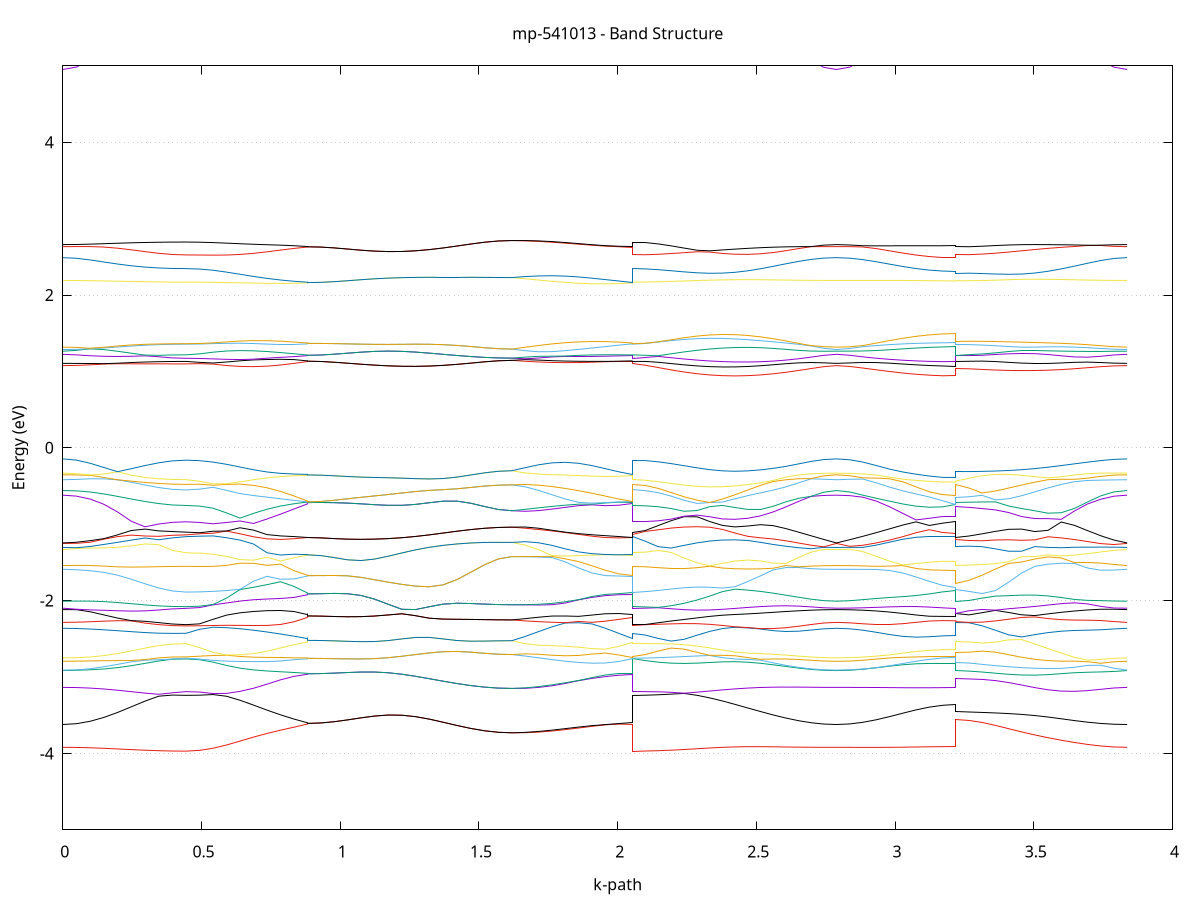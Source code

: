 set title 'mp-541013 - Band Structure'
set xlabel 'k-path'
set ylabel 'Energy (eV)'
set grid y
set yrange [-5:5]
set terminal png size 800,600
set output 'mp-541013_bands_gnuplot.png'
plot '-' using 1:2 with lines notitle, '-' using 1:2 with lines notitle, '-' using 1:2 with lines notitle, '-' using 1:2 with lines notitle, '-' using 1:2 with lines notitle, '-' using 1:2 with lines notitle, '-' using 1:2 with lines notitle, '-' using 1:2 with lines notitle, '-' using 1:2 with lines notitle, '-' using 1:2 with lines notitle, '-' using 1:2 with lines notitle, '-' using 1:2 with lines notitle, '-' using 1:2 with lines notitle, '-' using 1:2 with lines notitle, '-' using 1:2 with lines notitle, '-' using 1:2 with lines notitle, '-' using 1:2 with lines notitle, '-' using 1:2 with lines notitle, '-' using 1:2 with lines notitle, '-' using 1:2 with lines notitle, '-' using 1:2 with lines notitle, '-' using 1:2 with lines notitle, '-' using 1:2 with lines notitle, '-' using 1:2 with lines notitle, '-' using 1:2 with lines notitle, '-' using 1:2 with lines notitle, '-' using 1:2 with lines notitle, '-' using 1:2 with lines notitle, '-' using 1:2 with lines notitle, '-' using 1:2 with lines notitle, '-' using 1:2 with lines notitle, '-' using 1:2 with lines notitle, '-' using 1:2 with lines notitle, '-' using 1:2 with lines notitle, '-' using 1:2 with lines notitle, '-' using 1:2 with lines notitle, '-' using 1:2 with lines notitle, '-' using 1:2 with lines notitle, '-' using 1:2 with lines notitle, '-' using 1:2 with lines notitle, '-' using 1:2 with lines notitle, '-' using 1:2 with lines notitle, '-' using 1:2 with lines notitle, '-' using 1:2 with lines notitle, '-' using 1:2 with lines notitle, '-' using 1:2 with lines notitle, '-' using 1:2 with lines notitle, '-' using 1:2 with lines notitle, '-' using 1:2 with lines notitle, '-' using 1:2 with lines notitle, '-' using 1:2 with lines notitle, '-' using 1:2 with lines notitle, '-' using 1:2 with lines notitle, '-' using 1:2 with lines notitle, '-' using 1:2 with lines notitle, '-' using 1:2 with lines notitle, '-' using 1:2 with lines notitle, '-' using 1:2 with lines notitle, '-' using 1:2 with lines notitle, '-' using 1:2 with lines notitle, '-' using 1:2 with lines notitle, '-' using 1:2 with lines notitle, '-' using 1:2 with lines notitle, '-' using 1:2 with lines notitle, '-' using 1:2 with lines notitle, '-' using 1:2 with lines notitle, '-' using 1:2 with lines notitle, '-' using 1:2 with lines notitle, '-' using 1:2 with lines notitle, '-' using 1:2 with lines notitle, '-' using 1:2 with lines notitle, '-' using 1:2 with lines notitle, '-' using 1:2 with lines notitle, '-' using 1:2 with lines notitle, '-' using 1:2 with lines notitle, '-' using 1:2 with lines notitle, '-' using 1:2 with lines notitle, '-' using 1:2 with lines notitle, '-' using 1:2 with lines notitle, '-' using 1:2 with lines notitle, '-' using 1:2 with lines notitle, '-' using 1:2 with lines notitle, '-' using 1:2 with lines notitle, '-' using 1:2 with lines notitle, '-' using 1:2 with lines notitle, '-' using 1:2 with lines notitle, '-' using 1:2 with lines notitle, '-' using 1:2 with lines notitle, '-' using 1:2 with lines notitle, '-' using 1:2 with lines notitle, '-' using 1:2 with lines notitle, '-' using 1:2 with lines notitle, '-' using 1:2 with lines notitle, '-' using 1:2 with lines notitle, '-' using 1:2 with lines notitle, '-' using 1:2 with lines notitle
0.000000 -33.841033
0.049360 -33.841033
0.098721 -33.841033
0.148081 -33.841033
0.197442 -33.841033
0.246802 -33.841033
0.296163 -33.841033
0.345523 -33.841033
0.394883 -33.841033
0.444244 -33.841033
0.444244 -33.841033
0.492872 -33.840933
0.541500 -33.840933
0.590129 -33.840833
0.638757 -33.840633
0.687385 -33.840433
0.736014 -33.840233
0.784642 -33.840033
0.833270 -33.839733
0.881898 -33.839433
0.881898 -33.839433
0.881898 -33.839433
0.881898 -33.839433
0.930143 -33.839433
0.978388 -33.839433
1.026633 -33.839433
1.074878 -33.839433
1.123123 -33.839433
1.123123 -33.839433
1.172681 -33.839433
1.222239 -33.839433
1.271797 -33.839433
1.321355 -33.839433
1.370912 -33.839433
1.420470 -33.839433
1.470028 -33.839433
1.519586 -33.839433
1.569144 -33.839433
1.618702 -33.839433
1.618702 -33.839433
1.666834 -33.839433
1.714966 -33.839433
1.763097 -33.839433
1.811229 -33.839433
1.859361 -33.839433
1.907493 -33.839433
1.955625 -33.839433
2.003757 -33.839433
2.051889 -33.839433
2.051889 -33.841033
2.098784 -33.841033
2.145679 -33.841033
2.192575 -33.841033
2.239470 -33.841033
2.286366 -33.841033
2.286366 -33.841033
2.332032 -33.841033
2.377698 -33.841033
2.423364 -33.841033
2.469030 -33.841033
2.514696 -33.841033
2.560362 -33.841033
2.606028 -33.841033
2.651694 -33.841033
2.697360 -33.841033
2.743026 -33.841033
2.788692 -33.841033
2.788692 -33.841033
2.836490 -33.841033
2.884289 -33.841033
2.932087 -33.841033
2.979885 -33.841033
3.027683 -33.841033
3.075481 -33.841033
3.123279 -33.841033
3.171078 -33.841033
3.218876 -33.841033
3.218876 -33.839433
3.266377 -33.839633
3.313879 -33.839833
3.361380 -33.840033
3.408882 -33.840133
3.456383 -33.840333
3.503884 -33.840433
3.551386 -33.840633
3.598887 -33.840733
3.646389 -33.840833
3.693890 -33.840933
3.741392 -33.840933
3.788893 -33.840933
3.836394 -33.841033
e
0.000000 -33.837633
0.049360 -33.837633
0.098721 -33.837633
0.148081 -33.837633
0.197442 -33.837633
0.246802 -33.837633
0.296163 -33.837633
0.345523 -33.837633
0.394883 -33.837633
0.444244 -33.837633
0.444244 -33.837633
0.492872 -33.837733
0.541500 -33.837733
0.590129 -33.837933
0.638757 -33.838033
0.687385 -33.838233
0.736014 -33.838533
0.784642 -33.838733
0.833270 -33.839033
0.881898 -33.839333
0.881898 -33.839333
0.881898 -33.839433
0.881898 -33.839433
0.930143 -33.839433
0.978388 -33.839433
1.026633 -33.839433
1.074878 -33.839433
1.123123 -33.839433
1.123123 -33.839433
1.172681 -33.839433
1.222239 -33.839433
1.271797 -33.839433
1.321355 -33.839433
1.370912 -33.839433
1.420470 -33.839433
1.470028 -33.839433
1.519586 -33.839433
1.569144 -33.839433
1.618702 -33.839433
1.618702 -33.839433
1.666834 -33.839433
1.714966 -33.839433
1.763097 -33.839433
1.811229 -33.839433
1.859361 -33.839333
1.907493 -33.839333
1.955625 -33.839333
2.003757 -33.839333
2.051889 -33.839333
2.051889 -33.837633
2.098784 -33.837633
2.145679 -33.837633
2.192575 -33.837633
2.239470 -33.837633
2.286366 -33.837633
2.286366 -33.837633
2.332032 -33.837633
2.377698 -33.837633
2.423364 -33.837633
2.469030 -33.837633
2.514696 -33.837633
2.560362 -33.837633
2.606028 -33.837633
2.651694 -33.837633
2.697360 -33.837633
2.743026 -33.837633
2.788692 -33.837633
2.788692 -33.837633
2.836490 -33.837633
2.884289 -33.837633
2.932087 -33.837633
2.979885 -33.837633
3.027683 -33.837633
3.075481 -33.837633
3.123279 -33.837633
3.171078 -33.837633
3.218876 -33.837633
3.218876 -33.839433
3.266377 -33.839233
3.313879 -33.839033
3.361380 -33.838833
3.408882 -33.838633
3.456383 -33.838433
3.503884 -33.838233
3.551386 -33.838133
3.598887 -33.837933
3.646389 -33.837833
3.693890 -33.837733
3.741392 -33.837733
3.788893 -33.837633
3.836394 -33.837633
e
0.000000 -33.812833
0.049360 -33.812833
0.098721 -33.812833
0.148081 -33.812833
0.197442 -33.812833
0.246802 -33.812833
0.296163 -33.812833
0.345523 -33.812833
0.394883 -33.812833
0.444244 -33.812833
0.444244 -33.812833
0.492872 -33.812833
0.541500 -33.812833
0.590129 -33.812733
0.638757 -33.812633
0.687385 -33.812533
0.736014 -33.812433
0.784642 -33.812333
0.833270 -33.812133
0.881898 -33.812033
0.881898 -33.812033
0.881898 -33.812033
0.881898 -33.812033
0.930143 -33.812033
0.978388 -33.812033
1.026633 -33.812033
1.074878 -33.812033
1.123123 -33.812033
1.123123 -33.812033
1.172681 -33.812033
1.222239 -33.812033
1.271797 -33.812033
1.321355 -33.812033
1.370912 -33.812033
1.420470 -33.812033
1.470028 -33.812033
1.519586 -33.812033
1.569144 -33.812033
1.618702 -33.812033
1.618702 -33.812033
1.666834 -33.812033
1.714966 -33.812033
1.763097 -33.812033
1.811229 -33.812033
1.859361 -33.812033
1.907493 -33.812033
1.955625 -33.812033
2.003757 -33.812033
2.051889 -33.812033
2.051889 -33.812833
2.098784 -33.812833
2.145679 -33.812833
2.192575 -33.812833
2.239470 -33.812833
2.286366 -33.812833
2.286366 -33.812833
2.332032 -33.812833
2.377698 -33.812833
2.423364 -33.812833
2.469030 -33.812833
2.514696 -33.812833
2.560362 -33.812833
2.606028 -33.812833
2.651694 -33.812833
2.697360 -33.812833
2.743026 -33.812833
2.788692 -33.812833
2.788692 -33.812833
2.836490 -33.812833
2.884289 -33.812833
2.932087 -33.812833
2.979885 -33.812833
3.027683 -33.812833
3.075481 -33.812833
3.123279 -33.812833
3.171078 -33.812833
3.218876 -33.812833
3.218876 -33.812033
3.266377 -33.812133
3.313879 -33.812233
3.361380 -33.812333
3.408882 -33.812433
3.456383 -33.812433
3.503884 -33.812533
3.551386 -33.812633
3.598887 -33.812733
3.646389 -33.812733
3.693890 -33.812833
3.741392 -33.812833
3.788893 -33.812833
3.836394 -33.812833
e
0.000000 -33.811233
0.049360 -33.811233
0.098721 -33.811233
0.148081 -33.811233
0.197442 -33.811233
0.246802 -33.811233
0.296163 -33.811233
0.345523 -33.811233
0.394883 -33.811233
0.444244 -33.811233
0.444244 -33.811233
0.492872 -33.811233
0.541500 -33.811233
0.590129 -33.811333
0.638757 -33.811433
0.687385 -33.811533
0.736014 -33.811633
0.784642 -33.811733
0.833270 -33.811833
0.881898 -33.811933
0.881898 -33.811933
0.881898 -33.812033
0.881898 -33.812033
0.930143 -33.812033
0.978388 -33.812033
1.026633 -33.812033
1.074878 -33.812033
1.123123 -33.812033
1.123123 -33.812033
1.172681 -33.812033
1.222239 -33.812033
1.271797 -33.812033
1.321355 -33.812033
1.370912 -33.812033
1.420470 -33.812033
1.470028 -33.812033
1.519586 -33.812033
1.569144 -33.812033
1.618702 -33.812033
1.618702 -33.812033
1.666834 -33.812033
1.714966 -33.812033
1.763097 -33.812033
1.811229 -33.812033
1.859361 -33.811933
1.907493 -33.811933
1.955625 -33.811933
2.003757 -33.811933
2.051889 -33.811933
2.051889 -33.811233
2.098784 -33.811233
2.145679 -33.811233
2.192575 -33.811233
2.239470 -33.811233
2.286366 -33.811233
2.286366 -33.811233
2.332032 -33.811233
2.377698 -33.811233
2.423364 -33.811233
2.469030 -33.811233
2.514696 -33.811233
2.560362 -33.811233
2.606028 -33.811233
2.651694 -33.811233
2.697360 -33.811233
2.743026 -33.811233
2.788692 -33.811233
2.788692 -33.811233
2.836490 -33.811233
2.884289 -33.811233
2.932087 -33.811233
2.979885 -33.811233
3.027683 -33.811233
3.075481 -33.811233
3.123279 -33.811233
3.171078 -33.811233
3.218876 -33.811233
3.218876 -33.812033
3.266377 -33.811933
3.313879 -33.811833
3.361380 -33.811733
3.408882 -33.811633
3.456383 -33.811533
3.503884 -33.811533
3.551386 -33.811433
3.598887 -33.811333
3.646389 -33.811333
3.693890 -33.811233
3.741392 -33.811233
3.788893 -33.811233
3.836394 -33.811233
e
0.000000 -33.809833
0.049360 -33.809833
0.098721 -33.809833
0.148081 -33.809833
0.197442 -33.809833
0.246802 -33.809833
0.296163 -33.809833
0.345523 -33.809833
0.394883 -33.809833
0.444244 -33.809833
0.444244 -33.809833
0.492872 -33.809833
0.541500 -33.809833
0.590129 -33.809833
0.638757 -33.809733
0.687385 -33.809733
0.736014 -33.809633
0.784642 -33.809533
0.833270 -33.809433
0.881898 -33.809433
0.881898 -33.809433
0.881898 -33.809333
0.881898 -33.809333
0.930143 -33.809333
0.978388 -33.809433
1.026633 -33.809333
1.074878 -33.809333
1.123123 -33.809433
1.123123 -33.809433
1.172681 -33.809433
1.222239 -33.809433
1.271797 -33.809433
1.321355 -33.809433
1.370912 -33.809433
1.420470 -33.809433
1.470028 -33.809433
1.519586 -33.809433
1.569144 -33.809433
1.618702 -33.809433
1.618702 -33.809433
1.666834 -33.809433
1.714966 -33.809433
1.763097 -33.809433
1.811229 -33.809433
1.859361 -33.809433
1.907493 -33.809433
1.955625 -33.809433
2.003757 -33.809433
2.051889 -33.809433
2.051889 -33.809833
2.098784 -33.809833
2.145679 -33.809833
2.192575 -33.809833
2.239470 -33.809833
2.286366 -33.809833
2.286366 -33.809833
2.332032 -33.809833
2.377698 -33.809833
2.423364 -33.809833
2.469030 -33.809833
2.514696 -33.809833
2.560362 -33.809833
2.606028 -33.809833
2.651694 -33.809833
2.697360 -33.809833
2.743026 -33.809833
2.788692 -33.809833
2.788692 -33.809833
2.836490 -33.809833
2.884289 -33.809833
2.932087 -33.809833
2.979885 -33.809833
3.027683 -33.809833
3.075481 -33.809833
3.123279 -33.809833
3.171078 -33.809833
3.218876 -33.809833
3.218876 -33.809433
3.266377 -33.809433
3.313879 -33.809533
3.361380 -33.809533
3.408882 -33.809633
3.456383 -33.809633
3.503884 -33.809733
3.551386 -33.809733
3.598887 -33.809733
3.646389 -33.809833
3.693890 -33.809833
3.741392 -33.809833
3.788893 -33.809833
3.836394 -33.809833
e
0.000000 -33.808933
0.049360 -33.808933
0.098721 -33.808933
0.148081 -33.808933
0.197442 -33.808933
0.246802 -33.808933
0.296163 -33.808933
0.345523 -33.808933
0.394883 -33.808933
0.444244 -33.808933
0.444244 -33.808933
0.492872 -33.808933
0.541500 -33.808933
0.590129 -33.809033
0.638757 -33.809033
0.687385 -33.809133
0.736014 -33.809133
0.784642 -33.809233
0.833270 -33.809333
0.881898 -33.809333
0.881898 -33.809333
0.881898 -33.809333
0.881898 -33.809333
0.930143 -33.809333
0.978388 -33.809433
1.026633 -33.809333
1.074878 -33.809333
1.123123 -33.809433
1.123123 -33.809433
1.172681 -33.809433
1.222239 -33.809433
1.271797 -33.809433
1.321355 -33.809433
1.370912 -33.809433
1.420470 -33.809433
1.470028 -33.809433
1.519586 -33.809433
1.569144 -33.809433
1.618702 -33.809433
1.618702 -33.809433
1.666834 -33.809433
1.714966 -33.809333
1.763097 -33.809333
1.811229 -33.809333
1.859361 -33.809333
1.907493 -33.809333
1.955625 -33.809333
2.003757 -33.809333
2.051889 -33.809333
2.051889 -33.808933
2.098784 -33.808933
2.145679 -33.808933
2.192575 -33.808933
2.239470 -33.808933
2.286366 -33.808933
2.286366 -33.808933
2.332032 -33.808933
2.377698 -33.808933
2.423364 -33.808933
2.469030 -33.808933
2.514696 -33.808933
2.560362 -33.808933
2.606028 -33.808933
2.651694 -33.808933
2.697360 -33.808933
2.743026 -33.808933
2.788692 -33.808933
2.788692 -33.808933
2.836490 -33.808933
2.884289 -33.808933
2.932087 -33.808933
2.979885 -33.808933
3.027683 -33.808933
3.075481 -33.808933
3.123279 -33.808933
3.171078 -33.808933
3.218876 -33.808933
3.218876 -33.809433
3.266377 -33.809333
3.313879 -33.809233
3.361380 -33.809233
3.408882 -33.809133
3.456383 -33.809133
3.503884 -33.809133
3.551386 -33.809033
3.598887 -33.809033
3.646389 -33.809033
3.693890 -33.808933
3.741392 -33.808933
3.788893 -33.808933
3.836394 -33.808933
e
0.000000 -12.453933
0.049360 -12.452133
0.098721 -12.446933
0.148081 -12.438733
0.197442 -12.428333
0.246802 -12.416733
0.296163 -12.405333
0.345523 -12.395633
0.394883 -12.389033
0.444244 -12.386733
0.444244 -12.386733
0.492872 -12.382633
0.541500 -12.370433
0.590129 -12.350233
0.638757 -12.322533
0.687385 -12.287833
0.736014 -12.246733
0.784642 -12.200033
0.833270 -12.148833
0.881898 -12.094133
0.881898 -12.094133
0.881898 -12.081933
0.881898 -12.081933
0.930143 -12.081733
0.978388 -12.081233
1.026633 -12.080733
1.074878 -12.080633
1.123123 -12.081533
1.123123 -12.081533
1.172681 -12.083933
1.222239 -12.088133
1.271797 -12.094033
1.321355 -12.101233
1.370912 -12.109233
1.420470 -12.117133
1.470028 -12.124233
1.519586 -12.129833
1.569144 -12.133433
1.618702 -12.134633
1.618702 -12.134633
1.666834 -12.133533
1.714966 -12.129933
1.763097 -12.124233
1.811229 -12.117133
1.859361 -12.109433
1.907493 -12.102233
1.955625 -12.096633
2.003757 -12.093733
2.051889 -12.094133
2.051889 -12.386733
2.098784 -12.386033
2.145679 -12.384233
2.192575 -12.381733
2.239470 -12.379333
2.286366 -12.378133
2.286366 -12.378133
2.332032 -12.378933
2.377698 -12.382333
2.423364 -12.388633
2.469030 -12.397433
2.514696 -12.408033
2.560362 -12.419433
2.606028 -12.430433
2.651694 -12.440133
2.697360 -12.447533
2.743026 -12.452333
2.788692 -12.453933
2.788692 -12.453933
2.836490 -12.452133
2.884289 -12.447033
2.932087 -12.439033
2.979885 -12.428833
3.027683 -12.417333
3.075481 -12.406033
3.123279 -12.396333
3.171078 -12.389733
3.218876 -12.387433
3.218876 -12.092533
3.266377 -12.130333
3.313879 -12.170033
3.361380 -12.209733
3.408882 -12.248833
3.456383 -12.286533
3.503884 -12.322033
3.551386 -12.354633
3.598887 -12.383533
3.646389 -12.408133
3.693890 -12.427833
3.741392 -12.442233
3.788893 -12.450933
3.836394 -12.453933
e
0.000000 -11.739533
0.049360 -11.742633
0.098721 -11.751333
0.148081 -11.764333
0.197442 -11.780033
0.246802 -11.796533
0.296163 -11.812033
0.345523 -11.824933
0.394883 -11.833433
0.444244 -11.836433
0.444244 -11.836433
0.492872 -11.834333
0.541500 -11.828033
0.590129 -11.817933
0.638757 -11.804133
0.687385 -11.846333
0.736014 -11.899133
0.784642 -11.955133
0.833270 -12.012533
0.881898 -12.069833
0.881898 -12.069833
0.881898 -12.081933
0.881898 -12.081933
0.930143 -12.081733
0.978388 -12.081233
1.026633 -12.080733
1.074878 -12.080633
1.123123 -12.081533
1.123123 -12.081533
1.172681 -12.083933
1.222239 -12.088133
1.271797 -12.094033
1.321355 -12.101233
1.370912 -12.109233
1.420470 -12.117133
1.470028 -12.124233
1.519586 -12.129833
1.569144 -12.133433
1.618702 -12.134633
1.618702 -12.134633
1.666834 -12.133133
1.714966 -12.128933
1.763097 -12.122233
1.811229 -12.113633
1.859361 -12.103633
1.907493 -12.093233
1.955625 -12.083433
2.003757 -12.075333
2.051889 -12.069833
2.051889 -11.836433
2.098784 -11.834933
2.145679 -11.830533
2.192575 -11.823433
2.239470 -11.814033
2.286366 -11.802733
2.286366 -11.802733
2.332032 -11.790533
2.377698 -11.789833
2.423364 -11.788233
2.469030 -11.779133
2.514696 -11.763433
2.560362 -11.742533
2.606028 -11.738733
2.651694 -11.738133
2.697360 -11.738633
2.743026 -11.739233
2.788692 -11.739533
2.788692 -11.739533
2.836490 -11.740033
2.884289 -11.742133
2.932087 -11.746833
2.979885 -11.756533
3.027683 -11.772533
3.075481 -11.791233
3.123279 -11.808033
3.171078 -11.819333
3.218876 -11.823333
3.218876 -12.089233
3.266377 -12.052133
3.313879 -12.014133
3.361380 -11.976833
3.408882 -11.940233
3.456383 -11.904433
3.503884 -11.869533
3.551386 -11.835833
3.598887 -11.803933
3.646389 -11.774833
3.693890 -11.749833
3.741392 -11.737133
3.788893 -11.738833
3.836394 -11.739533
e
0.000000 -11.714133
0.049360 -11.713633
0.098721 -11.712233
0.148081 -11.710033
0.197442 -11.707233
0.246802 -11.704033
0.296163 -11.700633
0.345523 -11.697433
0.394883 -11.695033
0.444244 -11.694133
0.444244 -11.694133
0.492872 -11.702233
0.541500 -11.724033
0.590129 -11.756833
0.638757 -11.798233
0.687385 -11.787233
0.736014 -11.767833
0.784642 -11.746833
0.833270 -11.725233
0.881898 -11.704733
0.881898 -11.704733
0.881898 -11.699733
0.881898 -11.699733
0.930143 -11.699133
0.978388 -11.697633
1.026633 -11.695333
1.074878 -11.692433
1.123123 -11.689233
1.123123 -11.689233
1.172681 -11.685533
1.222239 -11.681433
1.271797 -11.676933
1.321355 -11.672233
1.370912 -11.667533
1.420470 -11.663433
1.470028 -11.660133
1.519586 -11.657833
1.569144 -11.656533
1.618702 -11.656133
1.618702 -11.656133
1.666834 -11.661133
1.714966 -11.667833
1.763097 -11.675433
1.811229 -11.683533
1.859361 -11.691333
1.907493 -11.698133
1.955625 -11.703133
2.003757 -11.705433
2.051889 -11.704733
2.051889 -11.694133
2.098784 -11.694133
2.145679 -11.703233
2.192575 -11.727833
2.239470 -11.751333
2.286366 -11.770733
2.286366 -11.770733
2.332032 -11.783833
2.377698 -11.778033
2.423364 -11.765933
2.469030 -11.755333
2.514696 -11.747033
2.560362 -11.741533
2.606028 -11.717933
2.651694 -11.713133
2.697360 -11.713733
2.743026 -11.714033
2.788692 -11.714133
2.788692 -11.714133
2.836490 -11.713933
2.884289 -11.713333
2.932087 -11.712633
2.979885 -11.712133
3.027683 -11.713833
3.075481 -11.717633
3.123279 -11.719833
3.171078 -11.720833
3.218876 -11.721133
3.218876 -11.702833
3.266377 -11.704533
3.313879 -11.708633
3.361380 -11.713033
3.408882 -11.716433
3.456383 -11.718733
3.503884 -11.720533
3.551386 -11.723033
3.598887 -11.726533
3.646389 -11.730333
3.693890 -11.733933
3.741392 -11.730233
3.788893 -11.718233
3.836394 -11.714133
e
0.000000 -11.632833
0.049360 -11.634133
0.098721 -11.637633
0.148081 -11.643033
0.197442 -11.649433
0.246802 -11.656133
0.296163 -11.662533
0.345523 -11.667933
0.394883 -11.671733
0.444244 -11.673133
0.444244 -11.673133
0.492872 -11.671933
0.541500 -11.669833
0.590129 -11.667533
0.638757 -11.665333
0.687385 -11.663933
0.736014 -11.664533
0.784642 -11.669033
0.833270 -11.679033
0.881898 -11.694733
0.881898 -11.694733
0.881898 -11.699733
0.881898 -11.699733
0.930143 -11.699133
0.978388 -11.697633
1.026633 -11.695333
1.074878 -11.692433
1.123123 -11.689233
1.123123 -11.689233
1.172681 -11.685533
1.222239 -11.681433
1.271797 -11.676933
1.321355 -11.672233
1.370912 -11.667533
1.420470 -11.663433
1.470028 -11.660133
1.519586 -11.657833
1.569144 -11.656533
1.618702 -11.656133
1.618702 -11.656133
1.666834 -11.653033
1.714966 -11.652433
1.763097 -11.654433
1.811229 -11.659033
1.859361 -11.665733
1.907493 -11.673833
1.955625 -11.682133
2.003757 -11.689433
2.051889 -11.694733
2.051889 -11.673133
2.098784 -11.682233
2.145679 -11.694433
2.192575 -11.694833
2.239470 -11.695633
2.286366 -11.696833
2.286366 -11.696833
2.332032 -11.698333
2.377698 -11.700333
2.423364 -11.702833
2.469030 -11.705533
2.514696 -11.708133
2.560362 -11.710533
2.606028 -11.712133
2.651694 -11.691433
2.697360 -11.665333
2.743026 -11.643133
2.788692 -11.632833
2.788692 -11.632833
2.836490 -11.641533
2.884289 -11.660533
2.932087 -11.681833
2.979885 -11.699333
3.027683 -11.707533
3.075481 -11.708033
3.123279 -11.707533
3.171078 -11.707133
3.218876 -11.707033
3.218876 -11.654033
3.266377 -11.655533
3.313879 -11.659633
3.361380 -11.665533
3.408882 -11.671733
3.456383 -11.677033
3.503884 -11.679833
3.551386 -11.679133
3.598887 -11.674633
3.646389 -11.666933
3.693890 -11.657133
3.741392 -11.646433
3.788893 -11.636933
3.836394 -11.632833
e
0.000000 -11.579933
0.049360 -11.579233
0.098721 -11.577733
0.148081 -11.576233
0.197442 -11.575833
0.246802 -11.576633
0.296163 -11.578433
0.345523 -11.580333
0.394883 -11.581833
0.444244 -11.582433
0.444244 -11.582433
0.492872 -11.582433
0.541500 -11.582333
0.590129 -11.582433
0.638757 -11.582633
0.687385 -11.583233
0.736014 -11.584033
0.784642 -11.585133
0.833270 -11.586033
0.881898 -11.588833
0.881898 -11.588833
0.881898 -11.587633
0.881898 -11.587633
0.930143 -11.588233
0.978388 -11.589933
1.026633 -11.592033
1.074878 -11.593633
1.123123 -11.593833
1.123123 -11.593833
1.172681 -11.592133
1.222239 -11.588333
1.271797 -11.582733
1.321355 -11.575833
1.370912 -11.568133
1.420470 -11.560433
1.470028 -11.553333
1.519586 -11.547433
1.569144 -11.543533
1.618702 -11.542233
1.618702 -11.542233
1.666834 -11.554333
1.714966 -11.566033
1.763097 -11.576333
1.811229 -11.584833
1.859361 -11.591033
1.907493 -11.594633
1.955625 -11.595533
2.003757 -11.593633
2.051889 -11.588833
2.051889 -11.582433
2.098784 -11.577933
2.145679 -11.570833
2.192575 -11.565833
2.239470 -11.562433
2.286366 -11.559633
2.286366 -11.559633
2.332032 -11.557333
2.377698 -11.555333
2.423364 -11.553733
2.469030 -11.552733
2.514696 -11.552533
2.560362 -11.553133
2.606028 -11.555033
2.651694 -11.558733
2.697360 -11.565233
2.743026 -11.574333
2.788692 -11.579933
2.788692 -11.579933
2.836490 -11.575133
2.884289 -11.566733
2.932087 -11.560233
2.979885 -11.556333
3.027683 -11.554333
3.075481 -11.553433
3.123279 -11.553133
3.171078 -11.553033
3.218876 -11.553033
3.218876 -11.620433
3.266377 -11.617533
3.313879 -11.609933
3.361380 -11.599833
3.408882 -11.589533
3.456383 -11.580233
3.503884 -11.572933
3.551386 -11.568133
3.598887 -11.565833
3.646389 -11.566133
3.693890 -11.568633
3.741392 -11.572833
3.788893 -11.577533
3.836394 -11.579933
e
0.000000 -11.503533
0.049360 -11.506033
0.098721 -11.511833
0.148081 -11.518833
0.197442 -11.525533
0.246802 -11.531633
0.296163 -11.536733
0.345523 -11.540533
0.394883 -11.542933
0.444244 -11.543833
0.444244 -11.543833
0.492872 -11.543533
0.541500 -11.543633
0.590129 -11.545633
0.638757 -11.550833
0.687385 -11.559033
0.736014 -11.569033
0.784642 -11.578733
0.833270 -11.585533
0.881898 -11.586133
0.881898 -11.586133
0.881898 -11.587633
0.881898 -11.587633
0.930143 -11.588233
0.978388 -11.589933
1.026633 -11.592033
1.074878 -11.593633
1.123123 -11.593833
1.123123 -11.593833
1.172681 -11.592133
1.222239 -11.588333
1.271797 -11.582733
1.321355 -11.575833
1.370912 -11.568133
1.420470 -11.560433
1.470028 -11.553333
1.519586 -11.547433
1.569144 -11.543533
1.618702 -11.542233
1.618702 -11.542233
1.666834 -11.530633
1.714966 -11.521633
1.763097 -11.519433
1.811229 -11.526633
1.859361 -11.539233
1.907493 -11.553033
1.955625 -11.566133
2.003757 -11.577333
2.051889 -11.586133
2.051889 -11.543833
2.098784 -11.539833
2.145679 -11.527833
2.192575 -11.510633
2.239470 -11.492733
2.286366 -11.477033
2.286366 -11.477033
2.332032 -11.487233
2.377698 -11.496833
2.423364 -11.503933
2.469030 -11.507833
2.514696 -11.507733
2.560362 -11.503733
2.606028 -11.495933
2.651694 -11.485433
2.697360 -11.493233
2.743026 -11.500833
2.788692 -11.503533
2.788692 -11.503533
2.836490 -11.502033
2.884289 -11.498133
2.932087 -11.494433
2.979885 -11.496133
3.027683 -11.501333
3.075481 -11.506333
3.123279 -11.510233
3.171078 -11.512633
3.218876 -11.513433
3.218876 -11.531933
3.266377 -11.529633
3.313879 -11.523133
3.361380 -11.514233
3.408882 -11.504933
3.456383 -11.498233
3.503884 -11.495633
3.551386 -11.494033
3.598887 -11.492233
3.646389 -11.491433
3.693890 -11.493733
3.741392 -11.498033
3.788893 -11.501933
3.836394 -11.503533
e
0.000000 -11.451033
0.049360 -11.447633
0.098721 -11.439833
0.148081 -11.439633
0.197442 -11.438833
0.246802 -11.437233
0.296163 -11.435333
0.345523 -11.433433
0.394883 -11.432033
0.444244 -11.431533
0.444244 -11.431533
0.492872 -11.431633
0.541500 -11.431833
0.590129 -11.432133
0.638757 -11.432333
0.687385 -11.432233
0.736014 -11.431633
0.784642 -11.430433
0.833270 -11.428433
0.881898 -11.425833
0.881898 -11.425833
0.881898 -11.423833
0.881898 -11.423833
0.930143 -11.424033
0.978388 -11.424833
1.026633 -11.426133
1.074878 -11.428033
1.123123 -11.430433
1.123123 -11.430433
1.172681 -11.433333
1.222239 -11.436333
1.271797 -11.439233
1.321355 -11.441733
1.370912 -11.443633
1.420470 -11.445033
1.470028 -11.446033
1.519586 -11.446633
1.569144 -11.446933
1.618702 -11.447033
1.618702 -11.447033
1.666834 -11.457733
1.714966 -11.467233
1.763097 -11.471533
1.811229 -11.467633
1.859361 -11.459133
1.907493 -11.449633
1.955625 -11.440533
2.003757 -11.432433
2.051889 -11.425833
2.051889 -11.431533
2.098784 -11.434433
2.145679 -11.441933
2.192575 -11.452333
2.239470 -11.464033
2.286366 -11.476133
2.286366 -11.476133
2.332032 -11.464833
2.377698 -11.456433
2.423364 -11.451933
2.469030 -11.451433
2.514696 -11.454733
2.560362 -11.461633
2.606028 -11.471333
2.651694 -11.482533
2.697360 -11.473033
2.743026 -11.460033
2.788692 -11.451033
2.788692 -11.451033
2.836490 -11.458033
2.884289 -11.467533
2.932087 -11.473533
2.979885 -11.471733
3.027683 -11.465233
3.075481 -11.458533
3.123279 -11.453133
3.171078 -11.449633
3.218876 -11.448433
3.218876 -11.473833
3.266377 -11.475033
3.313879 -11.478233
3.361380 -11.482133
3.408882 -11.485233
3.456383 -11.485533
3.503884 -11.482033
3.551386 -11.478233
3.598887 -11.475933
3.646389 -11.473733
3.693890 -11.469333
3.741392 -11.462833
3.788893 -11.455533
3.836394 -11.451033
e
0.000000 -11.439533
0.049360 -11.439633
0.098721 -11.439233
0.148081 -11.428533
0.197442 -11.417533
0.246802 -11.407233
0.296163 -11.398433
0.345523 -11.391833
0.394883 -11.387733
0.444244 -11.386333
0.444244 -11.386333
0.492872 -11.387233
0.541500 -11.390033
0.590129 -11.394133
0.638757 -11.399133
0.687385 -11.404233
0.736014 -11.409333
0.784642 -11.414033
0.833270 -11.418233
0.881898 -11.421833
0.881898 -11.421833
0.881898 -11.423833
0.881898 -11.423833
0.930143 -11.424033
0.978388 -11.424833
1.026633 -11.426133
1.074878 -11.428033
1.123123 -11.430433
1.123123 -11.430433
1.172681 -11.433333
1.222239 -11.436333
1.271797 -11.439233
1.321355 -11.441733
1.370912 -11.443633
1.420470 -11.445033
1.470028 -11.446033
1.519586 -11.446633
1.569144 -11.446933
1.618702 -11.447033
1.618702 -11.447033
1.666834 -11.437333
1.714966 -11.429133
1.763097 -11.422733
1.811229 -11.418133
1.859361 -11.415333
1.907493 -11.414333
1.955625 -11.415133
2.003757 -11.417633
2.051889 -11.421833
2.051889 -11.386333
2.098784 -11.384933
2.145679 -11.381933
2.192575 -11.378633
2.239470 -11.376133
2.286366 -11.374633
2.286366 -11.374633
2.332032 -11.374333
2.377698 -11.375333
2.423364 -11.377533
2.469030 -11.381033
2.514696 -11.385833
2.560362 -11.392133
2.606028 -11.399833
2.651694 -11.409033
2.697360 -11.419533
2.743026 -11.431033
2.788692 -11.439533
2.788692 -11.439533
2.836490 -11.432033
2.884289 -11.421033
2.932087 -11.410433
2.979885 -11.400933
3.027683 -11.393033
3.075481 -11.386933
3.123279 -11.382533
3.171078 -11.379933
3.218876 -11.379033
3.218876 -11.422233
3.266377 -11.421233
3.313879 -11.418833
3.361380 -11.415833
3.408882 -11.413133
3.456383 -11.411433
3.503884 -11.410733
3.551386 -11.411533
3.598887 -11.413633
3.646389 -11.417233
3.693890 -11.422233
3.741392 -11.428433
3.788893 -11.435233
3.836394 -11.439533
e
0.000000 -3.920433
0.049360 -3.922033
0.098721 -3.926633
0.148081 -3.933533
0.197442 -3.941833
0.246802 -3.950533
0.296163 -3.958533
0.345523 -3.964933
0.394883 -3.969133
0.444244 -3.970533
0.444244 -3.970533
0.492872 -3.960733
0.541500 -3.932733
0.590129 -3.890233
0.638757 -3.839333
0.687385 -3.787133
0.736014 -3.739033
0.784642 -3.696433
0.833270 -3.656833
0.881898 -3.616233
0.881898 -3.616233
0.881898 -3.607533
0.881898 -3.607533
0.930143 -3.601733
0.978388 -3.585433
1.026633 -3.561533
1.074878 -3.534733
1.123123 -3.511433
1.123123 -3.511433
1.172681 -3.498033
1.222239 -3.500333
1.271797 -3.519233
1.321355 -3.551633
1.370912 -3.591933
1.420470 -3.634233
1.470028 -3.672933
1.519586 -3.703833
1.569144 -3.723633
1.618702 -3.730433
1.618702 -3.730433
1.666834 -3.729133
1.714966 -3.721133
1.763097 -3.707333
1.811229 -3.688933
1.859361 -3.667833
1.907493 -3.646133
1.955625 -3.625933
2.003757 -3.616033
2.051889 -3.616233
2.051889 -3.970533
2.098784 -3.969133
2.145679 -3.964933
2.192575 -3.958133
2.239470 -3.949233
2.286366 -3.939133
2.286366 -3.939133
2.332032 -3.929333
2.377698 -3.920933
2.423364 -3.915033
2.469030 -3.912133
2.514696 -3.912033
2.560362 -3.913733
2.606028 -3.916233
2.651694 -3.918433
2.697360 -3.919733
2.743026 -3.920333
2.788692 -3.920433
2.788692 -3.920433
2.836490 -3.920733
2.884289 -3.921233
2.932087 -3.921333
2.979885 -3.920533
3.027683 -3.918733
3.075481 -3.916233
3.123279 -3.913733
3.171078 -3.911833
3.218876 -3.911233
3.218876 -3.559833
3.266377 -3.568933
3.313879 -3.595033
3.361380 -3.633133
3.408882 -3.676133
3.456383 -3.718933
3.503884 -3.758633
3.551386 -3.794833
3.598887 -3.827533
3.646389 -3.857033
3.693890 -3.882733
3.741392 -3.902933
3.788893 -3.915933
3.836394 -3.920433
e
0.000000 -3.621933
0.049360 -3.611133
0.098721 -3.579533
0.148081 -3.529233
0.197442 -3.464233
0.246802 -3.390433
0.296163 -3.316033
0.345523 -3.251333
0.394883 -3.236633
0.444244 -3.240233
0.444244 -3.240233
0.492872 -3.237833
0.541500 -3.229933
0.590129 -3.252033
0.638757 -3.304633
0.687385 -3.367833
0.736014 -3.433333
0.784642 -3.495233
0.833270 -3.550633
0.881898 -3.598933
0.881898 -3.598933
0.881898 -3.607533
0.881898 -3.607533
0.930143 -3.601733
0.978388 -3.585433
1.026633 -3.561533
1.074878 -3.534733
1.123123 -3.511433
1.123123 -3.511433
1.172681 -3.498033
1.222239 -3.500333
1.271797 -3.519233
1.321355 -3.551633
1.370912 -3.591933
1.420470 -3.634233
1.470028 -3.672933
1.519586 -3.703833
1.569144 -3.723633
1.618702 -3.730433
1.618702 -3.730433
1.666834 -3.724833
1.714966 -3.712833
1.763097 -3.695833
1.811229 -3.675833
1.859361 -3.655333
1.907493 -3.636933
1.955625 -3.623233
2.003757 -3.609533
2.051889 -3.598933
2.051889 -3.240233
2.098784 -3.238433
2.145679 -3.232933
2.192575 -3.224133
2.239470 -3.215033
2.286366 -3.239933
2.286366 -3.239933
2.332032 -3.273433
2.377698 -3.313933
2.423364 -3.358633
2.469030 -3.405333
2.514696 -3.451933
2.560362 -3.496433
2.606028 -3.536933
2.651694 -3.571733
2.697360 -3.598733
2.743026 -3.616033
2.788692 -3.621933
2.788692 -3.621933
2.836490 -3.614533
2.884289 -3.593033
2.932087 -3.560033
2.979885 -3.518933
3.027683 -3.474033
3.075481 -3.430733
3.123279 -3.394433
3.171078 -3.370633
3.218876 -3.362333
3.218876 -3.455533
3.266377 -3.458133
3.313879 -3.463833
3.361380 -3.470633
3.408882 -3.478733
3.456383 -3.489633
3.503884 -3.504633
3.551386 -3.524133
3.598887 -3.546933
3.646389 -3.570433
3.693890 -3.591533
3.741392 -3.608033
3.788893 -3.618433
3.836394 -3.621933
e
0.000000 -3.136133
0.049360 -3.138333
0.098721 -3.145233
0.148081 -3.157033
0.197442 -3.173233
0.246802 -3.192033
0.296163 -3.210633
0.345523 -3.226333
0.394883 -3.207133
0.444244 -3.191433
0.444244 -3.191433
0.492872 -3.197133
0.541500 -3.216233
0.590129 -3.214533
0.638757 -3.188133
0.687385 -3.147433
0.736014 -3.093833
0.784642 -3.037133
0.833270 -2.991933
0.881898 -2.964133
0.881898 -2.964133
0.881898 -2.957633
0.881898 -2.957633
0.930143 -2.955433
0.978388 -2.949333
1.026633 -2.941533
1.074878 -2.935333
1.123123 -2.935033
1.123123 -2.935033
1.172681 -2.944433
1.222239 -2.963833
1.271797 -2.991033
1.321355 -3.022433
1.370912 -3.054833
1.420470 -3.085433
1.470028 -3.111933
1.519586 -3.132333
1.569144 -3.145233
1.618702 -3.149633
1.618702 -3.149633
1.666834 -3.148033
1.714966 -3.136433
1.763097 -3.115133
1.811229 -3.084833
1.859361 -3.047733
1.907493 -3.018433
1.955625 -2.995033
2.003757 -2.976833
2.051889 -2.964133
2.051889 -3.191433
2.098784 -3.191633
2.145679 -3.193633
2.192575 -3.200233
2.239470 -3.212333
2.286366 -3.198333
2.286366 -3.198333
2.332032 -3.183633
2.377698 -3.168933
2.423364 -3.155633
2.469030 -3.144933
2.514696 -3.137333
2.560362 -3.133133
2.606028 -3.131833
2.651694 -3.132533
2.697360 -3.134033
2.743026 -3.135533
2.788692 -3.136133
2.788692 -3.136133
2.836490 -3.136233
2.884289 -3.136533
2.932087 -3.137433
2.979885 -3.138933
3.027683 -3.140533
3.075481 -3.141433
3.123279 -3.140933
3.171078 -3.139333
3.218876 -3.138433
3.218876 -3.024333
3.266377 -3.025533
3.313879 -3.031633
3.361380 -3.046933
3.408882 -3.072433
3.456383 -3.105133
3.503884 -3.139233
3.551386 -3.167633
3.598887 -3.184633
3.646389 -3.187733
3.693890 -3.178433
3.741392 -3.161133
3.788893 -3.143733
3.836394 -3.136133
e
0.000000 -2.916033
0.049360 -2.911733
0.098721 -2.905533
0.148081 -2.895033
0.197442 -2.877333
0.246802 -2.852133
0.296163 -2.821933
0.345523 -2.790933
0.394883 -2.766933
0.444244 -2.763533
0.444244 -2.763533
0.492872 -2.773533
0.541500 -2.805233
0.590129 -2.848833
0.638757 -2.884333
0.687385 -2.906733
0.736014 -2.921033
0.784642 -2.931433
0.833270 -2.940833
0.881898 -2.952433
0.881898 -2.952433
0.881898 -2.957633
0.881898 -2.957633
0.930143 -2.955433
0.978388 -2.949333
1.026633 -2.941533
1.074878 -2.935333
1.123123 -2.935033
1.123123 -2.935033
1.172681 -2.944433
1.222239 -2.963833
1.271797 -2.991033
1.321355 -3.022433
1.370912 -3.054833
1.420470 -3.085433
1.470028 -3.111933
1.519586 -3.132333
1.569144 -3.145233
1.618702 -3.149633
1.618702 -3.149633
1.666834 -3.141933
1.714966 -3.125733
1.763097 -3.102733
1.811229 -3.075133
1.859361 -3.045933
1.907493 -3.008133
1.955625 -2.973933
2.003757 -2.954733
2.051889 -2.952433
2.051889 -2.763533
2.098784 -2.784233
2.145679 -2.805733
2.192575 -2.818833
2.239470 -2.822733
2.286366 -2.818633
2.286366 -2.818633
2.332032 -2.810033
2.377698 -2.801933
2.423364 -2.799533
2.469030 -2.806333
2.514696 -2.820533
2.560362 -2.840033
2.606028 -2.862033
2.651694 -2.883333
2.697360 -2.900833
2.743026 -2.912133
2.788692 -2.916033
2.788692 -2.916033
2.836490 -2.911633
2.884289 -2.898933
2.932087 -2.879133
2.979885 -2.858533
3.027683 -2.839933
3.075481 -2.827233
3.123279 -2.822533
3.171078 -2.823233
3.218876 -2.824333
3.218876 -2.918433
3.266377 -2.922933
3.313879 -2.934833
3.361380 -2.950233
3.408882 -2.964533
3.456383 -2.973933
3.503884 -2.975733
3.551386 -2.969133
3.598887 -2.956433
3.646389 -2.944433
3.693890 -2.937733
3.741392 -2.933733
3.788893 -2.927433
3.836394 -2.916033
e
0.000000 -2.909633
0.049360 -2.906833
0.098721 -2.891533
0.148081 -2.865833
0.197442 -2.834633
0.246802 -2.801833
0.296163 -2.780333
0.345523 -2.774133
0.394883 -2.765133
0.444244 -2.753533
0.444244 -2.753533
0.492872 -2.765833
0.541500 -2.782033
0.590129 -2.792633
0.638757 -2.796933
0.687385 -2.798133
0.736014 -2.797833
0.784642 -2.791133
0.833270 -2.773433
0.881898 -2.761533
0.881898 -2.761533
0.881898 -2.756033
0.881898 -2.756033
0.930143 -2.757133
0.978388 -2.760033
1.026633 -2.763133
1.074878 -2.763933
1.123123 -2.759533
1.123123 -2.759533
1.172681 -2.747333
1.222239 -2.728433
1.271797 -2.706233
1.321355 -2.684833
1.370912 -2.669333
1.420470 -2.665333
1.470028 -2.674533
1.519586 -2.689633
1.569144 -2.701733
1.618702 -2.706133
1.618702 -2.706133
1.666834 -2.725533
1.714966 -2.748933
1.763097 -2.772333
1.811229 -2.793133
1.859361 -2.809633
1.907493 -2.819233
1.955625 -2.816933
2.003757 -2.797033
2.051889 -2.761533
2.051889 -2.753533
2.098784 -2.751933
2.145679 -2.747233
2.192575 -2.740333
2.239470 -2.732433
2.286366 -2.724733
2.286366 -2.724733
2.332032 -2.718833
2.377698 -2.746333
2.423364 -2.764433
2.469030 -2.770033
2.514696 -2.779633
2.560362 -2.814833
2.606028 -2.847033
2.651694 -2.873733
2.697360 -2.893533
2.743026 -2.905633
2.788692 -2.909633
2.788692 -2.909633
2.836490 -2.905933
2.884289 -2.895033
2.932087 -2.878033
2.979885 -2.853133
3.027683 -2.823633
3.075481 -2.794133
3.123279 -2.768933
3.171078 -2.750733
3.218876 -2.742333
3.218876 -2.808133
3.266377 -2.817033
3.313879 -2.834533
3.361380 -2.851333
3.408882 -2.865733
3.456383 -2.877433
3.503884 -2.885833
3.551386 -2.889833
3.598887 -2.887133
3.646389 -2.873433
3.693890 -2.848133
3.741392 -2.846333
3.788893 -2.885533
3.836394 -2.909633
e
0.000000 -2.794533
0.049360 -2.792733
0.098721 -2.789133
0.148081 -2.786533
0.197442 -2.785333
0.246802 -2.783933
0.296163 -2.772033
0.345523 -2.749733
0.394883 -2.738333
0.444244 -2.736633
0.444244 -2.736633
0.492872 -2.727433
0.541500 -2.718733
0.590129 -2.714333
0.638757 -2.731133
0.687385 -2.740733
0.736014 -2.743833
0.784642 -2.744533
0.833270 -2.748733
0.881898 -2.750733
0.881898 -2.750733
0.881898 -2.756033
0.881898 -2.756033
0.930143 -2.757133
0.978388 -2.760033
1.026633 -2.763133
1.074878 -2.763933
1.123123 -2.759533
1.123123 -2.759533
1.172681 -2.747333
1.222239 -2.728433
1.271797 -2.706233
1.321355 -2.684833
1.370912 -2.669333
1.420470 -2.665333
1.470028 -2.674533
1.519586 -2.689633
1.569144 -2.701733
1.618702 -2.706133
1.618702 -2.706133
1.666834 -2.697133
1.714966 -2.702733
1.763097 -2.715133
1.811229 -2.722333
1.859361 -2.717733
1.907493 -2.700433
1.955625 -2.686733
2.003757 -2.711533
2.051889 -2.750733
2.051889 -2.736633
2.098784 -2.707033
2.145679 -2.660933
2.192575 -2.621133
2.239470 -2.634833
2.286366 -2.677133
2.286366 -2.677133
2.332032 -2.716233
2.377698 -2.716333
2.423364 -2.722433
2.469030 -2.745633
2.514696 -2.768133
2.560362 -2.764433
2.606028 -2.764333
2.651694 -2.770833
2.697360 -2.781533
2.743026 -2.790833
2.788692 -2.794533
2.788692 -2.794533
2.836490 -2.791033
2.884289 -2.780733
2.932087 -2.765433
2.979885 -2.750633
3.027683 -2.742233
3.075481 -2.737433
3.123279 -2.732833
3.171078 -2.731033
3.218876 -2.732833
3.218876 -2.685733
3.266377 -2.675133
3.313879 -2.661533
3.361380 -2.674733
3.408882 -2.707833
3.456383 -2.741633
3.503884 -2.768333
3.551386 -2.785433
3.598887 -2.793033
3.646389 -2.792433
3.693890 -2.800233
3.741392 -2.820133
3.788893 -2.800833
3.836394 -2.794533
e
0.000000 -2.749333
0.049360 -2.747033
0.098721 -2.738333
0.148081 -2.720333
0.197442 -2.692833
0.246802 -2.658533
0.296163 -2.621833
0.345523 -2.589533
0.394883 -2.569133
0.444244 -2.562933
0.444244 -2.562933
0.492872 -2.615033
0.541500 -2.677033
0.590129 -2.712333
0.638757 -2.708833
0.687385 -2.693333
0.736014 -2.662633
0.784642 -2.620133
0.833270 -2.577033
0.881898 -2.542533
0.881898 -2.542533
0.881898 -2.520633
0.881898 -2.520633
0.930143 -2.522233
0.978388 -2.526833
1.026633 -2.532933
1.074878 -2.537533
1.123123 -2.535833
1.123123 -2.535833
1.172681 -2.523433
1.222239 -2.501633
1.271797 -2.482133
1.321355 -2.481933
1.370912 -2.501533
1.420470 -2.522433
1.470028 -2.531133
1.519586 -2.530033
1.569144 -2.526433
1.618702 -2.524833
1.618702 -2.524833
1.666834 -2.564333
1.714966 -2.583333
1.763097 -2.590333
1.811229 -2.597333
1.859361 -2.610133
1.907493 -2.628633
1.955625 -2.636033
2.003757 -2.598833
2.051889 -2.542533
2.051889 -2.562933
2.098784 -2.562833
2.145679 -2.563433
2.192575 -2.567433
2.239470 -2.577333
2.286366 -2.594933
2.286366 -2.594933
2.332032 -2.618933
2.377698 -2.647333
2.423364 -2.673533
2.469030 -2.687533
2.514696 -2.694533
2.560362 -2.702633
2.606028 -2.713733
2.651694 -2.726433
2.697360 -2.738233
2.743026 -2.746433
2.788692 -2.749333
2.788692 -2.749333
2.836490 -2.746533
2.884289 -2.738733
2.932087 -2.727133
2.979885 -2.710433
3.027683 -2.687733
3.075481 -2.666133
3.123279 -2.651833
3.171078 -2.643433
3.218876 -2.640133
3.218876 -2.532433
3.266377 -2.541933
3.313879 -2.555433
3.361380 -2.544233
3.408882 -2.513633
3.456383 -2.510233
3.503884 -2.568433
3.551386 -2.627733
3.598887 -2.686133
3.646389 -2.742233
3.693890 -2.779733
3.741392 -2.769333
3.788893 -2.755733
3.836394 -2.749333
e
0.000000 -2.362533
0.049360 -2.365133
0.098721 -2.372133
0.148081 -2.382233
0.197442 -2.394033
0.246802 -2.406533
0.296163 -2.418233
0.345523 -2.426633
0.394883 -2.428933
0.444244 -2.428133
0.444244 -2.428133
0.492872 -2.376133
0.541500 -2.348733
0.590129 -2.354433
0.638757 -2.368333
0.687385 -2.387333
0.736014 -2.410633
0.784642 -2.437033
0.833270 -2.465633
0.881898 -2.497133
0.881898 -2.497133
0.881898 -2.520633
0.881898 -2.520633
0.930143 -2.522233
0.978388 -2.526833
1.026633 -2.532933
1.074878 -2.537533
1.123123 -2.535833
1.123123 -2.535833
1.172681 -2.523433
1.222239 -2.501633
1.271797 -2.482133
1.321355 -2.481933
1.370912 -2.501533
1.420470 -2.522433
1.470028 -2.531133
1.519586 -2.530033
1.569144 -2.526433
1.618702 -2.524833
1.618702 -2.524833
1.666834 -2.469233
1.714966 -2.405833
1.763097 -2.343633
1.811229 -2.292833
1.859361 -2.290233
1.907493 -2.305133
1.955625 -2.361733
2.003757 -2.427833
2.051889 -2.497133
2.051889 -2.428133
2.098784 -2.450533
2.145679 -2.494433
2.192575 -2.529733
2.239470 -2.506833
2.286366 -2.452633
2.286366 -2.452633
2.332032 -2.402933
2.377698 -2.366233
2.423364 -2.348733
2.469030 -2.357633
2.514696 -2.372033
2.560362 -2.393233
2.606028 -2.404433
2.651694 -2.400433
2.697360 -2.385433
2.743026 -2.369333
2.788692 -2.362533
2.788692 -2.362533
2.836490 -2.368933
2.884289 -2.387333
2.932087 -2.414533
2.979885 -2.444233
3.027683 -2.468033
3.075481 -2.478233
3.123279 -2.473233
3.171078 -2.461833
3.218876 -2.456233
3.218876 -2.290333
3.266377 -2.290033
3.313879 -2.329833
3.361380 -2.387733
3.408882 -2.447033
3.456383 -2.475633
3.503884 -2.445133
3.551386 -2.418933
3.598887 -2.400533
3.646389 -2.390933
3.693890 -2.386933
3.741392 -2.381733
3.788893 -2.370933
3.836394 -2.362533
e
0.000000 -2.285133
0.049360 -2.282833
0.098721 -2.276833
0.148081 -2.269133
0.197442 -2.262733
0.246802 -2.265133
0.296163 -2.294233
0.345523 -2.314733
0.394883 -2.327033
0.444244 -2.331133
0.444244 -2.331133
0.492872 -2.329333
0.541500 -2.325733
0.590129 -2.323433
0.638757 -2.323933
0.687385 -2.325933
0.736014 -2.324933
0.784642 -2.312633
0.833270 -2.277533
0.881898 -2.219833
0.881898 -2.219833
0.881898 -2.200733
0.881898 -2.200733
0.930143 -2.203033
0.978388 -2.208033
1.026633 -2.211433
1.074878 -2.209933
1.123123 -2.202133
1.123123 -2.202133
1.172681 -2.187833
1.222239 -2.172333
1.271797 -2.197733
1.321355 -2.230333
1.370912 -2.241933
1.420470 -2.244533
1.470028 -2.246433
1.519586 -2.249133
1.569144 -2.251633
1.618702 -2.252733
1.618702 -2.252733
1.666834 -2.265533
1.714966 -2.275433
1.763097 -2.283233
1.811229 -2.288933
1.859361 -2.273133
1.907493 -2.284233
1.955625 -2.269233
2.003757 -2.246033
2.051889 -2.219833
2.051889 -2.331133
2.098784 -2.315633
2.145679 -2.309633
2.192575 -2.304633
2.239470 -2.300733
2.286366 -2.302033
2.286366 -2.302033
2.332032 -2.310533
2.377698 -2.325233
2.423364 -2.342433
2.469030 -2.352833
2.514696 -2.366533
2.560362 -2.365933
2.606028 -2.354933
2.651694 -2.335733
2.697360 -2.312833
2.743026 -2.293133
2.788692 -2.285133
2.788692 -2.285133
2.836490 -2.290933
2.884289 -2.303433
2.932087 -2.312933
2.979885 -2.312833
3.027683 -2.302133
3.075481 -2.284333
3.123279 -2.267333
3.171078 -2.262433
3.218876 -2.264233
3.218876 -2.275333
3.266377 -2.284833
3.313879 -2.282033
3.361380 -2.265933
3.408882 -2.244333
3.456383 -2.220133
3.503884 -2.213733
3.551386 -2.235433
3.598887 -2.249333
3.646389 -2.255033
3.693890 -2.256133
3.741392 -2.260633
3.788893 -2.274233
3.836394 -2.285133
e
0.000000 -2.117933
0.049360 -2.118833
0.098721 -2.145933
0.148081 -2.187233
0.197442 -2.228633
0.246802 -2.261733
0.296163 -2.270533
0.345523 -2.288033
0.394883 -2.306333
0.444244 -2.314533
0.444244 -2.314533
0.492872 -2.304433
0.541500 -2.245533
0.590129 -2.189833
0.638757 -2.160033
0.687385 -2.142433
0.736014 -2.131833
0.784642 -2.129533
0.833270 -2.142933
0.881898 -2.183033
0.881898 -2.183033
0.881898 -2.200733
0.881898 -2.200733
0.930143 -2.203033
0.978388 -2.208033
1.026633 -2.211433
1.074878 -2.209933
1.123123 -2.202133
1.123123 -2.202133
1.172681 -2.187833
1.222239 -2.172333
1.271797 -2.197733
1.321355 -2.230333
1.370912 -2.241933
1.420470 -2.244533
1.470028 -2.246433
1.519586 -2.249133
1.569144 -2.251633
1.618702 -2.252733
1.618702 -2.252733
1.666834 -2.236233
1.714966 -2.217433
1.763097 -2.202233
1.811229 -2.201533
1.859361 -2.206133
1.907493 -2.189233
1.955625 -2.172233
2.003757 -2.169233
2.051889 -2.183033
2.051889 -2.314533
2.098784 -2.313233
2.145679 -2.289833
2.192575 -2.267333
2.239470 -2.247033
2.286366 -2.226233
2.286366 -2.226233
2.332032 -2.206433
2.377698 -2.191133
2.423364 -2.181733
2.469030 -2.173933
2.514696 -2.164233
2.560362 -2.153333
2.606028 -2.142733
2.651694 -2.133233
2.697360 -2.125433
2.743026 -2.120033
2.788692 -2.117933
2.788692 -2.117933
2.836490 -2.119933
2.884289 -2.125733
2.932087 -2.135533
2.979885 -2.149533
3.027683 -2.167733
3.075481 -2.188133
3.123279 -2.204533
3.171078 -2.206633
3.218876 -2.202733
3.218876 -2.173733
3.266377 -2.187033
3.313879 -2.158133
3.361380 -2.128233
3.408882 -2.155033
3.456383 -2.185933
3.503884 -2.195833
3.551386 -2.173533
3.598887 -2.153433
3.646389 -2.136233
3.693890 -2.122533
3.741392 -2.113133
3.788893 -2.112433
3.836394 -2.117933
e
0.000000 -2.099133
0.049360 -2.112733
0.098721 -2.121533
0.148081 -2.126433
0.197442 -2.132933
0.246802 -2.137433
0.296163 -2.134733
0.345523 -2.123033
0.394883 -2.108433
0.444244 -2.101533
0.444244 -2.101533
0.492872 -2.091233
0.541500 -2.055833
0.590129 -2.031033
0.638757 -2.006033
0.687385 -1.988633
0.736014 -1.979333
0.784642 -1.972233
0.833270 -1.958433
0.881898 -1.923433
0.881898 -1.923433
0.881898 -1.911933
0.881898 -1.911933
0.930143 -1.909533
0.978388 -1.905933
1.026633 -1.910133
1.074878 -1.932733
1.123123 -1.979833
1.123123 -1.979833
1.172681 -2.047633
1.222239 -2.113733
1.271797 -2.117133
1.321355 -2.079933
1.370912 -2.046333
1.420470 -2.034433
1.470028 -2.038133
1.519586 -2.045833
1.569144 -2.051833
1.618702 -2.054033
1.618702 -2.054033
1.666834 -2.055333
1.714966 -2.057433
1.763097 -2.054033
1.811229 -2.031833
1.859361 -1.989733
1.907493 -1.958233
1.955625 -1.934733
2.003757 -1.923233
2.051889 -1.923433
2.051889 -2.101533
2.098784 -2.098833
2.145679 -2.093233
2.192575 -2.106633
2.239470 -2.118533
2.286366 -2.124433
2.286366 -2.124433
2.332032 -2.122433
2.377698 -2.114033
2.423364 -2.102233
2.469030 -2.089633
2.514696 -2.078233
2.560362 -2.070333
2.606028 -2.067833
2.651694 -2.072033
2.697360 -2.082233
2.743026 -2.093833
2.788692 -2.099133
2.788692 -2.099133
2.836490 -2.098033
2.884289 -2.094133
2.932087 -2.088233
2.979885 -2.082133
3.027683 -2.077733
3.075481 -2.078033
3.123279 -2.084433
3.171078 -2.094533
3.218876 -2.100033
3.218876 -2.165333
3.266377 -2.132833
3.313879 -2.115633
3.361380 -2.124833
3.408882 -2.106433
3.456383 -2.092233
3.503884 -2.076533
3.551386 -2.058133
3.598887 -2.039933
3.646389 -2.029033
3.693890 -2.043433
3.741392 -2.075533
3.788893 -2.097133
3.836394 -2.099133
e
0.000000 -2.007633
0.049360 -2.006333
0.098721 -2.006933
0.148081 -2.013233
0.197442 -2.025133
0.246802 -2.040333
0.296163 -2.056133
0.345523 -2.069133
0.394883 -2.076733
0.444244 -2.079033
0.444244 -2.079033
0.492872 -2.073033
0.541500 -2.051733
0.590129 -1.967733
0.638757 -1.855733
0.687385 -1.825933
0.736014 -1.790833
0.784642 -1.753033
0.833270 -1.814033
0.881898 -1.899933
0.881898 -1.899933
0.881898 -1.911933
0.881898 -1.911933
0.930143 -1.909533
0.978388 -1.905933
1.026633 -1.910133
1.074878 -1.932733
1.123123 -1.979833
1.123123 -1.979833
1.172681 -2.047633
1.222239 -2.113733
1.271797 -2.117133
1.321355 -2.079933
1.370912 -2.046333
1.420470 -2.034433
1.470028 -2.038133
1.519586 -2.045833
1.569144 -2.051833
1.618702 -2.054033
1.618702 -2.054033
1.666834 -2.052833
1.714966 -2.048133
1.763097 -2.036133
1.811229 -2.015233
1.859361 -1.987433
1.907493 -1.946033
1.955625 -1.919233
2.003757 -1.909233
2.051889 -1.899933
2.051889 -2.079033
2.098784 -2.082933
2.145679 -2.088733
2.192575 -2.067733
2.239470 -2.035333
2.286366 -1.992233
2.286366 -1.992233
2.332032 -1.940933
2.377698 -1.882533
2.423364 -1.850133
2.469030 -1.862533
2.514696 -1.879433
2.560362 -1.902233
2.606028 -1.928733
2.651694 -1.955933
2.697360 -1.981133
2.743026 -2.000233
2.788692 -2.007633
2.788692 -2.007633
2.836490 -2.001433
2.884289 -1.987233
2.932087 -1.972033
2.979885 -1.959333
3.027683 -1.947933
3.075481 -1.933633
3.123279 -1.912933
3.171078 -1.886133
3.218876 -1.864033
3.218876 -2.005633
3.266377 -1.998033
3.313879 -1.967433
3.361380 -1.941633
3.408882 -1.935233
3.456383 -1.928433
3.503884 -1.928033
3.551386 -1.938633
3.598887 -1.959533
3.646389 -1.984533
3.693890 -1.996933
3.741392 -2.000533
3.788893 -2.005233
3.836394 -2.007633
e
0.000000 -1.590133
0.049360 -1.595733
0.098721 -1.609233
0.148081 -1.630633
0.197442 -1.667133
0.246802 -1.719933
0.296163 -1.779433
0.345523 -1.834333
0.394883 -1.873733
0.444244 -1.888333
0.444244 -1.888333
0.492872 -1.885933
0.541500 -1.879133
0.590129 -1.868733
0.638757 -1.852333
0.687385 -1.746533
0.736014 -1.681833
0.784642 -1.719833
0.833270 -1.716133
0.881898 -1.678033
0.881898 -1.678033
0.881898 -1.673133
0.881898 -1.673133
0.930143 -1.672233
0.978388 -1.671233
1.026633 -1.676033
1.074878 -1.695533
1.123123 -1.726333
1.123123 -1.726333
1.172681 -1.758733
1.222239 -1.787633
1.271797 -1.810433
1.321355 -1.818533
1.370912 -1.793833
1.420470 -1.725433
1.470028 -1.630033
1.519586 -1.532233
1.569144 -1.455033
1.618702 -1.424233
1.618702 -1.424233
1.666834 -1.425833
1.714966 -1.429433
1.763097 -1.436933
1.811229 -1.493133
1.859361 -1.573433
1.907493 -1.637833
1.955625 -1.672933
2.003757 -1.677833
2.051889 -1.678033
2.051889 -1.888333
2.098784 -1.882533
2.145679 -1.867433
2.192575 -1.848533
2.239470 -1.831733
2.286366 -1.822633
2.286366 -1.822633
2.332032 -1.825033
2.377698 -1.836133
2.423364 -1.817933
2.469030 -1.750333
2.514696 -1.676433
2.560362 -1.597833
2.606028 -1.567633
2.651694 -1.566833
2.697360 -1.582033
2.743026 -1.588633
2.788692 -1.590133
2.788692 -1.590133
2.836490 -1.590533
2.884289 -1.590733
2.932087 -1.592233
2.979885 -1.605733
3.027683 -1.639033
3.075481 -1.690133
3.123279 -1.747833
3.171078 -1.799733
3.218876 -1.830433
3.218876 -1.854533
3.266377 -1.879733
3.313879 -1.907233
3.361380 -1.868933
3.408882 -1.760433
3.456383 -1.638733
3.503884 -1.551433
3.551386 -1.522833
3.598887 -1.510933
3.646389 -1.513533
3.693890 -1.572933
3.741392 -1.602033
3.788893 -1.600233
3.836394 -1.590133
e
0.000000 -1.541233
0.049360 -1.539133
0.098721 -1.539533
0.148081 -1.548233
0.197442 -1.558033
0.246802 -1.561433
0.296163 -1.559533
0.345523 -1.555833
0.394883 -1.552733
0.444244 -1.551633
0.444244 -1.551633
0.492872 -1.552933
0.541500 -1.551833
0.590129 -1.538933
0.638757 -1.510633
0.687385 -1.511733
0.736014 -1.537933
0.784642 -1.522733
0.833270 -1.608933
0.881898 -1.666833
0.881898 -1.666833
0.881898 -1.673133
0.881898 -1.673133
0.930143 -1.672233
0.978388 -1.671233
1.026633 -1.676033
1.074878 -1.695533
1.123123 -1.726333
1.123123 -1.726333
1.172681 -1.758733
1.222239 -1.787633
1.271797 -1.810433
1.321355 -1.818533
1.370912 -1.793833
1.420470 -1.725433
1.470028 -1.630033
1.519586 -1.532233
1.569144 -1.455033
1.618702 -1.424233
1.618702 -1.424233
1.666834 -1.423433
1.714966 -1.422533
1.763097 -1.420633
1.811229 -1.453633
1.859361 -1.489033
1.907493 -1.544233
1.955625 -1.602633
2.003757 -1.648933
2.051889 -1.666833
2.051889 -1.551633
2.098784 -1.556833
2.145679 -1.568633
2.192575 -1.579133
2.239470 -1.580833
2.286366 -1.569133
2.286366 -1.569133
2.332032 -1.550033
2.377698 -1.573433
2.423364 -1.582933
2.469030 -1.586133
2.514696 -1.584133
2.560362 -1.576033
2.606028 -1.541433
2.651694 -1.556833
2.697360 -1.548233
2.743026 -1.542933
2.788692 -1.541233
2.788692 -1.541233
2.836490 -1.542033
2.884289 -1.545633
2.932087 -1.550933
2.979885 -1.548233
3.027683 -1.541333
3.075481 -1.578833
3.123279 -1.597233
3.171078 -1.602533
3.218876 -1.602633
3.218876 -1.770133
3.266377 -1.734733
3.313879 -1.667633
3.361380 -1.587533
3.408882 -1.514233
3.456383 -1.494233
3.503884 -1.455133
3.551386 -1.428333
3.598887 -1.441533
3.646389 -1.501633
3.693890 -1.500933
3.741392 -1.508533
3.788893 -1.526733
3.836394 -1.541233
e
0.000000 -1.332133
0.049360 -1.319833
0.098721 -1.311633
0.148081 -1.310733
0.197442 -1.301633
0.246802 -1.283333
0.296163 -1.258333
0.345523 -1.267233
0.394883 -1.342333
0.444244 -1.373833
0.444244 -1.373833
0.492872 -1.378433
0.541500 -1.393533
0.590129 -1.421633
0.638757 -1.463333
0.687385 -1.471533
0.736014 -1.431833
0.784642 -1.481633
0.833270 -1.438833
0.881898 -1.404833
0.881898 -1.404833
0.881898 -1.400933
0.881898 -1.400933
0.930143 -1.410933
0.978388 -1.437233
1.026633 -1.466233
1.074878 -1.475333
1.123123 -1.456633
1.123123 -1.456633
1.172681 -1.419333
1.222239 -1.376133
1.271797 -1.335533
1.321355 -1.302133
1.370912 -1.276833
1.420470 -1.258433
1.470028 -1.245633
1.519586 -1.238433
1.569144 -1.237133
1.618702 -1.238133
1.618702 -1.238133
1.666834 -1.273533
1.714966 -1.333133
1.763097 -1.409533
1.811229 -1.416933
1.859361 -1.411433
1.907493 -1.404833
1.955625 -1.400233
2.003757 -1.400633
2.051889 -1.404833
2.051889 -1.373833
2.098784 -1.365733
2.145679 -1.343633
2.192575 -1.368433
2.239470 -1.441833
2.286366 -1.505833
2.286366 -1.505833
2.332032 -1.544633
2.377698 -1.511933
2.423364 -1.481733
2.469030 -1.468633
2.514696 -1.480333
2.560362 -1.509333
2.606028 -1.514633
2.651694 -1.436433
2.697360 -1.365033
2.743026 -1.329333
2.788692 -1.332133
2.788692 -1.332133
2.836490 -1.327633
2.884289 -1.358533
2.932087 -1.419433
2.979885 -1.483733
3.027683 -1.533333
3.075481 -1.514633
3.123279 -1.497133
3.171078 -1.486433
3.218876 -1.483333
3.218876 -1.536233
3.266377 -1.534333
3.313879 -1.527933
3.361380 -1.517333
3.408882 -1.490133
3.456383 -1.424833
3.503884 -1.423433
3.551386 -1.402133
3.598887 -1.414233
3.646389 -1.404533
3.693890 -1.385333
3.741392 -1.363233
3.788893 -1.342133
3.836394 -1.332133
e
0.000000 -1.303833
0.049360 -1.307133
0.098721 -1.291633
0.148081 -1.264533
0.197442 -1.237333
0.246802 -1.207933
0.296163 -1.180433
0.345523 -1.203333
0.394883 -1.179133
0.444244 -1.162733
0.444244 -1.162733
0.492872 -1.156733
0.541500 -1.152933
0.590129 -1.176933
0.638757 -1.207533
0.687385 -1.259433
0.736014 -1.373233
0.784642 -1.403433
0.833270 -1.392333
0.881898 -1.398133
0.881898 -1.398133
0.881898 -1.400933
0.881898 -1.400933
0.930143 -1.410933
0.978388 -1.437233
1.026633 -1.466233
1.074878 -1.475333
1.123123 -1.456633
1.123123 -1.456633
1.172681 -1.419333
1.222239 -1.376133
1.271797 -1.335533
1.321355 -1.302133
1.370912 -1.276833
1.420470 -1.258433
1.470028 -1.245633
1.519586 -1.238433
1.569144 -1.237133
1.618702 -1.238133
1.618702 -1.238133
1.666834 -1.228733
1.714966 -1.242933
1.763097 -1.276933
1.811229 -1.322633
1.859361 -1.362633
1.907493 -1.385433
1.955625 -1.396333
2.003757 -1.400033
2.051889 -1.398133
2.051889 -1.162733
2.098784 -1.221533
2.145679 -1.293633
2.192575 -1.312033
2.239470 -1.276733
2.286366 -1.244033
2.286366 -1.244033
2.332032 -1.220133
2.377698 -1.207133
2.423364 -1.204433
2.469030 -1.212933
2.514696 -1.237333
2.560362 -1.264933
2.606028 -1.288533
2.651694 -1.307333
2.697360 -1.321033
2.743026 -1.302633
2.788692 -1.303833
2.788692 -1.303833
2.836490 -1.302733
2.884289 -1.302933
2.932087 -1.273533
2.979885 -1.235233
3.027683 -1.197133
3.075481 -1.171033
3.123279 -1.160733
3.171078 -1.161133
3.218876 -1.162933
3.218876 -1.291333
3.266377 -1.287133
3.313879 -1.293933
3.361380 -1.322533
3.408882 -1.353433
3.456383 -1.353233
3.503884 -1.292733
3.551386 -1.303533
3.598887 -1.307733
3.646389 -1.301433
3.693890 -1.300433
3.741392 -1.299633
3.788893 -1.300333
3.836394 -1.303833
e
0.000000 -1.251433
0.049360 -1.249633
0.098721 -1.235933
0.148081 -1.195633
0.197442 -1.162633
0.246802 -1.142533
0.296163 -1.154233
0.345523 -1.158533
0.394883 -1.144633
0.444244 -1.139833
0.444244 -1.139833
0.492872 -1.124833
0.541500 -1.118233
0.590129 -1.089833
0.638757 -1.124833
0.687385 -1.164033
0.736014 -1.191433
0.784642 -1.199333
0.833270 -1.189733
0.881898 -1.174433
0.881898 -1.174433
0.881898 -1.174133
0.881898 -1.174133
0.930143 -1.178833
0.978388 -1.188233
1.026633 -1.195633
1.074878 -1.198033
1.123123 -1.195533
1.123123 -1.195533
1.172681 -1.188433
1.222239 -1.176733
1.271797 -1.160133
1.321355 -1.139333
1.370912 -1.115633
1.420470 -1.091833
1.470028 -1.070333
1.519586 -1.053333
1.569144 -1.042333
1.618702 -1.038533
1.618702 -1.038533
1.666834 -1.052333
1.714966 -1.069333
1.763097 -1.087733
1.811229 -1.108833
1.859361 -1.132833
1.907493 -1.156833
1.955625 -1.174433
2.003757 -1.179633
2.051889 -1.174433
2.051889 -1.139833
2.098784 -1.094733
2.145679 -1.073133
2.192575 -1.050733
2.239470 -1.036933
2.286366 -1.032533
2.286366 -1.032533
2.332032 -1.039233
2.377698 -1.067833
2.423364 -1.116333
2.469030 -1.158433
2.514696 -1.177833
2.560362 -1.193033
2.606028 -1.216433
2.651694 -1.245833
2.697360 -1.274633
2.743026 -1.295933
2.788692 -1.251433
2.788692 -1.251433
2.836490 -1.289533
2.884289 -1.275333
2.932087 -1.245433
2.979885 -1.207933
3.027683 -1.163433
3.075481 -1.111233
3.123279 -1.072033
3.171078 -1.107233
3.218876 -1.126833
3.218876 -1.199333
3.266377 -1.213033
3.313879 -1.216633
3.361380 -1.206333
3.408882 -1.203633
3.456383 -1.210433
3.503884 -1.204633
3.551386 -1.164133
3.598887 -1.179433
3.646389 -1.200133
3.693890 -1.226833
3.741392 -1.253633
3.788893 -1.265833
3.836394 -1.251433
e
0.000000 -1.245133
0.049360 -1.236133
0.098721 -1.215033
0.148081 -1.188933
0.197442 -1.139333
0.246802 -1.082633
0.296163 -1.063533
0.345523 -1.087233
0.394883 -1.096033
0.444244 -1.103633
0.444244 -1.103633
0.492872 -1.111733
0.541500 -1.092033
0.590129 -1.088933
0.638757 -1.046433
0.687385 -1.077033
0.736014 -1.135633
0.784642 -1.153033
0.833270 -1.161733
0.881898 -1.173433
0.881898 -1.173433
0.881898 -1.174133
0.881898 -1.174133
0.930143 -1.178833
0.978388 -1.188233
1.026633 -1.195633
1.074878 -1.198033
1.123123 -1.195533
1.123123 -1.195533
1.172681 -1.188433
1.222239 -1.176733
1.271797 -1.160133
1.321355 -1.139333
1.370912 -1.115633
1.420470 -1.091833
1.470028 -1.070333
1.519586 -1.053333
1.569144 -1.042333
1.618702 -1.038533
1.618702 -1.038533
1.666834 -1.036433
1.714966 -1.052333
1.763097 -1.078633
1.811229 -1.103833
1.859361 -1.123533
1.907493 -1.138033
1.955625 -1.149733
2.003757 -1.161333
2.051889 -1.173433
2.051889 -1.103633
2.098784 -1.083433
2.145679 -1.018433
2.192575 -0.954333
2.239470 -0.901333
2.286366 -0.903133
2.286366 -0.903133
2.332032 -0.965133
2.377698 -1.015533
2.423364 -1.035533
2.469030 -1.023433
2.514696 -1.005933
2.560362 -1.018633
2.606028 -1.056833
2.651694 -1.103633
2.697360 -1.151533
2.743026 -1.199033
2.788692 -1.245133
2.788692 -1.245133
2.836490 -1.203033
2.884289 -1.157933
2.932087 -1.110533
2.979885 -1.060933
3.027683 -1.011233
3.075481 -0.969233
3.123279 -1.016133
3.171078 -0.986433
3.218876 -0.962033
3.218876 -1.172133
3.266377 -1.154333
3.313879 -1.125733
3.361380 -1.093833
3.408882 -1.066933
3.456383 -1.063833
3.503884 -1.096033
3.551386 -1.080133
3.598887 -0.971333
3.646389 -1.014633
3.693890 -1.083933
3.741392 -1.150833
3.788893 -1.207233
3.836394 -1.245133
e
0.000000 -0.619733
0.049360 -0.632333
0.098721 -0.670733
0.148081 -0.739133
0.197442 -0.839633
0.246802 -0.961133
0.296163 -1.033933
0.345523 -0.997633
0.394883 -0.975433
0.444244 -0.968033
0.444244 -0.968033
0.492872 -0.976933
0.541500 -0.994433
0.590129 -0.977633
0.638757 -0.957733
0.687385 -0.990133
0.736014 -0.931833
0.784642 -0.868233
0.833270 -0.801233
0.881898 -0.733733
0.881898 -0.733733
0.881898 -0.716433
0.881898 -0.716433
0.930143 -0.715633
0.978388 -0.717833
1.026633 -0.723833
1.074878 -0.733133
1.123123 -0.744133
1.123123 -0.744133
1.172681 -0.752733
1.222239 -0.752633
1.271797 -0.740433
1.321355 -0.718633
1.370912 -0.698333
1.420470 -0.697833
1.470028 -0.724933
1.519586 -0.767533
1.569144 -0.806833
1.618702 -0.823333
1.618702 -0.823333
1.666834 -0.830733
1.714966 -0.822033
1.763097 -0.802233
1.811229 -0.779133
1.859361 -0.757133
1.907493 -0.746133
1.955625 -0.757233
2.003757 -0.751233
2.051889 -0.733733
2.051889 -0.968033
2.098784 -0.965333
2.145679 -0.955333
2.192575 -0.933433
2.239470 -0.895033
2.286366 -0.881033
2.286366 -0.881033
2.332032 -0.902433
2.377698 -0.930733
2.423364 -0.935733
2.469030 -0.922133
2.514696 -0.890833
2.560362 -0.839733
2.606028 -0.773733
2.651694 -0.702133
2.697360 -0.635633
2.743026 -0.623333
2.788692 -0.619733
2.788692 -0.619733
2.836490 -0.625833
2.884289 -0.646733
2.932087 -0.697333
2.979885 -0.771133
3.027683 -0.857933
3.075481 -0.943833
3.123279 -0.922333
3.171078 -0.899533
3.218876 -0.896733
3.218876 -0.772633
3.266377 -0.779733
3.313879 -0.794933
3.361380 -0.812533
3.408882 -0.846433
3.456383 -0.899733
3.503884 -0.926333
3.551386 -0.926833
3.598887 -0.936133
3.646389 -0.826933
3.693890 -0.734633
3.741392 -0.672833
3.788893 -0.633233
3.836394 -0.619733
e
0.000000 -0.559033
0.049360 -0.563333
0.098721 -0.577933
0.148081 -0.603333
0.197442 -0.635633
0.246802 -0.669833
0.296163 -0.702433
0.345523 -0.729733
0.394883 -0.748133
0.444244 -0.754633
0.444244 -0.754633
0.492872 -0.762533
0.541500 -0.790033
0.590129 -0.852033
0.638757 -0.920133
0.687385 -0.858033
0.736014 -0.803933
0.784642 -0.762333
0.833270 -0.732433
0.881898 -0.709733
0.881898 -0.709733
0.881898 -0.716433
0.881898 -0.716433
0.930143 -0.715633
0.978388 -0.717833
1.026633 -0.723833
1.074878 -0.733133
1.123123 -0.744133
1.123123 -0.744133
1.172681 -0.752733
1.222239 -0.752633
1.271797 -0.740433
1.321355 -0.718633
1.370912 -0.698333
1.420470 -0.697833
1.470028 -0.724933
1.519586 -0.767533
1.569144 -0.806833
1.618702 -0.823333
1.618702 -0.823333
1.666834 -0.805533
1.714966 -0.785433
1.763097 -0.766833
1.811229 -0.750633
1.859361 -0.737633
1.907493 -0.737833
1.955625 -0.721733
2.003757 -0.712233
2.051889 -0.709733
2.051889 -0.754633
2.098784 -0.758633
2.145679 -0.770933
2.192575 -0.793933
2.239470 -0.830333
2.286366 -0.821133
2.286366 -0.821133
2.332032 -0.769733
2.377698 -0.754533
2.423364 -0.781533
2.469030 -0.806033
2.514696 -0.807033
2.560362 -0.765833
2.606028 -0.707133
2.651694 -0.661533
2.697360 -0.634433
2.743026 -0.581233
2.788692 -0.559033
2.788692 -0.559033
2.836490 -0.577733
2.884289 -0.620433
2.932087 -0.660133
2.979885 -0.697533
3.027683 -0.734933
3.075481 -0.763633
3.123279 -0.777633
3.171078 -0.772833
3.218876 -0.747633
3.218876 -0.710133
3.266377 -0.711833
3.313879 -0.708933
3.361380 -0.707433
3.408882 -0.761333
3.456383 -0.794633
3.503884 -0.824033
3.551386 -0.855433
3.598887 -0.849633
3.646389 -0.793033
3.693890 -0.708833
3.741392 -0.628733
3.788893 -0.577033
3.836394 -0.559033
e
0.000000 -0.417833
0.049360 -0.413633
0.098721 -0.405133
0.148081 -0.405833
0.197442 -0.418833
0.246802 -0.450533
0.296163 -0.486433
0.345523 -0.519833
0.394883 -0.543233
0.444244 -0.551633
0.444244 -0.551633
0.492872 -0.541033
0.541500 -0.516733
0.590129 -0.556333
0.638757 -0.598833
0.687385 -0.624633
0.736014 -0.645433
0.784642 -0.666833
0.833270 -0.688633
0.881898 -0.707633
0.881898 -0.707633
0.881898 -0.707433
0.881898 -0.707433
0.930143 -0.702433
0.978388 -0.686533
1.026633 -0.666733
1.074878 -0.647833
1.123123 -0.629933
1.123123 -0.629933
1.172681 -0.611233
1.222239 -0.591433
1.271797 -0.572233
1.321355 -0.557033
1.370912 -0.547433
1.420470 -0.536533
1.470028 -0.518833
1.519586 -0.500833
1.569144 -0.488733
1.618702 -0.484533
1.618702 -0.484533
1.666834 -0.510433
1.714966 -0.557233
1.763097 -0.613933
1.811229 -0.669233
1.859361 -0.713933
1.907493 -0.724233
1.955625 -0.716833
2.003757 -0.709633
2.051889 -0.707633
2.051889 -0.551633
2.098784 -0.560333
2.145679 -0.587033
2.192575 -0.631633
2.239470 -0.686833
2.286366 -0.727633
2.286366 -0.727633
2.332032 -0.716333
2.377698 -0.709933
2.423364 -0.666533
2.469030 -0.626233
2.514696 -0.589833
2.560362 -0.553733
2.606028 -0.511433
2.651694 -0.458933
2.697360 -0.405633
2.743026 -0.410833
2.788692 -0.417833
2.788692 -0.417833
2.836490 -0.411233
2.884289 -0.409333
2.932087 -0.457833
2.979885 -0.513933
3.027683 -0.563033
3.075481 -0.603833
3.123279 -0.643033
3.171078 -0.692433
3.218876 -0.737033
3.218876 -0.655433
3.266377 -0.640533
3.313879 -0.621433
3.361380 -0.681133
3.408882 -0.666533
3.456383 -0.627033
3.503884 -0.576733
3.551386 -0.524933
3.598887 -0.479033
3.646389 -0.443533
3.693890 -0.426933
3.741392 -0.423033
3.788893 -0.419933
3.836394 -0.417833
e
0.000000 -0.353033
0.049360 -0.354633
0.098721 -0.359933
0.148081 -0.388033
0.197442 -0.418033
0.246802 -0.436133
0.296163 -0.452933
0.345523 -0.466433
0.394883 -0.475133
0.444244 -0.478133
0.444244 -0.478133
0.492872 -0.476133
0.541500 -0.489733
0.590129 -0.478433
0.638757 -0.475033
0.687385 -0.491333
0.736014 -0.522833
0.784642 -0.570433
0.833270 -0.630333
0.881898 -0.696933
0.881898 -0.696933
0.881898 -0.707433
0.881898 -0.707433
0.930143 -0.702433
0.978388 -0.686533
1.026633 -0.666733
1.074878 -0.647833
1.123123 -0.629933
1.123123 -0.629933
1.172681 -0.611233
1.222239 -0.591433
1.271797 -0.572233
1.321355 -0.557033
1.370912 -0.547433
1.420470 -0.536533
1.470028 -0.518833
1.519586 -0.500833
1.569144 -0.488733
1.618702 -0.484533
1.618702 -0.484533
1.666834 -0.479633
1.714966 -0.488833
1.763097 -0.506933
1.811229 -0.531433
1.859361 -0.561033
1.907493 -0.594933
1.955625 -0.631733
2.003757 -0.669533
2.051889 -0.696933
2.051889 -0.478133
2.098784 -0.491933
2.145679 -0.530433
2.192575 -0.585033
2.239470 -0.640733
2.286366 -0.684933
2.286366 -0.684933
2.332032 -0.716033
2.377698 -0.670633
2.423364 -0.613833
2.469030 -0.552733
2.514696 -0.491033
2.560362 -0.441133
2.606028 -0.418333
2.651694 -0.404633
2.697360 -0.402333
2.743026 -0.366933
2.788692 -0.353033
2.788692 -0.353033
2.836490 -0.365133
2.884289 -0.393533
2.932087 -0.396133
2.979885 -0.405433
3.027683 -0.444233
3.075481 -0.511033
3.123279 -0.575033
3.171078 -0.612733
3.218876 -0.623033
3.218876 -0.474033
3.266377 -0.526333
3.313879 -0.591333
3.361380 -0.565733
3.408882 -0.526933
3.456383 -0.487433
3.503884 -0.449533
3.551386 -0.417133
3.598887 -0.411433
3.646389 -0.412433
3.693890 -0.397133
3.741392 -0.373133
3.788893 -0.357033
3.836394 -0.353033
e
0.000000 -0.331033
0.049360 -0.338933
0.098721 -0.355533
0.148081 -0.342433
0.197442 -0.312733
0.246802 -0.357733
0.296163 -0.387633
0.345523 -0.404933
0.394883 -0.413833
0.444244 -0.416633
0.444244 -0.416633
0.492872 -0.437733
0.541500 -0.471833
0.590129 -0.469933
0.638757 -0.445933
0.687385 -0.417133
0.736014 -0.393733
0.784642 -0.376433
0.833270 -0.365433
0.881898 -0.360233
0.881898 -0.360233
0.881898 -0.354633
0.881898 -0.354633
0.930143 -0.357833
0.978388 -0.366033
1.026633 -0.375633
1.074878 -0.383233
1.123123 -0.388033
1.123123 -0.388033
1.172681 -0.391833
1.222239 -0.396933
1.271797 -0.403433
1.321355 -0.407433
1.370912 -0.401933
1.420470 -0.383233
1.470028 -0.355833
1.519586 -0.327833
1.569144 -0.307133
1.618702 -0.299533
1.618702 -0.299533
1.666834 -0.328933
1.714966 -0.343933
1.763097 -0.351033
1.811229 -0.356633
1.859361 -0.363133
1.907493 -0.370133
1.955625 -0.374833
2.003757 -0.372933
2.051889 -0.360233
2.051889 -0.416633
2.098784 -0.423933
2.145679 -0.442633
2.192575 -0.466233
2.239470 -0.488133
2.286366 -0.504133
2.286366 -0.504133
2.332032 -0.511533
2.377698 -0.509333
2.423364 -0.498333
2.469030 -0.480633
2.514696 -0.458533
2.560362 -0.427533
2.606028 -0.383433
2.651694 -0.354633
2.697360 -0.340233
2.743026 -0.333333
2.788692 -0.331033
2.788692 -0.331033
2.836490 -0.334333
2.884289 -0.342133
2.932087 -0.356333
2.979885 -0.383833
3.027683 -0.410733
3.075481 -0.426233
3.123279 -0.438733
3.171078 -0.446533
3.218876 -0.449033
3.218876 -0.436333
3.266377 -0.399033
3.313879 -0.364833
3.361380 -0.347833
3.408882 -0.347233
3.456383 -0.359233
3.503884 -0.377333
3.551386 -0.392433
3.598887 -0.379033
3.646389 -0.355533
3.693890 -0.338733
3.741392 -0.331133
3.788893 -0.330733
3.836394 -0.331033
e
0.000000 -0.145133
0.049360 -0.160833
0.098721 -0.202433
0.148081 -0.257533
0.197442 -0.312233
0.246802 -0.273433
0.296163 -0.232633
0.345523 -0.196233
0.394883 -0.170833
0.444244 -0.161633
0.444244 -0.161633
0.492872 -0.168133
0.541500 -0.186833
0.590129 -0.215733
0.638757 -0.251033
0.687385 -0.286933
0.736014 -0.316133
0.784642 -0.334133
0.833270 -0.342833
0.881898 -0.347633
0.881898 -0.347633
0.881898 -0.354633
0.881898 -0.354633
0.930143 -0.357833
0.978388 -0.366033
1.026633 -0.375633
1.074878 -0.383233
1.123123 -0.388033
1.123123 -0.388033
1.172681 -0.391833
1.222239 -0.396933
1.271797 -0.403433
1.321355 -0.407433
1.370912 -0.401933
1.420470 -0.383233
1.470028 -0.355833
1.519586 -0.327833
1.569144 -0.307133
1.618702 -0.299533
1.618702 -0.299533
1.666834 -0.259933
1.714966 -0.222233
1.763097 -0.196833
1.811229 -0.189733
1.859361 -0.202633
1.907493 -0.232633
1.955625 -0.272733
2.003757 -0.313833
2.051889 -0.347633
2.051889 -0.161633
2.098784 -0.167133
2.145679 -0.182733
2.192575 -0.206233
2.239470 -0.234033
2.286366 -0.262233
2.286366 -0.262233
2.332032 -0.285633
2.377698 -0.301333
2.423364 -0.306833
2.469030 -0.301833
2.514696 -0.288533
2.560362 -0.269033
2.606028 -0.243133
2.651694 -0.210533
2.697360 -0.177633
2.743026 -0.153833
2.788692 -0.145133
2.788692 -0.145133
2.836490 -0.156133
2.884289 -0.186933
2.932087 -0.231533
2.979885 -0.278533
3.027683 -0.316233
3.075481 -0.345233
3.123279 -0.369333
3.171078 -0.386933
3.218876 -0.393633
3.218876 -0.311833
3.266377 -0.310933
3.313879 -0.308333
3.361380 -0.303833
3.408882 -0.296733
3.456383 -0.286333
3.503884 -0.271933
3.551386 -0.253633
3.598887 -0.232333
3.646389 -0.209733
3.693890 -0.187533
3.741392 -0.167033
3.788893 -0.151333
3.836394 -0.145133
e
0.000000 1.076067
0.049360 1.078867
0.098721 1.086467
0.148081 1.096767
0.197442 1.100767
0.246802 1.099967
0.296163 1.099567
0.345523 1.099367
0.394883 1.098967
0.444244 1.098867
0.444244 1.098867
0.492872 1.101767
0.541500 1.096267
0.590129 1.077167
0.638757 1.065567
0.687385 1.062767
0.736014 1.069067
0.784642 1.083867
0.833270 1.105367
0.881898 1.129467
0.881898 1.129467
0.881898 1.134167
0.881898 1.134167
0.930143 1.130167
0.978388 1.120267
1.026633 1.107567
1.074878 1.094467
1.123123 1.082767
1.123123 1.082767
1.172681 1.073267
1.222239 1.067667
1.271797 1.066567
1.321355 1.070467
1.370912 1.079367
1.420470 1.092567
1.470028 1.108667
1.519586 1.125567
1.569144 1.139367
1.618702 1.144967
1.618702 1.144967
1.666834 1.133167
1.714966 1.123867
1.763097 1.117567
1.811229 1.115067
1.859361 1.116367
1.907493 1.120967
1.955625 1.127367
2.003757 1.130867
2.051889 1.129467
2.051889 1.098867
2.098784 1.081667
2.145679 1.051367
2.192575 1.020467
2.239470 0.992667
2.286366 0.970067
2.286366 0.970067
2.332032 0.954067
2.377698 0.944467
2.423364 0.941467
2.469030 0.944867
2.514696 0.954167
2.560362 0.968967
2.606028 0.988667
2.651694 1.012267
2.697360 1.037867
2.743026 1.062367
2.788692 1.076067
2.788692 1.076067
2.836490 1.065067
2.884289 1.044267
2.932087 1.021367
2.979885 0.999267
3.027683 0.979467
3.075481 0.963167
3.123279 0.950967
3.171078 0.943267
3.218876 0.940767
3.218876 1.038467
3.266377 1.034467
3.313879 1.026167
3.361380 1.018367
3.408882 1.013267
3.456383 1.011167
3.503884 1.012067
3.551386 1.016167
3.598887 1.023967
3.646389 1.035367
3.693890 1.048867
3.741392 1.062167
3.788893 1.072167
3.836394 1.076067
e
0.000000 1.105667
0.049360 1.105067
0.098721 1.103667
0.148081 1.102067
0.197442 1.107467
0.246802 1.116567
0.296163 1.123267
0.345523 1.127767
0.394883 1.130267
0.444244 1.131067
0.444244 1.131067
0.492872 1.118667
0.541500 1.110367
0.590129 1.123467
0.638757 1.139067
0.687385 1.150867
0.736014 1.155867
0.784642 1.159267
0.833270 1.154867
0.881898 1.138467
0.881898 1.138467
0.881898 1.134167
0.881898 1.134167
0.930143 1.130167
0.978388 1.120267
1.026633 1.107567
1.074878 1.094467
1.123123 1.082767
1.123123 1.082767
1.172681 1.073267
1.222239 1.067667
1.271797 1.066567
1.321355 1.070467
1.370912 1.079367
1.420470 1.092567
1.470028 1.108667
1.519586 1.125567
1.569144 1.139367
1.618702 1.144967
1.618702 1.144967
1.666834 1.154967
1.714966 1.148467
1.763097 1.140967
1.811229 1.135767
1.859361 1.132867
1.907493 1.131667
1.955625 1.131367
2.003757 1.133767
2.051889 1.138467
2.051889 1.131067
2.098784 1.131267
2.145679 1.120067
2.192575 1.103167
2.239470 1.086367
2.286366 1.072367
2.286366 1.072367
2.332032 1.062967
2.377698 1.058467
2.423364 1.059167
2.469030 1.064767
2.514696 1.074567
2.560362 1.087367
2.606028 1.100867
2.651694 1.112167
2.697360 1.116967
2.743026 1.112467
2.788692 1.105667
2.788692 1.105667
2.836490 1.111667
2.884289 1.117567
2.932087 1.116167
2.979885 1.108167
3.027683 1.097267
3.075481 1.086367
3.123279 1.077367
3.171078 1.071467
3.218876 1.069367
3.218876 1.130067
3.266377 1.133067
3.313879 1.135167
3.361380 1.129267
3.408882 1.118867
3.456383 1.109167
3.503884 1.103967
3.551386 1.104667
3.598887 1.110867
3.646389 1.119267
3.693890 1.122267
3.741392 1.116367
3.788893 1.108867
3.836394 1.105667
e
0.000000 1.224167
0.049360 1.216567
0.098721 1.205267
0.148081 1.197967
0.197442 1.195967
0.246802 1.198667
0.296163 1.204267
0.345523 1.192067
0.394883 1.177267
0.444244 1.172067
0.444244 1.172067
0.492872 1.169767
0.541500 1.164167
0.590129 1.158467
0.638757 1.155567
0.687385 1.160667
0.736014 1.173767
0.784642 1.184367
0.833270 1.193867
0.881898 1.206567
0.881898 1.206567
0.881898 1.210767
0.881898 1.210767
0.930143 1.214967
0.978388 1.225667
1.026633 1.239067
1.074878 1.252167
1.123123 1.262167
1.123123 1.262167
1.172681 1.266267
1.222239 1.262867
1.271797 1.253167
1.321355 1.239467
1.370912 1.224067
1.420470 1.208767
1.470028 1.194967
1.519586 1.183967
1.569144 1.176767
1.618702 1.174267
1.618702 1.174267
1.666834 1.165467
1.714966 1.176067
1.763097 1.189767
1.811229 1.196667
1.859361 1.195267
1.907493 1.196567
1.955625 1.199567
2.003757 1.203167
2.051889 1.206567
2.051889 1.172067
2.098784 1.181767
2.145679 1.196767
2.192575 1.179567
2.239470 1.162967
2.286366 1.148367
2.286366 1.148367
2.332032 1.136867
2.377698 1.128667
2.423364 1.124067
2.469030 1.123467
2.514696 1.127167
2.560362 1.135367
2.606028 1.148267
2.651694 1.165867
2.697360 1.187467
2.743026 1.210667
2.788692 1.224167
2.788692 1.224167
2.836490 1.211667
2.884289 1.190967
2.932087 1.172767
2.979885 1.158267
3.027683 1.146867
3.075481 1.137967
3.123279 1.131867
3.171078 1.128267
3.218876 1.127067
3.218876 1.209667
3.266377 1.207267
3.313879 1.211367
3.361380 1.222067
3.408882 1.230667
3.456383 1.234767
3.503884 1.232367
3.551386 1.221367
3.598887 1.204767
3.646389 1.189967
3.693890 1.186667
3.741392 1.198567
3.788893 1.215567
3.836394 1.224167
e
0.000000 1.265167
0.049360 1.275967
0.098721 1.296167
0.148081 1.286167
0.197442 1.263967
0.246802 1.238967
0.296163 1.213867
0.345523 1.210667
0.394883 1.215667
0.444244 1.217567
0.444244 1.217567
0.492872 1.230167
0.541500 1.251967
0.590129 1.267367
0.638757 1.272967
0.687385 1.269967
0.736014 1.260667
0.784642 1.247167
0.833270 1.231467
0.881898 1.215267
0.881898 1.215267
0.881898 1.210767
0.881898 1.210767
0.930143 1.214967
0.978388 1.225667
1.026633 1.239067
1.074878 1.252167
1.123123 1.262167
1.123123 1.262167
1.172681 1.266267
1.222239 1.262867
1.271797 1.253167
1.321355 1.239467
1.370912 1.224067
1.420470 1.208767
1.470028 1.194967
1.519586 1.183967
1.569144 1.176767
1.618702 1.174267
1.618702 1.174267
1.666834 1.187467
1.714966 1.197667
1.763097 1.199667
1.811229 1.201667
1.859361 1.210567
1.907493 1.216167
1.955625 1.218467
2.003757 1.218067
2.051889 1.215267
2.051889 1.217567
2.098784 1.211367
2.145679 1.205067
2.192575 1.231067
2.239470 1.255467
2.286366 1.276667
2.286366 1.276667
2.332032 1.293567
2.377698 1.305867
2.423364 1.313167
2.469030 1.314867
2.514696 1.310867
2.560362 1.301567
2.606028 1.288767
2.651694 1.275767
2.697360 1.266767
2.743026 1.264467
2.788692 1.265167
2.788692 1.265167
2.836490 1.266067
2.884289 1.267767
2.932087 1.273567
2.979885 1.283567
3.027683 1.295367
3.075481 1.306367
3.123279 1.315067
3.171078 1.320367
3.218876 1.322167
3.218876 1.213567
3.266377 1.219667
3.313879 1.229267
3.361380 1.242967
3.408882 1.260667
3.456383 1.273667
3.503884 1.274367
3.551386 1.269867
3.598887 1.266167
3.646389 1.263467
3.693890 1.261767
3.741392 1.262067
3.788893 1.263967
3.836394 1.265167
e
0.000000 1.286267
0.049360 1.289067
0.098721 1.296767
0.148081 1.307767
0.197442 1.320167
0.246802 1.332267
0.296163 1.342667
0.345523 1.350567
0.394883 1.355467
0.444244 1.357067
0.444244 1.357067
0.492872 1.359167
0.541500 1.364067
0.590129 1.368367
0.638757 1.368967
0.687385 1.365067
0.736014 1.357967
0.784642 1.352267
0.833270 1.352867
0.881898 1.361067
0.881898 1.361067
0.881898 1.367167
0.881898 1.367167
0.930143 1.366367
0.978388 1.364167
1.026633 1.360867
1.074878 1.357267
1.123123 1.354467
1.123123 1.354467
1.172681 1.353767
1.222239 1.355267
1.271797 1.356767
1.321355 1.355767
1.370912 1.350367
1.420470 1.340267
1.470028 1.326367
1.519586 1.310867
1.569144 1.297967
1.618702 1.292667
1.618702 1.292667
1.666834 1.271167
1.714966 1.257767
1.763097 1.259067
1.811229 1.271667
1.859361 1.288567
1.907493 1.306767
1.955625 1.325267
2.003757 1.343767
2.051889 1.361067
2.051889 1.357067
2.098784 1.365767
2.145679 1.385167
2.192575 1.403367
2.239470 1.418867
2.286366 1.429067
2.286366 1.429067
2.332032 1.433167
2.377698 1.431667
2.423364 1.425467
2.469030 1.415367
2.514696 1.402567
2.560362 1.387967
2.606028 1.372167
2.651694 1.355367
2.697360 1.333667
2.743026 1.302567
2.788692 1.286267
2.788692 1.286267
2.836490 1.300667
2.884289 1.324367
2.932087 1.338967
2.979885 1.350767
3.027683 1.360367
3.075481 1.367467
3.123279 1.371967
3.171078 1.374467
3.218876 1.375267
3.218876 1.352767
3.266377 1.350867
3.313879 1.345267
3.361380 1.336367
3.408882 1.325667
3.456383 1.317667
3.503884 1.318367
3.551386 1.322267
3.598887 1.322567
3.646389 1.318567
3.693890 1.310867
3.741392 1.300967
3.788893 1.290967
3.836394 1.286267
e
0.000000 1.318067
0.049360 1.314367
0.098721 1.303467
0.148081 1.316367
0.197442 1.333467
0.246802 1.346367
0.296163 1.354867
0.345523 1.359867
0.394883 1.362167
0.444244 1.362867
0.444244 1.362867
0.492872 1.365667
0.541500 1.374067
0.590129 1.386067
0.638757 1.397267
0.687385 1.403467
0.736014 1.402767
0.784642 1.395767
0.833270 1.384767
0.881898 1.372967
0.881898 1.372967
0.881898 1.367167
0.881898 1.367167
0.930143 1.366367
0.978388 1.364167
1.026633 1.360867
1.074878 1.357267
1.123123 1.354467
1.123123 1.354467
1.172681 1.353767
1.222239 1.355267
1.271797 1.356767
1.321355 1.355767
1.370912 1.350367
1.420470 1.340267
1.470028 1.326367
1.519586 1.310867
1.569144 1.297967
1.618702 1.292667
1.618702 1.292667
1.666834 1.316667
1.714966 1.339867
1.763097 1.360167
1.811229 1.376167
1.859361 1.386867
1.907493 1.391767
1.955625 1.390767
2.003757 1.384167
2.051889 1.372967
2.051889 1.362867
2.098784 1.369367
2.145679 1.387467
2.192575 1.414467
2.239470 1.440867
2.286366 1.462967
2.286366 1.462967
2.332032 1.477567
2.377698 1.483867
2.423364 1.481467
2.469030 1.470867
2.514696 1.452867
2.560362 1.428767
2.606028 1.399767
2.651694 1.367367
2.697360 1.338667
2.743026 1.324367
2.788692 1.318067
2.788692 1.318067
2.836490 1.322667
2.884289 1.339267
2.932087 1.370667
2.979885 1.403767
3.027683 1.433967
3.075481 1.459367
3.123279 1.478567
3.171078 1.490467
3.218876 1.494567
3.218876 1.396267
3.266377 1.395767
3.313879 1.394067
3.361380 1.391367
3.408882 1.387667
3.456383 1.383167
3.503884 1.378467
3.551386 1.373667
3.598887 1.368167
3.646389 1.360567
3.693890 1.350067
3.741392 1.336967
3.788893 1.324167
3.836394 1.318067
e
0.000000 2.191067
0.049360 2.190267
0.098721 2.187967
0.148081 2.184767
0.197442 2.181267
0.246802 2.177667
0.296163 2.174367
0.345523 2.171567
0.394883 2.169567
0.444244 2.168867
0.444244 2.168867
0.492872 2.168267
0.541500 2.166467
0.590129 2.163567
0.638757 2.160067
0.687385 2.156467
0.736014 2.153567
0.784642 2.152267
0.833270 2.153667
0.881898 2.158667
0.881898 2.158667
0.881898 2.163167
0.881898 2.163167
0.930143 2.166367
0.978388 2.175067
1.026633 2.187367
1.074878 2.200567
1.123123 2.212467
1.123123 2.212467
1.172681 2.221567
1.222239 2.227367
1.271797 2.230867
1.321355 2.232767
1.370912 2.233667
1.420470 2.233667
1.470028 2.232567
1.519586 2.230967
1.569144 2.229567
1.618702 2.228967
1.618702 2.228967
1.666834 2.213267
1.714966 2.196367
1.763097 2.180067
1.811229 2.165667
1.859361 2.154467
1.907493 2.147767
1.955625 2.146067
2.003757 2.149767
2.051889 2.158667
2.051889 2.168867
2.098784 2.170067
2.145679 2.173467
2.192575 2.178467
2.239470 2.184267
2.286366 2.190067
2.286366 2.190067
2.332032 2.194967
2.377698 2.198467
2.423364 2.200467
2.469030 2.200967
2.514696 2.200167
2.560362 2.198367
2.606028 2.196167
2.651694 2.194067
2.697360 2.192467
2.743026 2.191367
2.788692 2.191067
2.788692 2.191067
2.836490 2.191167
2.884289 2.191267
2.932087 2.191467
2.979885 2.191667
3.027683 2.191267
3.075481 2.190067
3.123279 2.187967
3.171078 2.185767
3.218876 2.184767
3.218876 2.186467
3.266377 2.187367
3.313879 2.190067
3.361380 2.194867
3.408882 2.200767
3.456383 2.205867
3.503884 2.207467
3.551386 2.205967
3.598887 2.202867
3.646389 2.199467
3.693890 2.196167
3.741392 2.193467
3.788893 2.191667
3.836394 2.191067
e
0.000000 2.489667
0.049360 2.481067
0.098721 2.459467
0.148081 2.432567
0.197442 2.405967
0.246802 2.383267
0.296163 2.365967
0.345523 2.354467
0.394883 2.348067
0.444244 2.346067
0.444244 2.346067
0.492872 2.340567
0.541500 2.324667
0.590129 2.300367
0.638757 2.271867
0.687385 2.243467
0.736014 2.218067
0.784642 2.196967
0.833270 2.180367
0.881898 2.168367
0.881898 2.168367
0.881898 2.163167
0.881898 2.163167
0.930143 2.166367
0.978388 2.175067
1.026633 2.187367
1.074878 2.200567
1.123123 2.212467
1.123123 2.212467
1.172681 2.221567
1.222239 2.227367
1.271797 2.230867
1.321355 2.232767
1.370912 2.233667
1.420470 2.233667
1.470028 2.232567
1.519586 2.230967
1.569144 2.229567
1.618702 2.228967
1.618702 2.228967
1.666834 2.241967
1.714966 2.250367
1.763097 2.252567
1.811229 2.247867
1.859361 2.236667
1.907493 2.220667
1.955625 2.202267
2.003757 2.184167
2.051889 2.168367
2.051889 2.346067
2.098784 2.342467
2.145679 2.332467
2.192575 2.318367
2.239470 2.303367
2.286366 2.291067
2.286366 2.291067
2.332032 2.284967
2.377698 2.286867
2.423364 2.297667
2.469030 2.317267
2.514696 2.343967
2.560362 2.375567
2.606028 2.408767
2.651694 2.440267
2.697360 2.466367
2.743026 2.483667
2.788692 2.489667
2.788692 2.489667
2.836490 2.482667
2.884289 2.463367
2.932087 2.435967
2.979885 2.404767
3.027683 2.373867
3.075481 2.346867
3.123279 2.326467
3.171078 2.314367
3.218876 2.310367
3.218876 2.288267
3.266377 2.286367
3.313879 2.281367
3.361380 2.275367
3.408882 2.271667
3.456383 2.274667
3.503884 2.287867
3.551386 2.311167
3.598887 2.342267
3.646389 2.378267
3.693890 2.416167
3.741392 2.451867
3.788893 2.479067
3.836394 2.489667
e
0.000000 2.633367
0.049360 2.634467
0.098721 2.634367
0.148081 2.627967
0.197442 2.613367
0.246802 2.592267
0.296163 2.568367
0.345523 2.546367
0.394883 2.530767
0.444244 2.525167
0.444244 2.525167
0.492872 2.524067
0.541500 2.522367
0.590129 2.523867
0.638757 2.531367
0.687385 2.545767
0.736014 2.565767
0.784642 2.588467
0.833270 2.610367
0.881898 2.628567
0.881898 2.628567
0.881898 2.631767
0.881898 2.631767
0.930143 2.627867
0.978388 2.617167
1.026633 2.602267
1.074878 2.587067
1.123123 2.575067
1.123123 2.575067
1.172681 2.568967
1.222239 2.570367
1.271797 2.579267
1.321355 2.594967
1.370912 2.616267
1.420470 2.641467
1.470028 2.667767
1.519586 2.691167
1.569144 2.707567
1.618702 2.713467
1.618702 2.713467
1.666834 2.709667
1.714966 2.702167
1.763097 2.691767
1.811229 2.679267
1.859361 2.665767
1.907493 2.652367
1.955625 2.640767
2.003757 2.632467
2.051889 2.628567
2.051889 2.525167
2.098784 2.527467
2.145679 2.533667
2.192575 2.543167
2.239470 2.554467
2.286366 2.566767
2.286366 2.566767
2.332032 2.562667
2.377698 2.544667
2.423364 2.534267
2.469030 2.532567
2.514696 2.539967
2.560362 2.556367
2.606028 2.580067
2.651694 2.607767
2.697360 2.633867
2.743026 2.633667
2.788692 2.633367
2.788692 2.633367
2.836490 2.633667
2.884289 2.629167
2.932087 2.608067
2.979885 2.579267
3.027683 2.549867
3.075481 2.523767
3.123279 2.503767
3.171078 2.491367
3.218876 2.487167
3.218876 2.526367
3.266377 2.528867
3.313879 2.536267
3.361380 2.547767
3.408882 2.562467
3.456383 2.579067
3.503884 2.595867
3.551386 2.611267
3.598887 2.624467
3.646389 2.635367
3.693890 2.644767
3.741392 2.644767
3.788893 2.637167
3.836394 2.633367
e
0.000000 2.660267
0.049360 2.661967
0.098721 2.666367
0.148081 2.672267
0.197442 2.678367
0.246802 2.683767
0.296163 2.688167
0.345523 2.691267
0.394883 2.693167
0.444244 2.693767
0.444244 2.693767
0.492872 2.691867
0.541500 2.686767
0.590129 2.679567
0.638757 2.671767
0.687385 2.664767
0.736014 2.658767
0.784642 2.653067
0.833270 2.645767
0.881898 2.634967
0.881898 2.634967
0.881898 2.631767
0.881898 2.631767
0.930143 2.627867
0.978388 2.617167
1.026633 2.602267
1.074878 2.587067
1.123123 2.575067
1.123123 2.575067
1.172681 2.568967
1.222239 2.570367
1.271797 2.579267
1.321355 2.594967
1.370912 2.616267
1.420470 2.641467
1.470028 2.667767
1.519586 2.691167
1.569144 2.707567
1.618702 2.713467
1.618702 2.713467
1.666834 2.713267
1.714966 2.708767
1.763097 2.699867
1.811229 2.687567
1.859361 2.673267
1.907493 2.658967
1.955625 2.646767
2.003757 2.638467
2.051889 2.634967
2.051889 2.693767
2.098784 2.687367
2.145679 2.669667
2.192575 2.644067
2.239470 2.614967
2.286366 2.586567
2.286366 2.586567
2.332032 2.578867
2.377698 2.590467
2.423364 2.601467
2.469030 2.611367
2.514696 2.619767
2.560362 2.626467
2.606028 2.630967
2.651694 2.633267
2.697360 2.634167
2.743026 2.653267
2.788692 2.660267
2.788692 2.660267
2.836490 2.655167
2.884289 2.645367
2.932087 2.643767
2.979885 2.644467
3.027683 2.645067
3.075481 2.645267
3.123279 2.645367
3.171078 2.645467
3.218876 2.645567
3.218876 2.629767
3.266377 2.632367
3.313879 2.639267
3.361380 2.647767
3.408882 2.655167
3.456383 2.659467
3.503884 2.660567
3.551386 2.659667
3.598887 2.658067
3.646389 2.655767
3.693890 2.651667
3.741392 2.652767
3.788893 2.658267
3.836394 2.660267
e
0.000000 4.952867
0.049360 4.984867
0.098721 5.077267
0.148081 5.220767
0.197442 5.207467
0.246802 5.142867
0.296163 5.106567
0.345523 5.096067
0.394883 5.100967
0.444244 5.105667
0.444244 5.105667
0.492872 5.116467
0.541500 5.148267
0.590129 5.199167
0.638757 5.265067
0.687385 5.338767
0.736014 5.408967
0.784642 5.464067
0.833270 5.502367
0.881898 5.536967
0.881898 5.536967
0.881898 5.544367
0.881898 5.544367
0.930143 5.554867
0.978388 5.586067
1.026633 5.636067
1.074878 5.701267
1.123123 5.775067
1.123123 5.775067
1.172681 5.846767
1.222239 5.890167
1.271797 5.876267
1.321355 5.803467
1.370912 5.701467
1.420470 5.597467
1.470028 5.506967
1.519586 5.438267
1.569144 5.395767
1.618702 5.381367
1.618702 5.381367
1.666834 5.333767
1.714966 5.275967
1.763097 5.239967
1.811229 5.238967
1.859361 5.275367
1.907493 5.342967
1.955625 5.427267
2.003757 5.504867
2.051889 5.536967
2.051889 5.105667
2.098784 5.115967
2.145679 5.144967
2.192575 5.187867
2.239470 5.239267
2.286366 5.295367
2.286366 5.295367
2.332032 5.353167
2.377698 5.413767
2.423364 5.475767
2.469030 5.535367
2.514696 5.583967
2.560362 5.548267
2.606028 5.359867
2.651694 5.191967
2.697360 5.062567
2.743026 4.980867
2.788692 4.952867
2.788692 4.952867
2.836490 4.983367
2.884289 5.072667
2.932087 5.214567
2.979885 5.396967
3.027683 5.519167
3.075481 5.526367
3.123279 5.529067
3.171078 5.530867
3.218876 5.531567
3.218876 5.759767
3.266377 5.729467
3.313879 5.668967
3.361380 5.612267
3.408882 5.573567
3.456383 5.555767
3.503884 5.553267
3.551386 5.554167
3.598887 5.528867
3.646389 5.375267
3.693890 5.205667
3.741392 5.070067
3.788893 4.982967
3.836394 4.952867
e
0.000000 5.524367
0.049360 5.486167
0.098721 5.397067
0.148081 5.296167
0.197442 5.401667
0.246802 5.602467
0.296163 5.800967
0.345523 5.830767
0.394883 5.753467
0.444244 5.723567
0.444244 5.723567
0.492872 5.735967
0.541500 5.772467
0.590129 5.831067
0.638757 5.908467
0.687385 5.910767
0.736014 5.793767
0.784642 5.689167
0.833270 5.607167
0.881898 5.550067
0.881898 5.550067
0.881898 5.544367
0.881898 5.544367
0.930143 5.554867
0.978388 5.586067
1.026633 5.636067
1.074878 5.701267
1.123123 5.775067
1.123123 5.775067
1.172681 5.846767
1.222239 5.890167
1.271797 5.876267
1.321355 5.803467
1.370912 5.701467
1.420470 5.597467
1.470028 5.506967
1.519586 5.438267
1.569144 5.395767
1.618702 5.381367
1.618702 5.381367
1.666834 5.384167
1.714966 5.357267
1.763097 5.337967
1.811229 5.343767
1.859361 5.375867
1.907493 5.425967
1.955625 5.480067
2.003757 5.522067
2.051889 5.550067
2.051889 5.723567
2.098784 5.742267
2.145679 5.795667
2.192575 5.876967
2.239470 5.975867
2.286366 6.081167
2.286366 6.081167
2.332032 6.179567
2.377698 6.264867
2.423364 6.238067
2.469030 6.011267
2.514696 5.786567
2.560362 5.637167
2.606028 5.631767
2.651694 5.607267
2.697360 5.569267
2.743026 5.536867
2.788692 5.524367
2.788692 5.524367
2.836490 5.524467
2.884289 5.524967
2.932087 5.526667
2.979885 5.531567
3.027683 5.627567
3.075481 5.852867
3.123279 6.074267
3.171078 6.257367
3.218876 6.347367
3.218876 5.914867
3.266377 5.902067
3.313879 5.866567
3.361380 5.830067
3.408882 5.809767
3.456383 5.812767
3.503884 5.833867
3.551386 5.777267
3.598887 5.615667
3.646389 5.567767
3.693890 5.551967
3.741392 5.538167
3.788893 5.528167
3.836394 5.524367
e
0.000000 5.643267
0.049360 5.654067
0.098721 5.686067
0.148081 5.737367
0.197442 5.803767
0.246802 5.880167
0.296163 5.927967
0.345523 5.961767
0.394883 6.055267
0.444244 6.090167
0.444244 6.090167
0.492872 6.111567
0.541500 6.142167
0.590129 6.108667
0.638757 6.022867
0.687385 6.000067
0.736014 6.100067
0.784642 6.204767
0.833270 6.209767
0.881898 6.210067
0.881898 6.210067
0.881898 6.238967
0.881898 6.238967
0.930143 6.247167
0.978388 6.271667
1.026633 6.311067
1.074878 6.359167
1.123123 6.399967
1.123123 6.399967
1.172681 6.404667
1.222239 6.361467
1.271797 6.297567
1.321355 6.221867
1.370912 6.131167
1.420470 6.038267
1.470028 5.958167
1.519586 5.900067
1.569144 5.866567
1.618702 5.855967
1.618702 5.855967
1.666834 5.882967
1.714966 5.953167
1.763097 5.984867
1.811229 6.003167
1.859361 6.024067
1.907493 6.049567
1.955625 6.081067
2.003757 6.130367
2.051889 6.210067
2.051889 6.090167
2.098784 6.118067
2.145679 6.199067
2.192575 6.258267
2.239470 6.309067
2.286366 6.385267
2.286366 6.385267
2.332032 6.465467
2.377698 6.442667
2.423364 6.328967
2.469030 6.364767
2.514696 6.315267
2.560362 6.155867
2.606028 5.998867
2.651694 5.856867
2.697360 5.742967
2.743026 5.668967
2.788692 5.643267
2.788692 5.643267
2.836490 5.666667
2.884289 5.734067
2.932087 5.838167
2.979885 5.968067
3.027683 6.111267
3.075481 6.253367
3.123279 6.373467
3.171078 6.436267
3.218876 6.434067
3.218876 6.085167
3.266377 6.113167
3.313879 6.177067
3.361380 6.238067
3.408882 6.256967
3.456383 6.183367
3.503884 6.034967
3.551386 5.960467
3.598887 6.027067
3.646389 5.972067
3.693890 5.841667
3.741392 5.735867
3.788893 5.667067
3.836394 5.643267
e
0.000000 6.060167
0.049360 6.070067
0.098721 6.085167
0.148081 6.088767
0.197442 6.069367
0.246802 6.015167
0.296163 5.963667
0.345523 6.060267
0.394883 6.161267
0.444244 6.203967
0.444244 6.203967
0.492872 6.224567
0.541500 6.277667
0.590129 6.384067
0.638757 6.413467
0.687385 6.413667
0.736014 6.361767
0.784642 6.263267
0.833270 6.318667
0.881898 6.269567
0.881898 6.269567
0.881898 6.238967
0.881898 6.238967
0.930143 6.247167
0.978388 6.271667
1.026633 6.311067
1.074878 6.359167
1.123123 6.399967
1.123123 6.399967
1.172681 6.404667
1.222239 6.361467
1.271797 6.297567
1.321355 6.221867
1.370912 6.131167
1.420470 6.038267
1.470028 5.958167
1.519586 5.900067
1.569144 5.866567
1.618702 5.855967
1.618702 5.855967
1.666834 5.896467
1.714966 5.957967
1.763097 6.030267
1.811229 6.083967
1.859361 6.131667
1.907493 6.189067
1.955625 6.259967
2.003757 6.312067
2.051889 6.269567
2.051889 6.203967
2.098784 6.223667
2.145679 6.238667
2.192575 6.325667
2.239470 6.486867
2.286366 6.668867
2.286366 6.668867
2.332032 6.705267
2.377698 6.604567
2.423364 6.617867
2.469030 6.472567
2.514696 6.372267
2.560362 6.347267
2.606028 6.297067
2.651694 6.224267
2.697360 6.143567
2.743026 6.082567
2.788692 6.060167
2.788692 6.060167
2.836490 6.081267
2.884289 6.142467
2.932087 6.237067
2.979885 6.349567
3.027683 6.450367
3.075481 6.526367
3.123279 6.575367
3.171078 6.593167
3.218876 6.596067
3.218876 6.522267
3.266377 6.519267
3.313879 6.495467
3.361380 6.434767
3.408882 6.352367
3.456383 6.287967
3.503884 6.258367
3.551386 6.233667
3.598887 6.111767
3.646389 6.120067
3.693890 6.177567
3.741392 6.117967
3.788893 6.075167
3.836394 6.060167
e
0.000000 6.337167
0.049360 6.338267
0.098721 6.351167
0.148081 6.390467
0.197442 6.455867
0.246802 6.495267
0.296163 6.454367
0.345523 6.385567
0.394883 6.322667
0.444244 6.293867
0.444244 6.293867
0.492872 6.297967
0.541500 6.342967
0.590129 6.413467
0.638757 6.500367
0.687385 6.477167
0.736014 6.421567
0.784642 6.444767
0.833270 6.344767
0.881898 6.447767
0.881898 6.447767
0.881898 6.463167
0.881898 6.463167
0.930143 6.479467
0.978388 6.526367
1.026633 6.599867
1.074878 6.692967
1.123123 6.755667
1.123123 6.755667
1.172681 6.764167
1.222239 6.779167
1.271797 6.770867
1.321355 6.746267
1.370912 6.701967
1.420470 6.612067
1.470028 6.490567
1.519586 6.373867
1.569144 6.290967
1.618702 6.260867
1.618702 6.260867
1.666834 6.221967
1.714966 6.221567
1.763097 6.252267
1.811229 6.277367
1.859361 6.288967
1.907493 6.306867
1.955625 6.347667
2.003757 6.411067
2.051889 6.447767
2.051889 6.293867
2.098784 6.278867
2.145679 6.325667
2.192575 6.445567
2.239470 6.601667
2.286366 6.769567
2.286366 6.769567
2.332032 6.835067
2.377698 6.753667
2.423364 6.654867
2.469030 6.694167
2.514696 6.703167
2.560362 6.670067
2.606028 6.575567
2.651694 6.464267
2.697360 6.388767
2.743026 6.349467
2.788692 6.337167
2.788692 6.337167
2.836490 6.346567
2.884289 6.372767
2.932087 6.415467
2.979885 6.484367
3.027683 6.595567
3.075481 6.731167
3.123279 6.760767
3.171078 6.753167
3.218876 6.760567
3.218876 6.710667
3.266377 6.724567
3.313879 6.659067
3.361380 6.564667
3.408882 6.496267
3.456383 6.438267
3.503884 6.360767
3.551386 6.270967
3.598887 6.271267
3.646389 6.253167
3.693890 6.220467
3.741392 6.286567
3.788893 6.326067
3.836394 6.337167
e
0.000000 6.420167
0.049360 6.449467
0.098721 6.524467
0.148081 6.606367
0.197442 6.585367
0.246802 6.521667
0.296163 6.478967
0.345523 6.448967
0.394883 6.424567
0.444244 6.414267
0.444244 6.414267
0.492872 6.414067
0.541500 6.413567
0.590129 6.449367
0.638757 6.574467
0.687385 6.679367
0.736014 6.613467
0.784642 6.481167
0.833270 6.540667
0.881898 6.479767
0.881898 6.479767
0.881898 6.463167
0.881898 6.463167
0.930143 6.479467
0.978388 6.526367
1.026633 6.599867
1.074878 6.692967
1.123123 6.755667
1.123123 6.755667
1.172681 6.764167
1.222239 6.779167
1.271797 6.770867
1.321355 6.746267
1.370912 6.701967
1.420470 6.612067
1.470028 6.490567
1.519586 6.373867
1.569144 6.290967
1.618702 6.260867
1.618702 6.260867
1.666834 6.325467
1.714966 6.411567
1.763097 6.518367
1.811229 6.621367
1.859361 6.613867
1.907493 6.583167
1.955625 6.561667
2.003757 6.521367
2.051889 6.479767
2.051889 6.414267
2.098784 6.469467
2.145679 6.583567
2.192575 6.722767
2.239470 6.860267
2.286366 6.873367
2.286366 6.873367
2.332032 6.912267
2.377698 7.009267
2.423364 7.017967
2.469030 6.974667
2.514696 6.891267
2.560362 6.754967
2.606028 6.588067
2.651694 6.495567
2.697360 6.449167
2.743026 6.426767
2.788692 6.420167
2.788692 6.420167
2.836490 6.433267
2.884289 6.474967
2.932087 6.545867
2.979885 6.637867
3.027683 6.737667
3.075481 6.808667
3.123279 6.863367
3.171078 6.928667
3.218876 6.946067
3.218876 6.902667
3.266377 6.825567
3.313879 6.793667
3.361380 6.703667
3.408882 6.606967
3.456383 6.546567
3.503884 6.516867
3.551386 6.486867
3.598887 6.438067
3.646389 6.398567
3.693890 6.398767
3.741392 6.406667
3.788893 6.415667
3.836394 6.420167
e
0.000000 6.682267
0.049360 6.696067
0.098721 6.719767
0.148081 6.724167
0.197442 6.707767
0.246802 6.736867
0.296163 6.880767
0.345523 7.081667
0.394883 7.058767
0.444244 7.061367
0.444244 7.061367
0.492872 7.056367
0.541500 7.042067
0.590129 6.992167
0.638757 6.843967
0.687385 6.771967
0.736014 6.717467
0.784642 6.689867
0.833270 6.607367
0.881898 6.637367
0.881898 6.637367
0.881898 6.671567
0.881898 6.671567
0.930143 6.685767
0.978388 6.720167
1.026633 6.756067
1.074878 6.777167
1.123123 6.827167
1.123123 6.827167
1.172681 6.946867
1.222239 7.041467
1.271797 7.098367
1.321355 7.153867
1.370912 7.136067
1.420470 7.036467
1.470028 6.917167
1.519586 6.807667
1.569144 6.732467
1.618702 6.705967
1.618702 6.705967
1.666834 6.709767
1.714966 6.712767
1.763097 6.696867
1.811229 6.671767
1.859361 6.726567
1.907493 6.739567
1.955625 6.665067
2.003757 6.597067
2.051889 6.637367
2.051889 7.061367
2.098784 7.070567
2.145679 7.095067
2.192575 7.121067
2.239470 7.105367
2.286366 7.014767
2.286366 7.014767
2.332032 6.923867
2.377698 7.035367
2.423364 7.159467
2.469030 7.096567
2.514696 6.944667
2.560362 6.771167
2.606028 6.729367
2.651694 6.720667
2.697360 6.706667
2.743026 6.688967
2.788692 6.682267
2.788692 6.682267
2.836490 6.691567
2.884289 6.718367
2.932087 6.757967
2.979885 6.802067
3.027683 6.840067
3.075481 6.827667
3.123279 6.900567
3.171078 7.020067
3.218876 7.164867
3.218876 7.009567
3.266377 6.981067
3.313879 6.906667
3.361380 6.957267
3.408882 6.949967
3.456383 6.869567
3.503884 6.749167
3.551386 6.615767
3.598887 6.526467
3.646389 6.514267
3.693890 6.567267
3.741392 6.650467
3.788893 6.684167
3.836394 6.682267
e
0.000000 6.762867
0.049360 6.787267
0.098721 6.805867
0.148081 6.766667
0.197442 6.838267
0.246802 6.999367
0.296163 7.137367
0.345523 7.091767
0.394883 7.276467
0.444244 7.251867
0.444244 7.251867
0.492872 7.275367
0.541500 7.196267
0.590129 7.007567
0.638757 6.919667
0.687385 6.853967
0.736014 6.833767
0.784642 6.778867
0.833270 6.773167
0.881898 6.706367
0.881898 6.706367
0.881898 6.671567
0.881898 6.671567
0.930143 6.685767
0.978388 6.720167
1.026633 6.756067
1.074878 6.777167
1.123123 6.827167
1.123123 6.827167
1.172681 6.946867
1.222239 7.041467
1.271797 7.098367
1.321355 7.153867
1.370912 7.136067
1.420470 7.036467
1.470028 6.917167
1.519586 6.807667
1.569144 6.732467
1.618702 6.705967
1.618702 6.705967
1.666834 6.710667
1.714966 6.719867
1.763097 6.730267
1.811229 6.745967
1.859361 6.762367
1.907493 6.768167
1.955625 6.758167
2.003757 6.737167
2.051889 6.706367
2.051889 7.251867
2.098784 7.255667
2.145679 7.265267
2.192575 7.265267
2.239470 7.179167
2.286366 7.136367
2.286366 7.136367
2.332032 7.213567
2.377698 7.239467
2.423364 7.204267
2.469030 7.125467
2.514696 6.949767
2.560362 6.865467
2.606028 6.805567
2.651694 6.762367
2.697360 6.750067
2.743026 6.758067
2.788692 6.762867
2.788692 6.762867
2.836490 6.765667
2.884289 6.776967
2.932087 6.803867
2.979885 6.851467
3.027683 6.889367
3.075481 6.974367
3.123279 7.128867
3.171078 7.267167
3.218876 7.193867
3.218876 7.133667
3.266377 7.116067
3.313879 7.092367
3.361380 7.041567
3.408882 7.031667
3.456383 6.959367
3.503884 6.896067
3.551386 6.899567
3.598887 6.896067
3.646389 6.828667
3.693890 6.753967
3.741392 6.706067
3.788893 6.730267
3.836394 6.762867
e
0.000000 6.941667
0.049360 6.934867
0.098721 6.967367
0.148081 7.106467
0.197442 7.272667
0.246802 7.308167
0.296163 7.226567
0.345523 7.297967
0.394883 7.327967
0.444244 7.483167
0.444244 7.483167
0.492872 7.393667
0.541500 7.337967
0.590129 7.217467
0.638757 7.097067
0.687385 6.948567
0.736014 6.912767
0.784642 6.883167
0.833270 6.802967
0.881898 6.807467
0.881898 6.807467
0.881898 6.831367
0.881898 6.831367
0.930143 6.855767
0.978388 6.927167
1.026633 7.034467
1.074878 7.144367
1.123123 7.201167
1.123123 7.201167
1.172681 7.188567
1.222239 7.202767
1.271797 7.310467
1.321355 7.331667
1.370912 7.241567
1.420470 7.180167
1.470028 7.131667
1.519586 7.098367
1.569144 7.079267
1.618702 7.073167
1.618702 7.073167
1.666834 7.044767
1.714966 7.049367
1.763097 7.122967
1.811229 7.248467
1.859361 7.206167
1.907493 7.078167
1.955625 6.934467
2.003757 6.830567
2.051889 6.807467
2.051889 7.483167
2.098784 7.491167
2.145679 7.475967
2.192575 7.386667
2.239470 7.323067
2.286366 7.329067
2.286366 7.329067
2.332032 7.355867
2.377698 7.368167
2.423364 7.323867
2.469030 7.277667
2.514696 7.271067
2.560362 7.213067
2.606028 7.129867
2.651694 7.051867
2.697360 6.991667
2.743026 6.954267
2.788692 6.941667
2.788692 6.941667
2.836490 6.949267
2.884289 6.968667
2.932087 6.990067
2.979885 7.002567
3.027683 7.041567
3.075481 7.152367
3.123279 7.264767
3.171078 7.304767
3.218876 7.259767
3.218876 7.248767
3.266377 7.261467
3.313879 7.285467
3.361380 7.254567
3.408882 7.170367
3.456383 7.167667
3.503884 7.181367
3.551386 7.132667
3.598887 7.089567
3.646389 7.089767
3.693890 7.062867
3.741392 7.013167
3.788893 6.964567
3.836394 6.941667
e
0.000000 7.631067
0.049360 7.642567
0.098721 7.643467
0.148081 7.642667
0.197442 7.633567
0.246802 7.566367
0.296163 7.569667
0.345523 7.641667
0.394883 7.643467
0.444244 7.630567
0.444244 7.630567
0.492872 7.518367
0.541500 7.368367
0.590129 7.339367
0.638757 7.115367
0.687385 7.037167
0.736014 7.031567
0.784642 6.998267
0.833270 6.922167
0.881898 6.858467
0.881898 6.858467
0.881898 6.831367
0.881898 6.831367
0.930143 6.855767
0.978388 6.927167
1.026633 7.034467
1.074878 7.144367
1.123123 7.201167
1.123123 7.201167
1.172681 7.188567
1.222239 7.202767
1.271797 7.310467
1.321355 7.331667
1.370912 7.241567
1.420470 7.180167
1.470028 7.131667
1.519586 7.098367
1.569144 7.079267
1.618702 7.073167
1.618702 7.073167
1.666834 7.088867
1.714966 7.104267
1.763097 7.181567
1.811229 7.255767
1.859361 7.322867
1.907493 7.257967
1.955625 7.133867
2.003757 6.983467
2.051889 6.858467
2.051889 7.630567
2.098784 7.600567
2.145679 7.560767
2.192575 7.415567
2.239470 7.363267
2.286366 7.389467
2.286366 7.389467
2.332032 7.430467
2.377698 7.417467
2.423364 7.357967
2.469030 7.305167
2.514696 7.317267
2.560362 7.368467
2.606028 7.437867
2.651694 7.510767
2.697360 7.574867
2.743026 7.617667
2.788692 7.631067
2.788692 7.631067
2.836490 7.617567
2.884289 7.553467
2.932087 7.456767
2.979885 7.372467
3.027683 7.330867
3.075481 7.317767
3.123279 7.330067
3.171078 7.337667
3.218876 7.409867
3.218876 7.274067
3.266377 7.334867
3.313879 7.391267
3.361380 7.416067
3.408882 7.424667
3.456383 7.425267
3.503884 7.405467
3.551386 7.406467
3.598887 7.429267
3.646389 7.478967
3.693890 7.541067
3.741392 7.586067
3.788893 7.621367
3.836394 7.631067
e
0.000000 7.678967
0.049360 7.663067
0.098721 7.682967
0.148081 7.761867
0.197442 7.689867
0.246802 7.691567
0.296163 7.746567
0.345523 7.701767
0.394883 7.677267
0.444244 7.656467
0.444244 7.656467
0.492872 7.684167
0.541500 7.625067
0.590129 7.435167
0.638757 7.511167
0.687385 7.513567
0.736014 7.489367
0.784642 7.554767
0.833270 7.636667
0.881898 7.662267
0.881898 7.662267
0.881898 7.692067
0.881898 7.692067
0.930143 7.697767
0.978388 7.716867
1.026633 7.753167
1.074878 7.803967
1.123123 7.840567
1.123123 7.840567
1.172681 7.766767
1.222239 7.632767
1.271797 7.496367
1.321355 7.463767
1.370912 7.503467
1.420470 7.480267
1.470028 7.396067
1.519586 7.320167
1.569144 7.272367
1.618702 7.256067
1.618702 7.256067
1.666834 7.232167
1.714966 7.250567
1.763097 7.276567
1.811229 7.377167
1.859361 7.384567
1.907493 7.344967
1.955625 7.411267
2.003757 7.529167
2.051889 7.662267
2.051889 7.656467
2.098784 7.641867
2.145679 7.568067
2.192575 7.564967
2.239470 7.518467
2.286366 7.474267
2.286366 7.474267
2.332032 7.454967
2.377698 7.526767
2.423364 7.614267
2.469030 7.670967
2.514696 7.609967
2.560362 7.619467
2.606028 7.683767
2.651694 7.728267
2.697360 7.702267
2.743026 7.683867
2.788692 7.678967
2.788692 7.678967
2.836490 7.682167
2.884289 7.705867
2.932087 7.722367
2.979885 7.714167
3.027683 7.688867
3.075481 7.632167
3.123279 7.525367
3.171078 7.440767
3.218876 7.453967
3.218876 7.486467
3.266377 7.486067
3.313879 7.485867
3.361380 7.489567
3.408882 7.521267
3.456383 7.537167
3.503884 7.518467
3.551386 7.534067
3.598887 7.555767
3.646389 7.592067
3.693890 7.651567
3.741392 7.670267
3.788893 7.670367
3.836394 7.678967
e
0.000000 7.969367
0.049360 7.986667
0.098721 7.993967
0.148081 7.880267
0.197442 7.847467
0.246802 7.801367
0.296163 7.814967
0.345523 7.742467
0.394883 7.842667
0.444244 7.757467
0.444244 7.757467
0.492872 7.813767
0.541500 7.723067
0.590129 7.714467
0.638757 7.630367
0.687385 7.533267
0.736014 7.536767
0.784642 7.585667
0.833270 7.660167
0.881898 7.718267
0.881898 7.718267
0.881898 7.692067
0.881898 7.692067
0.930143 7.697767
0.978388 7.716867
1.026633 7.753167
1.074878 7.803967
1.123123 7.840567
1.123123 7.840567
1.172681 7.766767
1.222239 7.632767
1.271797 7.496367
1.321355 7.463767
1.370912 7.503467
1.420470 7.480267
1.470028 7.396067
1.519586 7.320167
1.569144 7.272367
1.618702 7.256067
1.618702 7.256067
1.666834 7.321767
1.714966 7.394467
1.763097 7.449467
1.811229 7.483967
1.859361 7.592267
1.907493 7.795567
1.955625 7.890867
2.003757 7.829167
2.051889 7.718267
2.051889 7.757467
2.098784 7.697067
2.145679 7.609567
2.192575 7.621567
2.239470 7.709867
2.286366 7.789767
2.286366 7.789767
2.332032 7.798267
2.377698 7.732967
2.423364 7.678467
2.469030 7.682667
2.514696 7.730067
2.560362 7.753467
2.606028 7.749867
2.651694 7.772667
2.697360 7.865067
2.743026 7.939367
2.788692 7.969367
2.788692 7.969367
2.836490 7.952167
2.884289 7.926467
2.932087 7.922967
2.979885 7.890667
3.027683 7.813367
3.075481 7.720067
3.123279 7.605467
3.171078 7.552967
3.218876 7.480267
3.218876 7.695967
3.266377 7.704267
3.313879 7.719467
3.361380 7.724367
3.408882 7.663967
3.456383 7.621267
3.503884 7.638267
3.551386 7.639967
3.598887 7.671367
3.646389 7.726267
3.693890 7.803367
3.741392 7.961967
3.788893 7.998267
3.836394 7.969367
e
0.000000 8.205367
0.049360 8.150667
0.098721 8.054767
0.148081 7.962067
0.197442 7.909367
0.246802 7.978767
0.296163 7.873667
0.345523 7.964267
0.394883 7.909067
0.444244 7.993167
0.444244 7.993167
0.492872 7.904167
0.541500 7.827667
0.590129 7.715567
0.638757 7.631567
0.687385 7.718167
0.736014 7.858167
0.784642 8.006967
0.833270 8.148967
0.881898 8.260767
0.881898 8.260767
0.881898 8.262467
0.881898 8.262467
0.930143 8.239067
0.978388 8.178167
1.026633 8.100167
1.074878 8.032367
1.123123 7.993667
1.123123 7.993667
1.172681 7.984367
1.222239 7.890867
1.271797 7.761167
1.321355 7.674167
1.370912 7.727267
1.420470 7.713167
1.470028 7.730767
1.519586 7.761067
1.569144 7.777867
1.618702 7.782767
1.618702 7.782767
1.666834 7.774767
1.714966 7.790667
1.763097 7.728267
1.811229 7.557967
1.859361 7.631767
1.907493 7.926967
1.955625 8.120167
2.003757 8.217267
2.051889 8.260767
2.051889 7.993167
2.098784 8.014567
2.145679 8.030767
2.192575 8.010167
2.239470 7.977067
2.286366 7.953167
2.286366 7.953167
2.332032 7.951167
2.377698 7.898067
2.423364 7.781967
2.469030 7.747867
2.514696 7.877267
2.560362 7.985767
2.606028 8.028967
2.651694 8.082867
2.697360 8.142267
2.743026 8.188767
2.788692 8.205367
2.788692 8.205367
2.836490 8.176867
2.884289 8.112067
2.932087 8.046467
2.979885 8.014067
3.027683 7.913167
3.075481 7.786867
3.123279 7.694567
3.171078 7.614967
3.218876 7.654467
3.218876 7.735067
3.266377 7.782567
3.313879 7.822767
3.361380 7.763967
3.408882 7.773467
3.456383 7.789367
3.503884 7.808467
3.551386 7.862067
3.598887 7.925867
3.646389 7.979967
3.693890 8.024867
3.741392 8.038467
3.788893 8.134067
3.836394 8.205367
e
0.000000 8.344267
0.049360 8.386967
0.098721 8.378967
0.148081 8.252167
0.197442 8.205867
0.246802 8.081067
0.296163 8.110867
0.345523 8.074867
0.394883 8.094067
0.444244 8.198767
0.444244 8.198767
0.492872 7.998367
0.541500 7.864767
0.590129 7.838867
0.638757 7.900967
0.687385 7.978167
0.736014 8.074567
0.784642 8.214367
0.833270 8.309967
0.881898 8.266767
0.881898 8.266767
0.881898 8.262467
0.881898 8.262467
0.930143 8.239067
0.978388 8.178167
1.026633 8.100167
1.074878 8.032367
1.123123 7.993667
1.123123 7.993667
1.172681 7.984367
1.222239 7.890867
1.271797 7.761167
1.321355 7.674167
1.370912 7.727267
1.420470 7.713167
1.470028 7.730767
1.519586 7.761067
1.569144 7.777867
1.618702 7.782767
1.618702 7.782767
1.666834 7.830867
1.714966 7.904267
1.763097 7.981267
1.811229 8.043067
1.859361 8.073367
1.907493 8.066567
1.955625 8.233967
2.003757 8.333467
2.051889 8.266767
2.051889 8.198767
2.098784 8.192567
2.145679 8.171467
2.192575 8.143267
2.239470 8.123367
2.286366 8.137967
2.286366 8.137967
2.332032 8.033967
2.377698 7.984867
2.423364 8.014167
2.469030 7.983867
2.514696 7.982367
2.560362 8.043767
2.606028 8.183567
2.651694 8.294467
2.697360 8.352167
2.743026 8.352267
2.788692 8.344267
2.788692 8.344267
2.836490 8.364067
2.884289 8.357767
2.932087 8.246467
2.979885 8.142567
3.027683 8.124467
3.075481 8.040867
3.123279 7.932267
3.171078 7.846467
3.218876 7.807967
3.218876 7.954867
3.266377 7.920167
3.313879 7.938867
3.361380 7.988767
3.408882 7.979767
3.456383 7.999267
3.503884 8.011567
3.551386 7.970767
3.598887 7.961767
3.646389 8.007467
3.693890 8.103167
3.741392 8.211867
3.788893 8.297967
3.836394 8.344267
e
0.000000 8.483267
0.049360 8.451767
0.098721 8.416467
0.148081 8.339567
0.197442 8.238267
0.246802 8.244267
0.296163 8.247067
0.345523 8.245667
0.394883 8.240467
0.444244 8.211467
0.444244 8.211467
0.492872 8.230367
0.541500 8.199467
0.590129 8.202267
0.638757 8.233367
0.687385 8.279467
0.736014 8.322467
0.784642 8.326267
0.833270 8.366767
0.881898 8.406067
0.881898 8.406067
0.881898 8.418967
0.881898 8.418967
0.930143 8.409967
0.978388 8.376767
1.026633 8.312767
1.074878 8.224967
1.123123 8.157867
1.123123 8.157867
1.172681 8.168767
1.222239 8.200067
1.271797 8.166167
1.321355 8.023867
1.370912 7.843967
1.420470 7.926967
1.470028 8.116167
1.519586 8.293967
1.569144 8.415867
1.618702 8.457567
1.618702 8.457567
1.666834 8.298467
1.714966 8.115767
1.763097 8.036367
1.811229 8.097367
1.859361 8.201967
1.907493 8.307667
1.955625 8.293267
2.003757 8.343967
2.051889 8.406067
2.051889 8.211467
2.098784 8.214867
2.145679 8.240467
2.192575 8.277367
2.239470 8.251467
2.286366 8.178767
2.286366 8.178767
2.332032 8.190467
2.377698 8.081767
2.423364 8.049267
2.469030 8.172467
2.514696 8.181767
2.560362 8.186967
2.606028 8.228767
2.651694 8.309567
2.697360 8.410367
2.743026 8.459967
2.788692 8.483267
2.788692 8.483267
2.836490 8.450367
2.884289 8.423267
2.932087 8.377267
2.979885 8.289467
3.027683 8.194367
3.075481 8.165567
3.123279 8.157667
3.171078 8.046467
3.218876 7.950467
3.218876 8.026867
3.266377 8.024967
3.313879 8.017267
3.361380 8.082367
3.408882 8.115067
3.456383 8.092967
3.503884 8.089367
3.551386 8.189167
3.598887 8.305367
3.646389 8.389567
3.693890 8.426267
3.741392 8.461067
3.788893 8.473567
3.836394 8.483267
e
0.000000 8.518867
0.049360 8.537067
0.098721 8.453267
0.148081 8.492967
0.197442 8.532967
0.246802 8.506067
0.296163 8.444067
0.345523 8.368667
0.394883 8.282867
0.444244 8.218367
0.444244 8.218367
0.492872 8.248767
0.541500 8.326367
0.590129 8.434067
0.638757 8.481167
0.687385 8.368667
0.736014 8.328167
0.784642 8.370367
0.833270 8.402867
0.881898 8.426067
0.881898 8.426067
0.881898 8.418967
0.881898 8.418967
0.930143 8.409967
0.978388 8.376767
1.026633 8.312767
1.074878 8.224967
1.123123 8.157867
1.123123 8.157867
1.172681 8.168767
1.222239 8.200067
1.271797 8.166167
1.321355 8.023867
1.370912 7.843967
1.420470 7.926967
1.470028 8.116167
1.519586 8.293967
1.569144 8.415867
1.618702 8.457567
1.618702 8.457567
1.666834 8.543167
1.714966 8.568767
1.763097 8.513067
1.811229 8.433667
1.859361 8.359067
1.907493 8.317967
1.955625 8.431067
2.003757 8.433967
2.051889 8.426067
2.051889 8.218367
2.098784 8.231067
2.145679 8.259967
2.192575 8.300667
2.239470 8.357667
2.286366 8.339267
2.286366 8.339267
2.332032 8.247567
2.377698 8.187467
2.423364 8.230967
2.469030 8.207467
2.514696 8.329467
2.560362 8.456667
2.606028 8.484267
2.651694 8.451267
2.697360 8.427267
2.743026 8.484767
2.788692 8.518867
2.788692 8.518867
2.836490 8.499567
2.884289 8.447867
2.932087 8.479067
2.979885 8.445567
3.027683 8.369467
3.075481 8.333767
3.123279 8.295967
3.171078 8.317167
3.218876 8.302667
3.218876 8.166067
3.266377 8.183867
3.313879 8.200667
3.361380 8.205267
3.408882 8.180867
3.456383 8.184067
3.503884 8.277867
3.551386 8.361467
3.598887 8.394867
3.646389 8.465067
3.693890 8.546867
3.741392 8.549967
3.788893 8.570967
3.836394 8.518867
e
0.000000 8.703367
0.049360 8.594967
0.098721 8.523067
0.148081 8.535467
0.197442 8.568667
0.246802 8.527367
0.296163 8.451367
0.345523 8.398067
0.394883 8.396967
0.444244 8.364667
0.444244 8.364667
0.492872 8.467767
0.541500 8.603767
0.590129 8.605967
0.638757 8.563167
0.687385 8.701667
0.736014 8.758167
0.784642 8.733367
0.833270 8.788167
0.881898 8.905267
0.881898 8.905267
0.881898 8.941067
0.881898 8.941067
0.930143 8.898167
0.978388 8.766767
1.026633 8.611367
1.074878 8.488767
1.123123 8.426067
1.123123 8.426067
1.172681 8.407467
1.222239 8.427567
1.271797 8.330867
1.321355 8.246167
1.370912 8.246167
1.420470 8.288367
1.470028 8.377267
1.519586 8.511667
1.569144 8.652867
1.618702 8.713367
1.618702 8.713367
1.666834 8.672167
1.714966 8.656267
1.763097 8.657567
1.811229 8.664867
1.859361 8.653067
1.907493 8.586667
1.955625 8.488767
2.003757 8.647067
2.051889 8.905267
2.051889 8.364667
2.098784 8.390467
2.145679 8.446667
2.192575 8.498767
2.239470 8.467967
2.286366 8.347367
2.286366 8.347367
2.332032 8.287167
2.377698 8.315367
2.423364 8.312867
2.469030 8.482867
2.514696 8.671367
2.560362 8.705867
2.606028 8.754267
2.651694 8.782567
2.697360 8.750467
2.743026 8.720167
2.788692 8.703367
2.788692 8.703367
2.836490 8.690567
2.884289 8.646267
2.932087 8.567567
2.979885 8.550767
3.027683 8.545767
3.075481 8.479767
3.123279 8.399567
3.171078 8.363967
3.218876 8.386467
3.218876 8.475067
3.266377 8.447767
3.313879 8.408667
3.361380 8.383667
3.408882 8.421767
3.456383 8.402367
3.503884 8.386467
3.551386 8.455567
3.598887 8.608667
3.646389 8.640067
3.693890 8.627767
3.741392 8.664567
3.788893 8.645767
3.836394 8.703367
e
0.000000 8.749467
0.049360 8.739367
0.098721 8.705667
0.148081 8.652967
0.197442 8.593567
0.246802 8.669667
0.296163 8.814867
0.345523 8.715967
0.394883 8.513967
0.444244 8.401667
0.444244 8.401667
0.492872 8.514767
0.541500 8.659567
0.590129 8.748767
0.638757 8.810867
0.687385 8.800467
0.736014 8.811667
0.784642 8.863467
0.833270 8.891667
0.881898 8.945167
0.881898 8.945167
0.881898 8.941067
0.881898 8.941067
0.930143 8.898167
0.978388 8.766767
1.026633 8.611367
1.074878 8.488767
1.123123 8.426067
1.123123 8.426067
1.172681 8.407467
1.222239 8.427567
1.271797 8.330867
1.321355 8.246167
1.370912 8.246167
1.420470 8.288367
1.470028 8.377267
1.519586 8.511667
1.569144 8.652867
1.618702 8.713367
1.618702 8.713367
1.666834 8.723267
1.714966 8.682167
1.763097 8.699967
1.811229 8.754267
1.859361 8.807867
1.907493 8.837967
1.955625 8.865967
2.003757 8.928367
2.051889 8.945167
2.051889 8.401667
2.098784 8.418167
2.145679 8.463767
2.192575 8.519067
2.239470 8.539067
2.286366 8.403367
2.286366 8.403367
2.332032 8.351567
2.377698 8.488667
2.423364 8.704567
2.469030 8.802767
2.514696 8.818967
2.560362 8.819767
2.606028 8.807967
2.651694 8.805067
2.697360 8.794967
2.743026 8.764667
2.788692 8.749467
2.788692 8.749467
2.836490 8.759967
2.884289 8.780167
2.932087 8.781767
2.979885 8.751967
3.027683 8.700967
3.075481 8.626967
3.123279 8.569667
3.171078 8.557867
3.218876 8.641567
3.218876 8.479667
3.266377 8.484667
3.313879 8.510867
3.361380 8.527267
3.408882 8.538467
3.456383 8.584367
3.503884 8.638567
3.551386 8.676167
3.598887 8.687167
3.646389 8.755567
3.693890 8.728467
3.741392 8.720367
3.788893 8.771867
3.836394 8.749467
e
0.000000 8.866367
0.049360 8.835467
0.098721 8.794367
0.148081 8.782267
0.197442 8.814167
0.246802 8.848567
0.296163 8.832167
0.345523 8.876567
0.394883 8.870567
0.444244 8.869267
0.444244 8.869267
0.492872 8.832367
0.541500 8.778967
0.590129 8.808267
0.638757 8.827167
0.687385 8.862867
0.736014 8.943167
0.784642 9.028167
0.833270 9.017967
0.881898 9.051067
0.881898 9.051067
0.881898 9.073267
0.881898 9.073267
0.930143 9.054467
0.978388 8.977067
1.026633 8.820167
1.074878 8.678867
1.123123 8.586267
1.123123 8.586267
1.172681 8.576867
1.222239 8.598167
1.271797 8.605167
1.321355 8.577167
1.370912 8.583467
1.420470 8.627367
1.470028 8.690767
1.519586 8.758267
1.569144 8.831767
1.618702 8.884267
1.618702 8.884267
1.666834 8.887767
1.714966 8.903467
1.763097 8.916767
1.811229 8.900867
1.859361 8.860667
1.907493 8.866967
1.955625 8.921167
2.003757 9.006167
2.051889 9.051067
2.051889 8.869267
2.098784 8.794067
2.145679 8.698167
2.192575 8.610367
2.239470 8.549667
2.286366 8.600667
2.286366 8.600667
2.332032 8.652667
2.377698 8.703667
2.423364 8.814167
2.469030 8.864867
2.514696 8.819967
2.560362 8.933367
2.606028 8.973367
2.651694 8.943867
2.697360 8.900267
2.743026 8.866867
2.788692 8.866367
2.788692 8.866367
2.836490 8.848967
2.884289 8.832067
2.932087 8.839867
2.979885 8.841667
3.027683 8.783467
3.075481 8.765467
3.123279 8.778067
3.171078 8.765767
3.218876 8.690267
3.218876 8.683067
3.266377 8.644467
3.313879 8.598467
3.361380 8.653067
3.408882 8.701467
3.456383 8.767367
3.503884 8.811567
3.551386 8.817167
3.598887 8.796767
3.646389 8.778567
3.693890 8.821167
3.741392 8.818767
3.788893 8.828367
3.836394 8.866367
e
0.000000 8.870567
0.049360 8.837467
0.098721 8.805467
0.148081 8.801467
0.197442 8.820967
0.246802 8.877767
0.296163 8.913067
0.345523 8.930567
0.394883 8.918367
0.444244 8.909667
0.444244 8.909667
0.492872 8.971367
0.541500 9.108767
0.590129 9.015667
0.638757 9.002567
0.687385 9.005467
0.736014 9.019767
0.784642 9.072567
0.833270 9.152467
0.881898 9.099667
0.881898 9.099667
0.881898 9.073267
0.881898 9.073267
0.930143 9.054467
0.978388 8.977067
1.026633 8.820167
1.074878 8.678867
1.123123 8.586267
1.123123 8.586267
1.172681 8.576867
1.222239 8.598167
1.271797 8.605167
1.321355 8.577167
1.370912 8.583467
1.420470 8.627367
1.470028 8.690767
1.519586 8.758267
1.569144 8.831767
1.618702 8.884267
1.618702 8.884267
1.666834 8.930467
1.714966 8.986367
1.763097 9.012967
1.811229 9.012467
1.859361 8.977367
1.907493 8.947967
1.955625 8.964267
2.003757 9.022267
2.051889 9.099667
2.051889 8.909667
2.098784 8.979867
2.145679 8.937267
2.192575 8.736367
2.239470 8.637367
2.286366 8.719867
2.286366 8.719867
2.332032 8.793167
2.377698 8.850167
2.423364 8.882467
2.469030 8.912567
2.514696 8.940367
2.560362 8.964967
2.606028 8.990167
2.651694 9.003967
2.697360 9.022567
2.743026 8.927567
2.788692 8.870567
2.788692 8.870567
2.836490 8.910167
2.884289 8.963667
2.932087 8.975867
2.979885 8.958767
3.027683 8.983967
3.075481 8.954567
3.123279 8.889567
3.171078 8.833767
3.218876 8.764767
3.218876 8.790067
3.266377 8.792867
3.313879 8.741567
3.361380 8.703667
3.408882 8.793267
3.456383 8.998967
3.503884 9.107067
3.551386 9.077167
3.598887 9.026767
3.646389 8.953467
3.693890 8.893767
3.741392 8.853867
3.788893 8.844967
3.836394 8.870567
e
0.000000 9.120967
0.049360 9.127367
0.098721 9.097067
0.148081 9.039667
0.197442 8.976767
0.246802 8.924067
0.296163 8.919567
0.345523 9.026467
0.394883 9.168367
0.444244 9.211367
0.444244 9.211367
0.492872 9.220667
0.541500 9.114167
0.590129 9.189867
0.638757 9.225467
0.687385 9.274467
0.736014 9.238467
0.784642 9.173867
0.833270 9.165267
0.881898 9.196767
0.881898 9.196767
0.881898 9.197167
0.881898 9.197167
0.930143 9.156867
0.978388 9.110167
1.026633 9.094667
1.074878 9.022967
1.123123 8.949467
1.123123 8.949467
1.172681 8.930967
1.222239 8.941367
1.271797 8.969367
1.321355 9.125067
1.370912 9.259967
1.420470 9.374667
1.470028 9.473867
1.519586 9.439667
1.569144 9.355267
1.618702 9.293067
1.618702 9.293067
1.666834 9.287967
1.714966 9.215767
1.763097 9.106467
1.811229 9.045667
1.859361 9.058067
1.907493 9.097467
1.955625 9.137967
2.003757 9.169867
2.051889 9.196767
2.051889 9.211367
2.098784 9.120867
2.145679 9.049467
2.192575 9.058467
2.239470 8.961067
2.286366 8.877367
2.286366 8.877367
2.332032 8.855567
2.377698 8.868367
2.423364 8.914867
2.469030 8.968967
2.514696 9.093967
2.560362 9.106667
2.606028 9.080667
2.651694 9.072567
2.697360 9.054767
2.743026 9.102967
2.788692 9.120967
2.788692 9.120967
2.836490 9.109167
2.884289 9.072967
2.932087 9.007267
2.979885 8.976867
3.027683 9.019067
3.075481 9.120167
3.123279 9.094367
3.171078 8.984867
3.218876 8.975767
3.218876 8.942367
3.266377 8.982667
3.313879 8.951267
3.361380 8.881467
3.408882 8.963667
3.456383 9.115167
3.503884 9.297067
3.551386 9.246567
3.598887 9.142067
3.646389 9.095467
3.693890 9.099567
3.741392 9.093867
3.788893 9.105867
3.836394 9.120967
e
0.000000 9.173367
0.049360 9.142267
0.098721 9.129867
0.148081 9.130067
0.197442 9.130767
0.246802 9.135067
0.296163 9.167667
0.345523 9.226767
0.394883 9.248767
0.444244 9.276267
0.444244 9.276267
0.492872 9.275267
0.541500 9.292667
0.590129 9.275467
0.638757 9.270067
0.687385 9.276367
0.736014 9.342067
0.784642 9.311367
0.833270 9.325467
0.881898 9.206867
0.881898 9.206867
0.881898 9.197167
0.881898 9.197167
0.930143 9.156867
0.978388 9.110167
1.026633 9.094667
1.074878 9.022967
1.123123 8.949467
1.123123 8.949467
1.172681 8.930967
1.222239 8.941367
1.271797 8.969367
1.321355 9.125067
1.370912 9.259967
1.420470 9.374667
1.470028 9.473867
1.519586 9.439667
1.569144 9.355267
1.618702 9.293067
1.618702 9.293067
1.666834 9.296467
1.714966 9.364367
1.763097 9.406267
1.811229 9.273567
1.859361 9.183867
1.907493 9.188567
1.955625 9.245667
2.003757 9.271667
2.051889 9.206867
2.051889 9.276267
2.098784 9.249067
2.145679 9.190167
2.192575 9.091767
2.239470 8.977667
2.286366 8.879167
2.286366 8.879167
2.332032 8.858967
2.377698 8.920567
2.423364 8.945267
2.469030 9.046067
2.514696 9.115667
2.560362 9.148767
2.606028 9.206667
2.651694 9.243967
2.697360 9.183267
2.743026 9.172367
2.788692 9.173367
2.788692 9.173367
2.836490 9.160767
2.884289 9.159867
2.932087 9.217467
2.979885 9.275867
3.027683 9.301767
3.075481 9.226567
3.123279 9.237567
3.171078 9.296167
3.218876 9.365967
3.218876 9.080867
3.266377 9.009167
3.313879 9.054367
3.361380 9.158367
3.408882 9.250867
3.456383 9.285567
3.503884 9.333167
3.551386 9.313367
3.598887 9.242667
3.646389 9.212167
3.693890 9.235567
3.741392 9.266067
3.788893 9.196267
3.836394 9.173367
e
0.000000 9.223167
0.049360 9.303867
0.098721 9.385767
0.148081 9.403367
0.197442 9.346867
0.246802 9.309167
0.296163 9.279667
0.345523 9.230367
0.394883 9.305067
0.444244 9.384367
0.444244 9.384367
0.492872 9.363767
0.541500 9.319467
0.590129 9.370067
0.638757 9.432267
0.687385 9.453267
0.736014 9.365667
0.784642 9.396867
0.833270 9.359967
0.881898 9.402767
0.881898 9.402767
0.881898 9.426467
0.881898 9.426467
0.930143 9.334367
0.978388 9.247967
1.026633 9.235867
1.074878 9.300167
1.123123 9.311467
1.123123 9.311467
1.172681 9.150167
1.222239 9.091167
1.271797 9.322367
1.321355 9.568167
1.370912 9.622467
1.420470 9.553967
1.470028 9.507167
1.519586 9.577867
1.569144 9.624267
1.618702 9.632367
1.618702 9.632367
1.666834 9.623067
1.714966 9.572667
1.763097 9.496467
1.811229 9.451467
1.859361 9.430667
1.907493 9.455367
1.955625 9.456967
2.003757 9.393867
2.051889 9.402767
2.051889 9.384367
2.098784 9.396267
2.145679 9.362867
2.192575 9.248567
2.239470 9.186267
2.286366 9.156667
2.286366 9.156667
2.332032 9.135667
2.377698 9.102967
2.423364 9.084567
2.469030 9.194367
2.514696 9.338867
2.560362 9.473167
2.606028 9.370867
2.651694 9.255967
2.697360 9.241767
2.743026 9.229167
2.788692 9.223167
2.788692 9.223167
2.836490 9.255967
2.884289 9.311467
2.932087 9.366467
2.979885 9.441267
3.027683 9.336767
3.075481 9.338467
3.123279 9.366867
3.171078 9.409067
3.218876 9.375167
3.218876 9.157967
3.266377 9.142067
3.313879 9.150767
3.361380 9.278367
3.408882 9.410067
3.456383 9.444567
3.503884 9.397567
3.551386 9.564367
3.598887 9.600367
3.646389 9.483367
3.693890 9.347367
3.741392 9.317367
3.788893 9.359367
3.836394 9.223167
e
0.000000 9.349667
0.049360 9.413667
0.098721 9.563567
0.148081 9.512767
0.197442 9.513167
0.246802 9.544267
0.296163 9.436567
0.345523 9.406967
0.394883 9.404167
0.444244 9.401567
0.444244 9.401567
0.492872 9.421767
0.541500 9.469167
0.590129 9.539267
0.638757 9.594667
0.687385 9.479867
0.736014 9.448867
0.784642 9.436067
0.833270 9.446167
0.881898 9.451167
0.881898 9.451167
0.881898 9.426467
0.881898 9.426467
0.930143 9.334367
0.978388 9.247967
1.026633 9.235867
1.074878 9.300167
1.123123 9.311467
1.123123 9.311467
1.172681 9.150167
1.222239 9.091167
1.271797 9.322367
1.321355 9.568167
1.370912 9.622467
1.420470 9.553967
1.470028 9.507167
1.519586 9.577867
1.569144 9.624267
1.618702 9.632367
1.618702 9.632367
1.666834 9.629267
1.714966 9.643567
1.763097 9.612367
1.811229 9.531367
1.859361 9.475767
1.907493 9.459067
1.955625 9.460967
2.003757 9.456167
2.051889 9.451167
2.051889 9.401567
2.098784 9.402667
2.145679 9.399067
2.192575 9.385067
2.239470 9.352167
2.286366 9.288167
2.286366 9.288167
2.332032 9.199267
2.377698 9.130367
2.423364 9.149167
2.469030 9.217367
2.514696 9.403067
2.560362 9.476967
2.606028 9.498667
2.651694 9.497667
2.697360 9.429767
2.743026 9.370467
2.788692 9.349667
2.788692 9.349667
2.836490 9.383067
2.884289 9.468167
2.932087 9.515567
2.979885 9.466667
3.027683 9.572267
3.075481 9.570067
3.123279 9.532067
3.171078 9.496067
3.218876 9.482267
3.218876 9.211467
3.266377 9.281467
3.313879 9.377767
3.361380 9.435567
3.408882 9.466367
3.456383 9.548867
3.503884 9.559967
3.551386 9.616667
3.598887 9.637267
3.646389 9.620267
3.693890 9.606267
3.741392 9.490267
3.788893 9.374267
3.836394 9.349667
e
0.000000 9.514067
0.049360 9.557467
0.098721 9.610467
0.148081 9.671067
0.197442 9.641367
0.246802 9.571967
0.296163 9.608867
0.345523 9.594867
0.394883 9.555167
0.444244 9.492567
0.444244 9.492567
0.492872 9.444167
0.541500 9.508167
0.590129 9.593767
0.638757 9.637167
0.687385 9.702667
0.736014 9.726167
0.784642 9.724167
0.833270 9.649567
0.881898 9.534567
0.881898 9.534567
0.881898 9.531967
0.881898 9.531967
0.930143 9.608867
0.978388 9.660667
1.026633 9.644767
1.074878 9.570267
1.123123 9.493767
1.123123 9.493767
1.172681 9.504367
1.222239 9.536167
1.271797 9.617967
1.321355 9.743667
1.370912 9.893267
1.420470 10.089267
1.470028 10.160867
1.519586 10.067067
1.569144 9.993967
1.618702 9.971867
1.618702 9.971867
1.666834 9.942967
1.714966 9.811967
1.763097 9.651167
1.811229 9.628567
1.859361 9.612767
1.907493 9.553367
1.955625 9.510167
2.003757 9.535167
2.051889 9.534567
2.051889 9.492567
2.098784 9.473967
2.145679 9.427167
2.192575 9.440867
2.239470 9.485667
2.286366 9.540267
2.286366 9.540267
2.332032 9.604467
2.377698 9.681367
2.423364 9.673067
2.469030 9.565567
2.514696 9.489967
2.560362 9.499267
2.606028 9.605667
2.651694 9.546467
2.697360 9.523367
2.743026 9.516867
2.788692 9.514067
2.788692 9.514067
2.836490 9.526267
2.884289 9.544567
2.932087 9.569667
2.979885 9.635867
3.027683 9.666367
3.075481 9.612467
3.123279 9.620367
3.171078 9.669567
3.218876 9.672067
3.218876 9.429767
3.266377 9.499167
3.313879 9.661167
3.361380 9.793267
3.408882 9.758567
3.456383 9.667567
3.503884 9.685667
3.551386 9.665367
3.598887 9.742667
3.646389 9.739367
3.693890 9.665367
3.741392 9.559867
3.788893 9.449167
3.836394 9.514067
e
0.000000 9.695467
0.049360 9.730367
0.098721 9.648267
0.148081 9.674767
0.197442 9.676667
0.246802 9.642367
0.296163 9.691667
0.345523 9.818467
0.394883 9.720967
0.444244 9.689267
0.444244 9.689267
0.492872 9.766767
0.541500 9.820367
0.590129 9.763867
0.638757 9.693867
0.687385 9.720967
0.736014 9.775967
0.784642 9.794067
0.833270 9.675667
0.881898 9.540367
0.881898 9.540367
0.881898 9.531967
0.881898 9.531967
0.930143 9.608867
0.978388 9.660667
1.026633 9.644767
1.074878 9.570267
1.123123 9.493767
1.123123 9.493767
1.172681 9.504367
1.222239 9.536167
1.271797 9.617967
1.321355 9.743667
1.370912 9.893267
1.420470 10.089267
1.470028 10.160867
1.519586 10.067067
1.569144 9.993967
1.618702 9.971867
1.618702 9.971867
1.666834 9.953067
1.714966 9.860167
1.763097 9.786767
1.811229 9.748167
1.859361 9.693567
1.907493 9.628967
1.955625 9.584967
2.003757 9.582067
2.051889 9.540367
2.051889 9.689267
2.098784 9.739267
2.145679 9.830567
2.192575 9.873367
2.239470 9.889567
2.286366 9.891767
2.286366 9.891767
2.332032 9.857767
2.377698 9.778967
2.423364 9.739067
2.469030 9.697267
2.514696 9.586767
2.560362 9.611167
2.606028 9.685167
2.651694 9.658867
2.697360 9.657667
2.743026 9.681767
2.788692 9.695467
2.788692 9.695467
2.836490 9.694567
2.884289 9.705867
2.932087 9.723067
2.979885 9.751267
3.027683 9.687867
3.075481 9.705867
3.123279 9.748567
3.171078 9.800967
3.218876 9.880367
3.218876 9.657167
3.266377 9.688867
3.313879 9.769967
3.361380 9.825367
3.408882 9.833467
3.456383 9.805367
3.503884 9.708967
3.551386 9.718867
3.598887 9.798167
3.646389 9.802667
3.693890 9.724667
3.741392 9.706867
3.788893 9.754967
3.836394 9.695467
e
0.000000 9.779967
0.049360 9.738967
0.098721 9.814767
0.148081 9.928067
0.197442 10.101767
0.246802 10.091967
0.296163 9.957567
0.345523 9.888667
0.394883 9.988467
0.444244 10.010967
0.444244 10.010967
0.492872 9.999267
0.541500 9.991767
0.590129 10.009567
0.638757 9.999067
0.687385 9.950867
0.736014 9.877767
0.784642 9.798467
0.833270 9.697967
0.881898 9.700067
0.881898 9.700067
0.881898 9.700867
0.881898 9.700867
0.930143 9.727867
0.978388 9.779667
1.026633 9.806367
1.074878 9.795467
1.123123 9.783367
1.123123 9.783367
1.172681 9.828767
1.222239 9.918167
1.271797 9.953667
1.321355 9.951167
1.370912 10.137367
1.420470 10.291167
1.470028 10.310367
1.519586 10.318367
1.569144 10.317767
1.618702 10.383567
1.618702 10.383567
1.666834 10.270067
1.714966 10.215467
1.763097 10.199967
1.811229 10.130967
1.859361 10.075967
1.907493 10.006167
1.955625 9.898167
2.003757 9.759267
2.051889 9.700067
2.051889 10.010967
2.098784 9.997467
2.145679 10.006067
2.192575 9.987967
2.239470 10.017167
2.286366 10.072067
2.286366 10.072067
2.332032 10.092767
2.377698 10.045267
2.423364 9.951767
2.469030 9.890567
2.514696 9.861767
2.560362 9.822667
2.606028 9.784267
2.651694 9.799967
2.697360 9.771767
2.743026 9.762967
2.788692 9.779967
2.788692 9.779967
2.836490 9.758167
2.884289 9.766367
2.932087 9.850167
2.979885 9.866767
3.027683 9.832167
3.075481 9.877367
3.123279 9.896567
3.171078 9.896767
3.218876 9.921967
3.218876 9.905367
3.266377 9.916567
3.313879 9.927367
3.361380 9.929267
3.408882 9.980367
3.456383 9.953667
3.503884 9.945967
3.551386 9.928267
3.598887 9.889167
3.646389 9.954667
3.693890 9.946467
3.741392 9.870767
3.788893 9.781567
3.836394 9.779967
e
0.000000 9.790967
0.049360 9.786167
0.098721 9.860767
0.148081 10.113067
0.197442 10.275067
0.246802 10.174367
0.296163 10.061367
0.345523 9.987667
0.394883 10.139067
0.444244 10.329967
0.444244 10.329967
0.492872 10.338967
0.541500 10.362267
0.590129 10.382967
0.638757 10.372067
0.687385 10.296467
0.736014 10.127167
0.784642 9.889667
0.833270 9.749267
0.881898 9.707167
0.881898 9.707167
0.881898 9.700867
0.881898 9.700867
0.930143 9.727867
0.978388 9.779667
1.026633 9.806367
1.074878 9.795467
1.123123 9.783367
1.123123 9.783367
1.172681 9.828767
1.222239 9.918167
1.271797 9.953667
1.321355 9.951167
1.370912 10.137367
1.420470 10.291167
1.470028 10.310367
1.519586 10.318367
1.569144 10.317767
1.618702 10.383567
1.618702 10.383567
1.666834 10.271667
1.714966 10.279067
1.763097 10.287667
1.811229 10.407767
1.859361 10.326767
1.907493 10.173167
1.955625 10.013167
2.003757 9.837267
2.051889 9.707167
2.051889 10.329967
2.098784 10.184467
2.145679 10.034867
2.192575 10.097567
2.239470 10.226167
2.286366 10.339067
2.286366 10.339067
2.332032 10.324667
2.377698 10.302867
2.423364 10.256967
2.469030 10.143167
2.514696 9.986467
2.560362 9.845267
2.606028 9.809667
2.651694 9.914967
2.697360 9.881467
2.743026 9.831567
2.788692 9.790967
2.788692 9.790967
2.836490 9.820767
2.884289 9.861567
2.932087 9.931867
2.979885 9.883867
3.027683 9.920567
3.075481 10.010867
3.123279 10.081167
3.171078 10.059867
3.218876 9.976667
3.218876 10.020567
3.266377 10.029967
3.313879 10.040267
3.361380 10.075467
3.408882 10.122867
3.456383 10.132467
3.503884 10.163967
3.551386 10.140667
3.598887 10.114167
3.646389 10.127467
3.693890 10.190467
3.741392 10.041367
3.788893 9.848667
3.836394 9.790967
e
0.000000 10.359267
0.049360 10.443167
0.098721 10.499667
0.148081 10.401367
0.197442 10.438567
0.246802 10.544667
0.296163 10.622867
0.345523 10.649267
0.394883 10.630567
0.444244 10.601267
0.444244 10.601267
0.492872 10.593967
0.541500 10.569667
0.590129 10.550867
0.638757 10.548767
0.687385 10.544067
0.736014 10.401067
0.784642 10.156567
0.833270 10.081267
0.881898 10.169767
0.881898 10.169767
0.881898 10.186367
0.881898 10.186367
0.930143 10.237967
0.978388 10.342667
1.026633 10.417667
1.074878 10.431267
1.123123 10.408567
1.123123 10.408567
1.172681 10.383367
1.222239 10.373767
1.271797 10.397967
1.321355 10.460867
1.370912 10.482367
1.420470 10.477467
1.470028 10.479567
1.519586 10.509467
1.569144 10.500967
1.618702 10.413067
1.618702 10.413067
1.666834 10.462567
1.714966 10.313167
1.763097 10.348867
1.811229 10.431967
1.859361 10.533867
1.907493 10.590867
1.955625 10.449267
2.003757 10.280967
2.051889 10.169767
2.051889 10.601267
2.098784 10.674067
2.145679 10.679567
2.192575 10.573467
2.239470 10.464967
2.286366 10.393067
2.286366 10.393067
2.332032 10.469067
2.377698 10.488867
2.423364 10.318267
2.469030 10.175167
2.514696 10.094367
2.560362 10.056067
2.606028 9.950167
2.651694 9.967967
2.697360 10.209167
2.743026 10.332567
2.788692 10.359267
2.788692 10.359267
2.836490 10.359067
2.884289 10.279367
2.932087 10.067467
2.979885 10.113467
3.027683 10.290267
3.075481 10.279867
3.123279 10.230767
3.171078 10.237367
3.218876 10.249567
3.218876 10.189667
3.266377 10.225167
3.313879 10.222867
3.361380 10.242967
3.408882 10.231567
3.456383 10.251667
3.503884 10.319567
3.551386 10.400867
3.598887 10.423467
3.646389 10.413267
3.693890 10.297467
3.741392 10.344367
3.788893 10.392067
3.836394 10.359267
e
0.000000 10.574267
0.049360 10.556567
0.098721 10.656567
0.148081 10.624567
0.197442 10.527367
0.246802 10.792367
0.296163 11.003767
0.345523 10.967467
0.394883 10.797767
0.444244 10.609567
0.444244 10.609567
0.492872 10.619567
0.541500 10.642467
0.590129 10.664167
0.638757 10.663867
0.687385 10.595067
0.736014 10.516067
0.784642 10.451867
0.833270 10.345067
0.881898 10.212967
0.881898 10.212967
0.881898 10.186367
0.881898 10.186367
0.930143 10.237967
0.978388 10.342667
1.026633 10.417667
1.074878 10.431267
1.123123 10.408567
1.123123 10.408567
1.172681 10.383367
1.222239 10.373767
1.271797 10.397967
1.321355 10.460867
1.370912 10.482367
1.420470 10.477467
1.470028 10.479567
1.519586 10.509467
1.569144 10.500967
1.618702 10.413067
1.618702 10.413067
1.666834 10.506267
1.714966 10.558667
1.763097 10.566567
1.811229 10.479167
1.859361 10.536567
1.907493 10.626167
1.955625 10.558667
2.003757 10.310567
2.051889 10.212967
2.051889 10.609567
2.098784 10.772967
2.145679 10.870167
2.192575 11.018767
2.239470 11.087667
2.286366 11.012567
2.286366 11.012567
2.332032 10.791667
2.377698 10.569967
2.423364 10.405667
2.469030 10.310067
2.514696 10.207567
2.560362 10.069967
2.606028 10.127867
2.651694 10.227067
2.697360 10.332567
2.743026 10.493867
2.788692 10.574267
2.788692 10.574267
2.836490 10.507567
2.884289 10.413767
2.932087 10.423467
2.979885 10.415767
3.027683 10.363367
3.075481 10.434167
3.123279 10.550067
3.171078 10.597167
3.218876 10.597367
3.218876 10.408967
3.266377 10.346967
3.313879 10.363567
3.361380 10.387067
3.408882 10.330467
3.456383 10.434267
3.503884 10.525167
3.551386 10.575967
3.598887 10.487467
3.646389 10.429567
3.693890 10.475767
3.741392 10.487067
3.788893 10.500067
3.836394 10.574267
e
0.000000 10.811167
0.049360 10.790667
0.098721 10.725467
0.148081 10.911767
0.197442 11.065067
0.246802 11.011267
0.296163 11.067767
0.345523 11.018267
0.394883 10.879467
0.444244 10.836067
0.444244 10.836067
0.492872 10.835367
0.541500 10.894067
0.590129 11.059267
0.638757 11.207067
0.687385 11.078067
0.736014 10.987067
0.784642 10.978267
0.833270 10.999767
0.881898 11.026667
0.881898 11.026667
0.881898 11.047967
0.881898 11.047967
0.930143 11.055667
0.978388 11.091567
1.026633 11.162467
1.074878 11.252667
1.123123 11.249367
1.123123 11.249367
1.172681 10.981667
1.222239 10.729267
1.271797 10.613267
1.321355 10.658667
1.370912 10.805567
1.420470 10.945167
1.470028 10.969667
1.519586 10.856567
1.569144 10.780467
1.618702 10.766267
1.618702 10.766267
1.666834 10.629167
1.714966 10.790167
1.763097 10.795567
1.811229 10.796367
1.859361 10.848467
1.907493 10.842167
1.955625 10.784767
2.003757 10.914867
2.051889 11.026667
2.051889 10.836067
2.098784 10.805267
2.145679 11.004367
2.192575 11.137667
2.239470 11.132067
2.286366 11.014167
2.286366 11.014167
2.332032 10.794167
2.377698 10.640067
2.423364 10.683067
2.469030 10.560867
2.514696 10.387167
2.560362 10.342467
2.606028 10.391467
2.651694 10.527767
2.697360 10.717767
2.743026 10.775567
2.788692 10.811167
2.788692 10.811167
2.836490 10.775267
2.884289 10.730467
2.932087 10.674467
2.979885 10.623667
3.027683 10.606967
3.075481 10.600867
3.123279 10.604467
3.171078 10.654467
3.218876 10.673567
3.218876 10.509167
3.266377 10.477367
3.313879 10.510267
3.361380 10.463267
3.408882 10.571667
3.456383 10.716067
3.503884 10.739467
3.551386 10.633867
3.598887 10.643267
3.646389 10.654267
3.693890 10.586267
3.741392 10.618367
3.788893 10.759967
3.836394 10.811167
e
0.000000 11.019167
0.049360 11.025367
0.098721 11.064067
0.148081 11.153467
0.197442 11.100367
0.246802 11.116567
0.296163 11.205267
0.345523 11.237067
0.394883 11.129567
0.444244 11.115767
0.444244 11.115767
0.492872 11.129567
0.541500 11.169767
0.590129 11.220667
0.638757 11.285867
0.687385 11.412067
0.736014 11.396867
0.784642 11.241967
0.833270 11.111167
0.881898 11.062567
0.881898 11.062567
0.881898 11.047967
0.881898 11.047967
0.930143 11.055667
0.978388 11.091567
1.026633 11.162467
1.074878 11.252667
1.123123 11.249367
1.123123 11.249367
1.172681 10.981667
1.222239 10.729267
1.271797 10.613267
1.321355 10.658667
1.370912 10.805567
1.420470 10.945167
1.470028 10.969667
1.519586 10.856567
1.569144 10.780467
1.618702 10.766267
1.618702 10.766267
1.666834 10.991867
1.714966 10.898167
1.763097 10.918967
1.811229 10.994267
1.859361 11.012067
1.907493 10.961367
1.955625 11.026867
2.003757 11.093267
2.051889 11.062567
2.051889 11.115767
2.098784 11.140067
2.145679 11.191067
2.192575 11.235067
2.239470 11.206967
2.286366 11.142167
2.286366 11.142167
2.332032 11.148567
2.377698 11.104367
2.423364 10.819067
2.469030 10.730267
2.514696 10.737267
2.560362 10.720967
2.606028 10.714967
2.651694 10.726967
2.697360 10.745867
2.743026 10.912167
2.788692 11.019167
2.788692 11.019167
2.836490 10.934167
2.884289 10.793867
2.932087 10.701667
2.979885 10.678167
3.027683 10.691767
3.075481 10.709667
3.123279 10.710767
3.171078 10.720567
3.218876 10.749767
3.218876 10.511667
3.266377 10.622967
3.313879 10.651667
3.361380 10.665267
3.408882 10.726067
3.456383 10.737567
3.503884 10.824767
3.551386 10.833867
3.598887 10.795867
3.646389 10.696567
3.693890 10.771667
3.741392 10.944467
3.788893 10.972167
3.836394 11.019167
e
0.000000 11.295567
0.049360 11.195567
0.098721 11.154267
0.148081 11.154867
0.197442 11.264767
0.246802 11.401067
0.296163 11.355967
0.345523 11.341367
0.394883 11.434867
0.444244 11.432367
0.444244 11.432367
0.492872 11.432967
0.541500 11.396667
0.590129 11.392867
0.638757 11.485967
0.687385 11.619567
0.736014 11.502067
0.784642 11.389967
0.833270 11.305067
0.881898 11.269167
0.881898 11.269167
0.881898 11.285867
0.881898 11.285867
0.930143 11.282567
0.978388 11.292367
1.026633 11.364467
1.074878 11.467967
1.123123 11.422367
1.123123 11.422367
1.172681 11.421367
1.222239 11.374967
1.271797 11.292167
1.321355 11.192767
1.370912 11.105667
1.420470 11.053867
1.470028 11.074567
1.519586 11.116467
1.569144 11.141867
1.618702 11.187267
1.618702 11.187267
1.666834 11.174367
1.714966 11.245467
1.763097 11.351267
1.811229 11.421667
1.859361 11.327267
1.907493 11.127567
1.955625 11.157267
2.003757 11.215967
2.051889 11.269167
2.051889 11.432367
2.098784 11.382767
2.145679 11.338967
2.192575 11.327967
2.239470 11.268867
2.286366 11.156867
2.286366 11.156867
2.332032 11.199767
2.377698 11.243267
2.423364 11.283567
2.469030 11.241567
2.514696 11.214467
2.560362 11.225367
2.606028 11.253467
2.651694 11.280567
2.697360 11.298667
2.743026 11.307667
2.788692 11.295567
2.788692 11.295567
2.836490 11.265167
2.884289 11.236567
2.932087 11.209267
2.979885 11.177367
3.027683 11.144467
3.075481 11.120667
3.123279 11.062367
3.171078 11.000567
3.218876 10.999467
3.218876 11.081667
3.266377 10.992467
3.313879 10.908067
3.361380 10.931967
3.408882 10.947867
3.456383 10.979967
3.503884 10.951067
3.551386 11.026567
3.598887 11.047667
3.646389 11.039767
3.693890 10.989167
3.741392 10.990567
3.788893 11.193867
3.836394 11.295567
e
0.000000 11.310367
0.049360 11.441467
0.098721 11.472467
0.148081 11.321967
0.197442 11.347167
0.246802 11.440167
0.296163 11.510967
0.345523 11.597167
0.394883 11.559467
0.444244 11.495867
0.444244 11.495867
0.492872 11.535167
0.541500 11.645267
0.590129 11.771867
0.638757 11.733667
0.687385 11.725067
0.736014 11.509967
0.784642 11.399467
0.833270 11.343767
0.881898 11.305367
0.881898 11.305367
0.881898 11.285867
0.881898 11.285867
0.930143 11.282567
0.978388 11.292367
1.026633 11.364467
1.074878 11.467967
1.123123 11.422367
1.123123 11.422367
1.172681 11.421367
1.222239 11.374967
1.271797 11.292167
1.321355 11.192767
1.370912 11.105667
1.420470 11.053867
1.470028 11.074567
1.519586 11.116467
1.569144 11.141867
1.618702 11.187267
1.618702 11.187267
1.666834 11.187967
1.714966 11.411067
1.763097 11.597967
1.811229 11.554467
1.859361 11.376767
1.907493 11.382967
1.955625 11.405767
2.003757 11.324267
2.051889 11.305367
2.051889 11.495867
2.098784 11.561767
2.145679 11.644567
2.192575 11.696067
2.239470 11.723967
2.286366 11.567067
2.286366 11.567067
2.332032 11.392367
2.377698 11.296567
2.423364 11.338067
2.469030 11.297267
2.514696 11.321967
2.560362 11.412467
2.606028 11.505767
2.651694 11.535267
2.697360 11.475867
2.743026 11.367267
2.788692 11.310367
2.788692 11.310367
2.836490 11.404467
2.884289 11.510567
2.932087 11.474567
2.979885 11.325967
3.027683 11.204867
3.075481 11.151767
3.123279 11.154867
3.171078 11.203667
3.218876 11.146967
3.218876 11.135367
3.266377 11.168767
3.313879 11.180567
3.361380 11.212067
3.408882 11.197467
3.456383 11.111067
3.503884 11.071867
3.551386 11.172067
3.598887 11.221867
3.646389 11.352167
3.693890 11.507467
3.741392 11.470867
3.788893 11.376567
3.836394 11.310367
e
0.000000 11.447067
0.049360 11.526667
0.098721 11.565067
0.148081 11.634667
0.197442 11.581867
0.246802 11.626067
0.296163 11.668567
0.345523 11.825567
0.394883 11.706367
0.444244 11.765567
0.444244 11.765567
0.492872 11.748467
0.541500 11.904667
0.590129 11.876567
0.638757 11.832267
0.687385 11.782067
0.736014 11.755067
0.784642 11.772767
0.833270 11.835567
0.881898 11.855867
0.881898 11.855867
0.881898 11.882167
0.881898 11.882167
0.930143 11.853767
0.978388 11.839867
1.026633 11.848967
1.074878 11.795667
1.123123 11.788467
1.123123 11.788467
1.172681 11.766067
1.222239 11.775067
1.271797 11.760067
1.321355 11.706767
1.370912 11.653567
1.420470 11.670267
1.470028 11.668167
1.519586 11.611567
1.569144 11.475067
1.618702 11.382267
1.618702 11.382267
1.666834 11.392167
1.714966 11.578767
1.763097 11.837967
1.811229 11.842267
1.859361 11.853267
1.907493 11.628267
1.955625 11.511267
2.003757 11.671067
2.051889 11.855867
2.051889 11.765567
2.098784 11.780067
2.145679 11.813067
2.192575 11.821267
2.239470 11.744267
2.286366 11.632267
2.286366 11.632267
2.332032 11.433467
2.377698 11.365067
2.423364 11.475267
2.469030 11.570667
2.514696 11.706267
2.560362 11.844967
2.606028 11.857567
2.651694 11.771867
2.697360 11.644767
2.743026 11.518367
2.788692 11.447067
2.788692 11.447067
2.836490 11.525067
2.884289 11.665367
2.932087 11.743867
2.979885 11.777667
3.027683 11.801567
3.075481 11.665067
3.123279 11.462867
3.171078 11.268167
3.218876 11.268267
3.218876 11.756067
3.266377 11.611467
3.313879 11.483367
3.361380 11.351767
3.408882 11.296067
3.456383 11.244567
3.503884 11.225367
3.551386 11.227167
3.598887 11.493867
3.646389 11.650167
3.693890 11.609767
3.741392 11.642167
3.788893 11.515667
3.836394 11.447067
e
0.000000 11.694167
0.049360 11.629067
0.098721 11.713367
0.148081 11.691067
0.197442 11.696767
0.246802 11.735167
0.296163 11.774467
0.345523 11.853767
0.394883 11.928467
0.444244 11.818567
0.444244 11.818567
0.492872 11.970067
0.541500 11.982667
0.590129 11.934767
0.638757 11.864867
0.687385 11.810067
0.736014 11.981467
0.784642 11.980967
0.833270 11.926167
0.881898 11.909967
0.881898 11.909967
0.881898 11.882167
0.881898 11.882167
0.930143 11.853767
0.978388 11.839867
1.026633 11.848967
1.074878 11.795667
1.123123 11.788467
1.123123 11.788467
1.172681 11.766067
1.222239 11.775067
1.271797 11.760067
1.321355 11.706767
1.370912 11.653567
1.420470 11.670267
1.470028 11.668167
1.519586 11.611567
1.569144 11.475067
1.618702 11.382267
1.618702 11.382267
1.666834 11.570967
1.714966 11.765967
1.763097 11.859167
1.811229 12.105267
1.859361 11.948267
1.907493 12.095267
1.955625 12.116467
2.003757 11.991767
2.051889 11.909967
2.051889 11.818567
2.098784 11.828767
2.145679 11.841367
2.192575 11.826767
2.239470 11.767567
2.286366 11.746267
2.286366 11.746267
2.332032 11.629367
2.377698 11.502267
2.423364 11.485367
2.469030 11.677267
2.514696 11.855467
2.560362 11.888067
2.606028 11.927067
2.651694 11.960667
2.697360 11.851867
2.743026 11.742267
2.788692 11.694167
2.788692 11.694167
2.836490 11.713767
2.884289 11.753567
2.932087 11.858867
2.979885 11.979967
3.027683 11.886267
3.075481 11.810267
3.123279 11.711467
3.171078 11.629667
3.218876 11.556367
3.218876 11.874967
3.266377 11.849167
3.313879 11.710467
3.361380 11.650667
3.408882 11.607867
3.456383 11.652267
3.503884 11.760767
3.551386 11.806267
3.598887 11.763467
3.646389 11.830267
3.693890 11.849067
3.741392 11.744967
3.788893 11.729567
3.836394 11.694167
e
0.000000 11.779267
0.049360 11.817767
0.098721 11.865967
0.148081 11.951967
0.197442 12.015267
0.246802 11.847367
0.296163 11.944867
0.345523 11.944767
0.394883 12.099167
0.444244 12.241667
0.444244 12.241667
0.492872 12.111067
0.541500 12.060367
0.590129 12.121167
0.638757 12.063167
0.687385 11.906567
0.736014 12.032067
0.784642 12.049667
0.833270 12.061567
0.881898 12.020267
0.881898 12.020267
0.881898 12.048667
0.881898 12.048667
0.930143 12.109767
0.978388 12.205467
1.026633 12.182867
1.074878 11.984767
1.123123 11.901367
1.123123 11.901367
1.172681 12.046567
1.222239 12.193467
1.271797 12.262267
1.321355 12.142067
1.370912 11.980867
1.420470 11.866667
1.470028 11.977167
1.519586 12.076767
1.569144 12.291367
1.618702 12.418767
1.618702 12.418767
1.666834 12.364667
1.714966 12.264067
1.763097 12.142567
1.811229 12.134867
1.859361 12.258467
1.907493 12.258667
1.955625 12.141667
2.003757 12.061867
2.051889 12.020267
2.051889 12.241667
2.098784 12.188967
2.145679 12.084967
2.192575 11.949467
2.239470 11.884367
2.286366 11.913367
2.286366 11.913367
2.332032 11.862567
2.377698 11.711667
2.423364 11.608667
2.469030 11.743967
2.514696 11.953367
2.560362 12.093667
2.606028 12.085767
2.651694 12.045767
2.697360 11.980067
2.743026 11.864067
2.788692 11.779267
2.788692 11.779267
2.836490 11.855667
2.884289 11.968567
2.932087 12.051867
2.979885 12.058267
3.027683 12.043467
3.075481 11.963467
3.123279 11.961067
3.171078 11.853567
3.218876 11.822067
3.218876 11.920467
3.266377 12.030467
3.313879 12.004967
3.361380 11.894167
3.408882 11.892467
3.456383 11.957567
3.503884 11.959667
3.551386 11.958267
3.598887 12.027267
3.646389 12.069867
3.693890 12.089867
3.741392 11.991067
3.788893 11.843367
3.836394 11.779267
e
0.000000 11.869667
0.049360 11.891867
0.098721 11.952767
0.148081 12.055567
0.197442 12.168967
0.246802 12.244767
0.296163 12.108467
0.345523 11.957367
0.394883 12.106167
0.444244 12.269867
0.444244 12.269867
0.492872 12.216467
0.541500 12.183667
0.590129 12.198167
0.638757 12.075967
0.687385 11.986967
0.736014 12.060167
0.784642 12.176367
0.833270 12.094267
0.881898 12.086867
0.881898 12.086867
0.881898 12.048667
0.881898 12.048667
0.930143 12.109767
0.978388 12.205467
1.026633 12.182867
1.074878 11.984767
1.123123 11.901367
1.123123 11.901367
1.172681 12.046567
1.222239 12.193467
1.271797 12.262267
1.321355 12.142067
1.370912 11.980867
1.420470 11.866667
1.470028 11.977167
1.519586 12.076767
1.569144 12.291367
1.618702 12.418767
1.618702 12.418767
1.666834 12.387267
1.714966 12.288967
1.763097 12.250667
1.811229 12.187867
1.859361 12.456067
1.907493 12.584267
1.955625 12.440267
2.003757 12.290367
2.051889 12.086867
2.051889 12.269867
2.098784 12.198867
2.145679 12.087467
2.192575 12.034067
2.239470 11.975467
2.286366 11.914967
2.286366 11.914967
2.332032 11.887167
2.377698 11.853667
2.423364 11.846067
2.469030 11.887367
2.514696 11.968867
2.560362 12.104967
2.606028 12.251967
2.651694 12.165467
2.697360 12.081367
2.743026 11.904767
2.788692 11.869667
2.788692 11.869667
2.836490 11.905467
2.884289 12.066967
2.932087 12.214867
2.979885 12.175567
3.027683 12.097767
3.075481 12.057267
3.123279 12.070267
3.171078 12.087467
3.218876 12.067967
3.218876 12.059667
3.266377 12.047267
3.313879 12.072567
3.361380 12.030767
3.408882 11.991967
3.456383 11.989567
3.503884 11.977667
3.551386 12.067667
3.598887 12.147067
3.646389 12.108567
3.693890 12.172767
3.741392 12.111667
3.788893 11.932267
3.836394 11.869667
e
0.000000 12.417267
0.049360 12.274667
0.098721 12.106367
0.148081 12.233967
0.197442 12.230467
0.246802 12.308467
0.296163 12.115067
0.345523 12.120067
0.394883 12.274167
0.444244 12.390767
0.444244 12.390767
0.492872 12.404067
0.541500 12.372967
0.590129 12.295267
0.638757 12.269567
0.687385 12.355467
0.736014 12.388167
0.784642 12.355767
0.833270 12.296567
0.881898 12.345467
0.881898 12.345467
0.881898 12.411467
0.881898 12.411467
0.930143 12.460267
0.978388 12.562167
1.026633 12.370767
1.074878 12.235967
1.123123 12.235467
1.123123 12.235467
1.172681 12.296067
1.222239 12.325767
1.271797 12.284267
1.321355 12.263067
1.370912 12.195967
1.420470 12.107867
1.470028 12.055767
1.519586 12.311767
1.569144 12.558567
1.618702 12.628567
1.618702 12.628567
1.666834 12.600067
1.714966 12.512267
1.763097 12.364867
1.811229 12.337467
1.859361 12.512267
1.907493 12.586767
1.955625 12.616667
2.003757 12.345267
2.051889 12.345467
2.051889 12.390767
2.098784 12.368267
2.145679 12.230267
2.192575 12.044767
2.239470 12.016267
2.286366 12.065467
2.286366 12.065467
2.332032 12.162467
2.377698 12.241267
2.423364 12.247067
2.469030 12.167267
2.514696 12.172267
2.560362 12.219667
2.606028 12.339367
2.651694 12.278767
2.697360 12.258167
2.743026 12.371067
2.788692 12.417267
2.788692 12.417267
2.836490 12.343167
2.884289 12.238567
2.932087 12.270067
2.979885 12.387267
3.027683 12.245567
3.075481 12.156767
3.123279 12.131167
3.171078 12.182167
3.218876 12.241567
3.218876 12.297467
3.266377 12.282567
3.313879 12.320567
3.361380 12.395167
3.408882 12.300567
3.456383 12.168267
3.503884 12.168667
3.551386 12.213667
3.598887 12.213367
3.646389 12.256867
3.693890 12.252267
3.741392 12.254767
3.788893 12.350967
3.836394 12.417267
e
0.000000 12.620767
0.049360 12.637867
0.098721 12.515567
0.148081 12.334967
0.197442 12.445067
0.246802 12.441167
0.296163 12.288167
0.345523 12.221667
0.394883 12.337467
0.444244 12.418167
0.444244 12.418167
0.492872 12.493267
0.541500 12.475767
0.590129 12.305367
0.638757 12.331567
0.687385 12.494167
0.736014 12.496267
0.784642 12.576567
0.833270 12.648267
0.881898 12.487067
0.881898 12.487067
0.881898 12.411467
0.881898 12.411467
0.930143 12.460367
0.978388 12.562167
1.026633 12.370767
1.074878 12.235967
1.123123 12.235467
1.123123 12.235467
1.172681 12.296067
1.222239 12.325767
1.271797 12.284267
1.321355 12.263067
1.370912 12.195967
1.420470 12.107867
1.470028 12.055767
1.519586 12.311767
1.569144 12.558567
1.618702 12.628567
1.618702 12.628567
1.666834 12.601867
1.714966 12.557767
1.763097 12.532667
1.811229 12.532467
1.859361 12.548267
1.907493 12.647567
1.955625 12.634267
2.003757 12.689267
2.051889 12.487067
2.051889 12.418167
2.098784 12.475167
2.145679 12.408667
2.192575 12.247267
2.239470 12.114867
2.286366 12.108967
2.286366 12.108967
2.332032 12.206367
2.377698 12.324567
2.423364 12.325267
2.469030 12.255767
2.514696 12.226467
2.560362 12.396967
2.606028 12.348667
2.651694 12.509767
2.697360 12.523467
2.743026 12.635367
2.788692 12.620767
2.788692 12.620767
2.836490 12.634267
2.884289 12.526567
2.932087 12.493167
2.979885 12.423667
3.027683 12.461367
3.075481 12.387967
3.123279 12.218667
3.171078 12.270067
3.218876 12.312967
3.218876 12.403267
3.266377 12.375567
3.313879 12.388067
3.361380 12.407167
3.408882 12.479967
3.456383 12.509467
3.503884 12.476567
3.551386 12.446867
3.598887 12.368467
3.646389 12.364667
3.693890 12.421967
3.741392 12.468467
3.788893 12.624767
3.836394 12.620767
e
0.000000 12.760567
0.049360 12.690067
0.098721 12.732267
0.148081 12.697367
0.197442 12.607067
0.246802 12.478967
0.296163 12.557267
0.345523 12.618967
0.394883 12.573367
0.444244 12.518467
0.444244 12.518467
0.492872 12.596767
0.541500 12.565667
0.590129 12.670067
0.638757 12.679267
0.687385 12.679267
0.736014 12.717967
0.784642 12.803367
0.833270 12.941067
0.881898 13.174867
0.881898 13.174667
0.881898 13.206767
0.881898 13.206667
0.930143 13.008267
0.978388 12.652967
1.026633 12.540167
1.074878 12.527767
1.123123 12.590267
1.123123 12.590267
1.172681 12.653167
1.222239 12.691667
1.271797 12.662867
1.321355 12.632967
1.370912 12.614367
1.420470 12.624067
1.470028 12.690667
1.519586 12.768267
1.569144 12.793467
1.618702 12.802967
1.618702 12.802967
1.666834 12.783167
1.714966 12.709867
1.763097 12.694467
1.811229 12.801967
1.859361 12.800767
1.907493 12.780567
1.955625 12.916367
2.003757 13.022667
2.051889 13.174767
2.051889 12.518467
2.098784 12.492967
2.145679 12.437167
2.192575 12.373467
2.239470 12.356367
2.286366 12.332567
2.286366 12.332567
2.332032 12.318967
2.377698 12.330267
2.423364 12.327667
2.469030 12.407267
2.514696 12.399667
2.560362 12.417767
2.606028 12.509367
2.651694 12.574267
2.697360 12.628767
2.743026 12.636867
2.788692 12.760567
2.788692 12.760567
2.836490 12.658167
2.884289 12.649967
2.932087 12.631767
2.979885 12.660267
3.027683 12.588167
3.075481 12.476667
3.123279 12.403767
3.171078 12.368867
3.218876 12.382267
3.218876 12.728767
3.266377 12.773267
3.313879 12.724567
3.361380 12.697267
3.408882 12.658467
3.456383 12.615667
3.503884 12.702667
3.551386 12.599267
3.598887 12.588567
3.646389 12.683767
3.693890 12.641967
3.741392 12.834167
3.788893 12.741467
3.836394 12.760567
e
0.000000 12.793067
0.049360 12.912467
0.098721 13.031167
0.148081 13.072367
0.197442 12.865467
0.246802 12.726167
0.296163 12.743167
0.345523 12.783167
0.394883 12.729967
0.444244 12.659867
0.444244 12.659967
0.492872 12.656667
0.541500 12.635267
0.590129 12.691367
0.638757 12.737967
0.687385 12.768067
0.736014 12.751467
0.784642 12.978367
0.833270 13.153867
0.881898 13.223667
0.881898 13.223967
0.881898 13.207067
0.881898 13.206767
0.930143 13.008867
0.978388 12.652967
1.026633 12.540167
1.074878 12.527767
1.123123 12.590367
1.123123 12.590267
1.172681 12.653167
1.222239 12.691667
1.271797 12.662867
1.321355 12.633067
1.370912 12.614367
1.420470 12.624067
1.470028 12.690667
1.519586 12.768267
1.569144 12.793467
1.618702 12.802967
1.618702 12.802967
1.666834 12.797767
1.714966 12.829167
1.763097 12.913067
1.811229 13.032667
1.859361 12.948167
1.907493 12.930767
1.955625 13.050567
2.003757 13.198367
2.051889 13.223967
2.051889 12.659867
2.098784 12.628167
2.145679 12.528967
2.192575 12.507367
2.239470 12.511767
2.286366 12.478067
2.286366 12.478067
2.332032 12.390667
2.377698 12.367167
2.423364 12.397367
2.469030 12.408367
2.514696 12.453967
2.560362 12.505667
2.606028 12.712567
2.651694 12.775867
2.697360 12.905367
2.743026 12.870367
2.788692 12.793067
2.788692 12.793067
2.836490 12.869567
2.884289 12.914967
2.932087 12.766767
2.979885 12.668067
3.027683 12.654567
3.075481 12.621667
3.123279 12.668767
3.171078 12.562667
3.218876 12.502367
3.218876 12.846867
3.266377 12.831367
3.313879 12.904867
3.361380 12.939467
3.408882 12.884367
3.456383 12.850967
3.503884 12.790067
3.551386 12.783167
3.598887 12.836967
3.646389 12.704467
3.693890 12.775867
3.741392 12.883867
3.788893 12.846167
3.836394 12.793067
e
0.000000 13.026567
0.049360 13.086467
0.098721 13.071867
0.148081 13.093867
0.197442 13.025367
0.246802 12.925467
0.296163 12.876067
0.345523 12.821267
0.394883 12.793167
0.444244 12.732367
0.444244 12.732367
0.492872 12.670767
0.541500 12.808167
0.590129 12.732367
0.638757 12.877267
0.687385 12.789367
0.736014 12.873567
0.784642 13.002267
0.833270 13.159967
0.881898 13.248667
0.881898 13.249667
0.881898 13.263767
0.881898 13.263867
0.930143 13.149767
0.978388 12.902967
1.026633 12.820867
1.074878 12.935367
1.123123 13.017967
1.123123 13.017867
1.172681 12.986667
1.222239 12.907067
1.271797 12.940367
1.321355 13.025867
1.370912 13.107667
1.420470 13.196167
1.470028 13.284567
1.519586 13.377067
1.569144 13.458767
1.618702 13.480667
1.618702 13.480667
1.666834 13.431167
1.714966 13.371167
1.763097 13.280167
1.811229 13.129367
1.859361 13.068567
1.907493 13.096167
1.955625 13.145367
2.003757 13.218267
2.051889 13.248967
2.051889 12.732467
2.098784 12.642567
2.145679 12.701367
2.192575 12.769467
2.239470 12.595967
2.286366 12.499767
2.286366 12.499767
2.332032 12.491867
2.377698 12.527467
2.423364 12.662667
2.469030 12.771067
2.514696 12.839667
2.560362 12.782967
2.606028 12.816267
2.651694 12.799767
2.697360 12.934667
2.743026 13.021467
2.788692 13.026567
2.788692 13.026567
2.836490 13.045067
2.884289 12.978367
2.932087 12.774567
2.979885 12.729867
3.027683 12.770667
3.075481 12.807767
3.123279 12.765567
3.171078 12.806167
3.218876 12.851167
3.218876 12.960167
3.266377 12.988467
3.313879 13.010467
3.361380 13.009167
3.408882 13.022567
3.456383 12.978167
3.503884 12.915067
3.551386 12.966267
3.598887 12.935667
3.646389 13.045767
3.693890 12.923467
3.741392 12.949067
3.788893 13.032467
3.836394 13.026567
e
0.000000 13.381767
0.049360 13.224067
0.098721 13.220067
0.148081 13.223267
0.197442 13.244167
0.246802 13.118167
0.296163 13.201367
0.345523 13.328667
0.394883 13.279567
0.444244 13.216667
0.444244 13.216867
0.492872 13.188667
0.541500 13.005667
0.590129 12.960267
0.638757 12.918067
0.687385 12.911267
0.736014 13.050067
0.784642 13.061867
0.833270 13.229467
0.881898 13.279067
0.881898 13.279767
0.881898 13.263967
0.881898 13.263967
0.930143 13.152867
0.978388 12.902967
1.026633 12.820967
1.074878 12.935467
1.123123 13.018167
1.123123 13.017967
1.172681 12.986767
1.222239 12.907167
1.271797 12.940367
1.321355 13.025967
1.370912 13.107767
1.420470 13.196467
1.470028 13.284667
1.519586 13.377367
1.569144 13.458967
1.618702 13.480867
1.618702 13.480767
1.666834 13.504467
1.714966 13.501567
1.763097 13.482867
1.811229 13.325667
1.859361 13.226767
1.907493 13.126867
1.955625 13.199967
2.003757 13.273767
2.051889 13.279067
2.051889 13.216867
2.098784 13.100267
2.145679 12.945267
2.192575 12.894167
2.239470 12.735467
2.286366 12.582067
2.286366 12.582067
2.332032 12.625567
2.377698 12.735067
2.423364 12.899867
2.469030 13.018767
2.514696 13.084767
2.560362 12.978467
2.606028 12.861667
2.651694 12.946067
2.697360 13.047267
2.743026 13.258867
2.788692 13.381867
2.788692 13.381767
2.836490 13.214467
2.884289 13.031167
2.932087 13.071267
2.979885 12.928567
3.027683 12.869967
3.075481 12.892467
3.123279 12.964967
3.171078 12.951767
3.218876 12.890867
3.218876 13.065267
3.266377 13.108767
3.313879 13.119267
3.361380 13.108967
3.408882 13.056367
3.456383 13.085567
3.503884 13.104867
3.551386 13.131767
3.598887 13.291967
3.646389 13.154667
3.693890 13.241467
3.741392 13.044967
3.788893 13.203767
3.836394 13.381867
e
0.000000 13.416067
0.049360 13.582767
0.098721 13.556267
0.148081 13.439067
0.197442 13.331467
0.246802 13.426167
0.296163 13.403367
0.345523 13.353967
0.394883 13.297667
0.444244 13.218467
0.444244 13.218467
0.492872 13.191067
0.541500 13.090867
0.590129 13.081867
0.638757 13.090567
0.687385 13.243167
0.736014 13.143967
0.784642 13.194067
0.833270 13.321567
0.881898 13.495067
0.881898 13.494367
0.881898 13.595367
0.881898 13.595467
0.930143 13.629567
0.978388 13.632167
1.026633 13.561967
1.074878 13.417367
1.123123 13.275767
1.123123 13.275667
1.172681 13.224067
1.222239 13.239167
1.271797 13.252867
1.321355 13.313067
1.370912 13.449767
1.420470 13.606467
1.470028 13.679867
1.519586 13.659767
1.569144 13.664867
1.618702 13.694967
1.618702 13.695067
1.666834 13.623467
1.714966 13.585767
1.763097 13.512967
1.811229 13.431467
1.859361 13.390367
1.907493 13.356367
1.955625 13.292767
2.003757 13.291967
2.051889 13.493967
2.051889 13.218467
2.098784 13.248767
2.145679 13.140367
2.192575 12.968167
2.239470 12.960267
2.286366 12.995767
2.286366 12.995767
2.332032 12.943267
2.377698 12.907667
2.423364 12.908367
2.469030 13.092967
2.514696 13.193167
2.560362 13.076467
2.606028 12.932667
2.651694 13.103367
2.697360 13.182967
2.743026 13.272567
2.788692 13.416067
2.788692 13.416067
2.836490 13.353467
2.884289 13.291667
2.932087 13.111867
2.979885 13.016867
3.027683 13.014167
3.075481 13.086967
3.123279 13.049867
3.171078 13.046867
3.218876 12.969567
3.218876 13.271167
3.266377 13.230667
3.313879 13.318567
3.361380 13.181167
3.408882 13.137367
3.456383 13.224167
3.503884 13.283167
3.551386 13.359267
3.598887 13.338667
3.646389 13.348667
3.693890 13.361467
3.741392 13.411267
3.788893 13.423667
3.836394 13.416167
e
0.000000 13.587367
0.049360 13.585867
0.098721 13.664567
0.148081 13.604867
0.197442 13.559567
0.246802 13.563667
0.296163 13.565867
0.345523 13.567067
0.394883 13.460567
0.444244 13.407767
0.444244 13.407667
0.492872 13.303467
0.541500 13.259067
0.590129 13.236867
0.638757 13.217167
0.687385 13.285767
0.736014 13.404667
0.784642 13.570467
0.833270 13.687267
0.881898 13.676767
0.881898 13.672367
0.881898 13.600667
0.881898 13.596267
0.930143 13.648967
0.978388 13.635067
1.026633 13.566867
1.074878 13.418767
1.123123 13.276267
1.123123 13.276167
1.172681 13.224267
1.222239 13.239267
1.271797 13.252867
1.321355 13.313467
1.370912 13.450467
1.420470 13.608267
1.470028 13.680567
1.519586 13.660167
1.569144 13.664867
1.618702 13.695367
1.618702 13.696467
1.666834 13.808067
1.714966 13.671567
1.763097 13.578467
1.811229 13.453767
1.859361 13.429167
1.907493 13.402667
1.955625 13.467067
2.003757 13.620867
2.051889 13.668667
2.051889 13.408467
2.098784 13.455367
2.145679 13.255067
2.192575 12.985867
2.239470 13.023467
2.286366 13.064367
2.286366 13.064267
2.332032 13.163267
2.377698 13.258867
2.423364 13.355567
2.469030 13.398867
2.514696 13.278667
2.560362 13.123467
2.606028 13.103467
2.651694 13.206967
2.697360 13.343167
2.743026 13.592767
2.788692 13.586967
2.788692 13.587167
2.836490 13.588167
2.884289 13.365867
2.932087 13.331267
2.979885 13.269067
3.027683 13.226367
3.075481 13.207467
3.123279 13.265267
3.171078 13.191567
3.218876 13.275767
3.218876 13.551967
3.266377 13.551667
3.313879 13.429167
3.361380 13.481967
3.408882 13.540467
3.456383 13.461667
3.503884 13.486767
3.551386 13.527867
3.598887 13.441167
3.646389 13.485967
3.693890 13.459967
3.741392 13.527267
3.788893 13.617867
3.836394 13.587067
e
0.000000 13.717167
0.049360 13.714067
0.098721 13.764867
0.148081 13.638467
0.197442 13.581367
0.246802 13.639067
0.296163 13.724067
0.345523 13.611967
0.394883 13.545367
0.444244 13.543867
0.444244 13.544867
0.492872 13.493267
0.541500 13.446567
0.590129 13.379667
0.638757 13.302067
0.687385 13.324167
0.736014 13.508867
0.784642 13.615167
0.833270 13.752067
0.881898 13.827067
0.881898 13.812567
0.881898 13.801867
0.881898 13.801767
0.930143 13.797167
0.978388 13.746867
1.026633 13.660267
1.074878 13.608767
1.123123 13.572367
1.123123 13.572367
1.172681 13.542067
1.222239 13.546767
1.271797 13.617167
1.321355 13.730667
1.370912 13.841267
1.420470 13.905567
1.470028 13.928567
1.519586 13.993767
1.569144 13.986267
1.618702 13.970967
1.618702 13.972967
1.666834 13.827267
1.714966 13.848067
1.763097 13.611067
1.811229 13.570067
1.859361 13.598567
1.907493 13.586167
1.955625 13.613367
2.003757 13.765967
2.051889 13.810467
2.051889 13.545067
2.098784 13.475167
2.145679 13.372167
2.192575 13.299567
2.239470 13.108267
2.286366 13.193767
2.286366 13.193567
2.332032 13.413667
2.377698 13.625267
2.423364 13.613967
2.469030 13.401467
2.514696 13.302567
2.560362 13.301467
2.606028 13.224867
2.651694 13.326267
2.697360 13.638867
2.743026 13.675567
2.788692 13.717467
2.788692 13.717167
2.836490 13.697967
2.884289 13.695467
2.932087 13.482867
2.979885 13.354367
3.027683 13.283767
3.075481 13.313367
3.123279 13.327267
3.171078 13.344467
3.218876 13.345767
3.218876 13.862267
3.266377 13.850267
3.313879 13.734367
3.361380 13.609067
3.408882 13.631767
3.456383 13.698767
3.503884 13.695667
3.551386 13.590867
3.598887 13.538767
3.646389 13.556167
3.693890 13.599367
3.741392 13.638967
3.788893 13.671067
3.836394 13.718767
e
0.000000 13.974567
0.049360 13.991467
0.098721 13.851767
0.148081 13.807167
0.197442 13.826667
0.246802 13.854267
0.296163 13.860467
0.345523 13.689467
0.394883 13.588567
0.444244 13.580567
0.444244 13.582667
0.492872 13.605367
0.541500 13.618067
0.590129 13.616467
0.638757 13.624367
0.687385 13.632567
0.736014 13.708967
0.784642 13.854767
0.833270 13.847367
0.881898 13.834667
0.881898 13.842467
0.881898 13.812567
0.881898 13.804467
0.930143 13.864567
0.978388 13.749767
1.026633 13.664867
1.074878 13.610267
1.123123 13.579867
1.123123 13.573467
1.172681 13.543567
1.222239 13.547267
1.271797 13.619467
1.321355 13.737167
1.370912 13.844967
1.420470 13.930267
1.470028 13.936267
1.519586 14.002967
1.569144 13.989567
1.618702 13.974567
1.618702 13.978467
1.666834 14.036267
1.714966 13.956067
1.763097 13.953267
1.811229 13.848567
1.859361 13.760167
1.907493 13.745467
1.955625 13.674467
2.003757 13.781367
2.051889 13.849967
2.051889 13.580367
2.098784 13.496267
2.145679 13.538867
2.192575 13.320467
2.239470 13.338367
2.286366 13.443567
2.286366 13.442367
2.332032 13.617667
2.377698 13.827767
2.423364 13.812267
2.469030 13.746667
2.514696 13.502767
2.560362 13.514467
2.606028 13.688967
2.651694 13.561367
2.697360 13.688967
2.743026 14.067967
2.788692 13.975467
2.788692 13.974267
2.836490 14.075467
2.884289 13.774567
2.932087 13.604467
2.979885 13.405667
3.027683 13.436567
3.075481 13.494267
3.123279 13.411367
3.171078 13.432767
3.218876 13.446167
3.218876 13.908167
3.266377 13.948067
3.313879 13.910467
3.361380 13.942967
3.408882 13.893567
3.456383 13.867367
3.503884 13.797867
3.551386 13.765467
3.598887 13.769567
3.646389 13.685567
3.693890 13.760067
3.741392 13.960667
3.788893 13.960167
3.836394 13.980867
e
